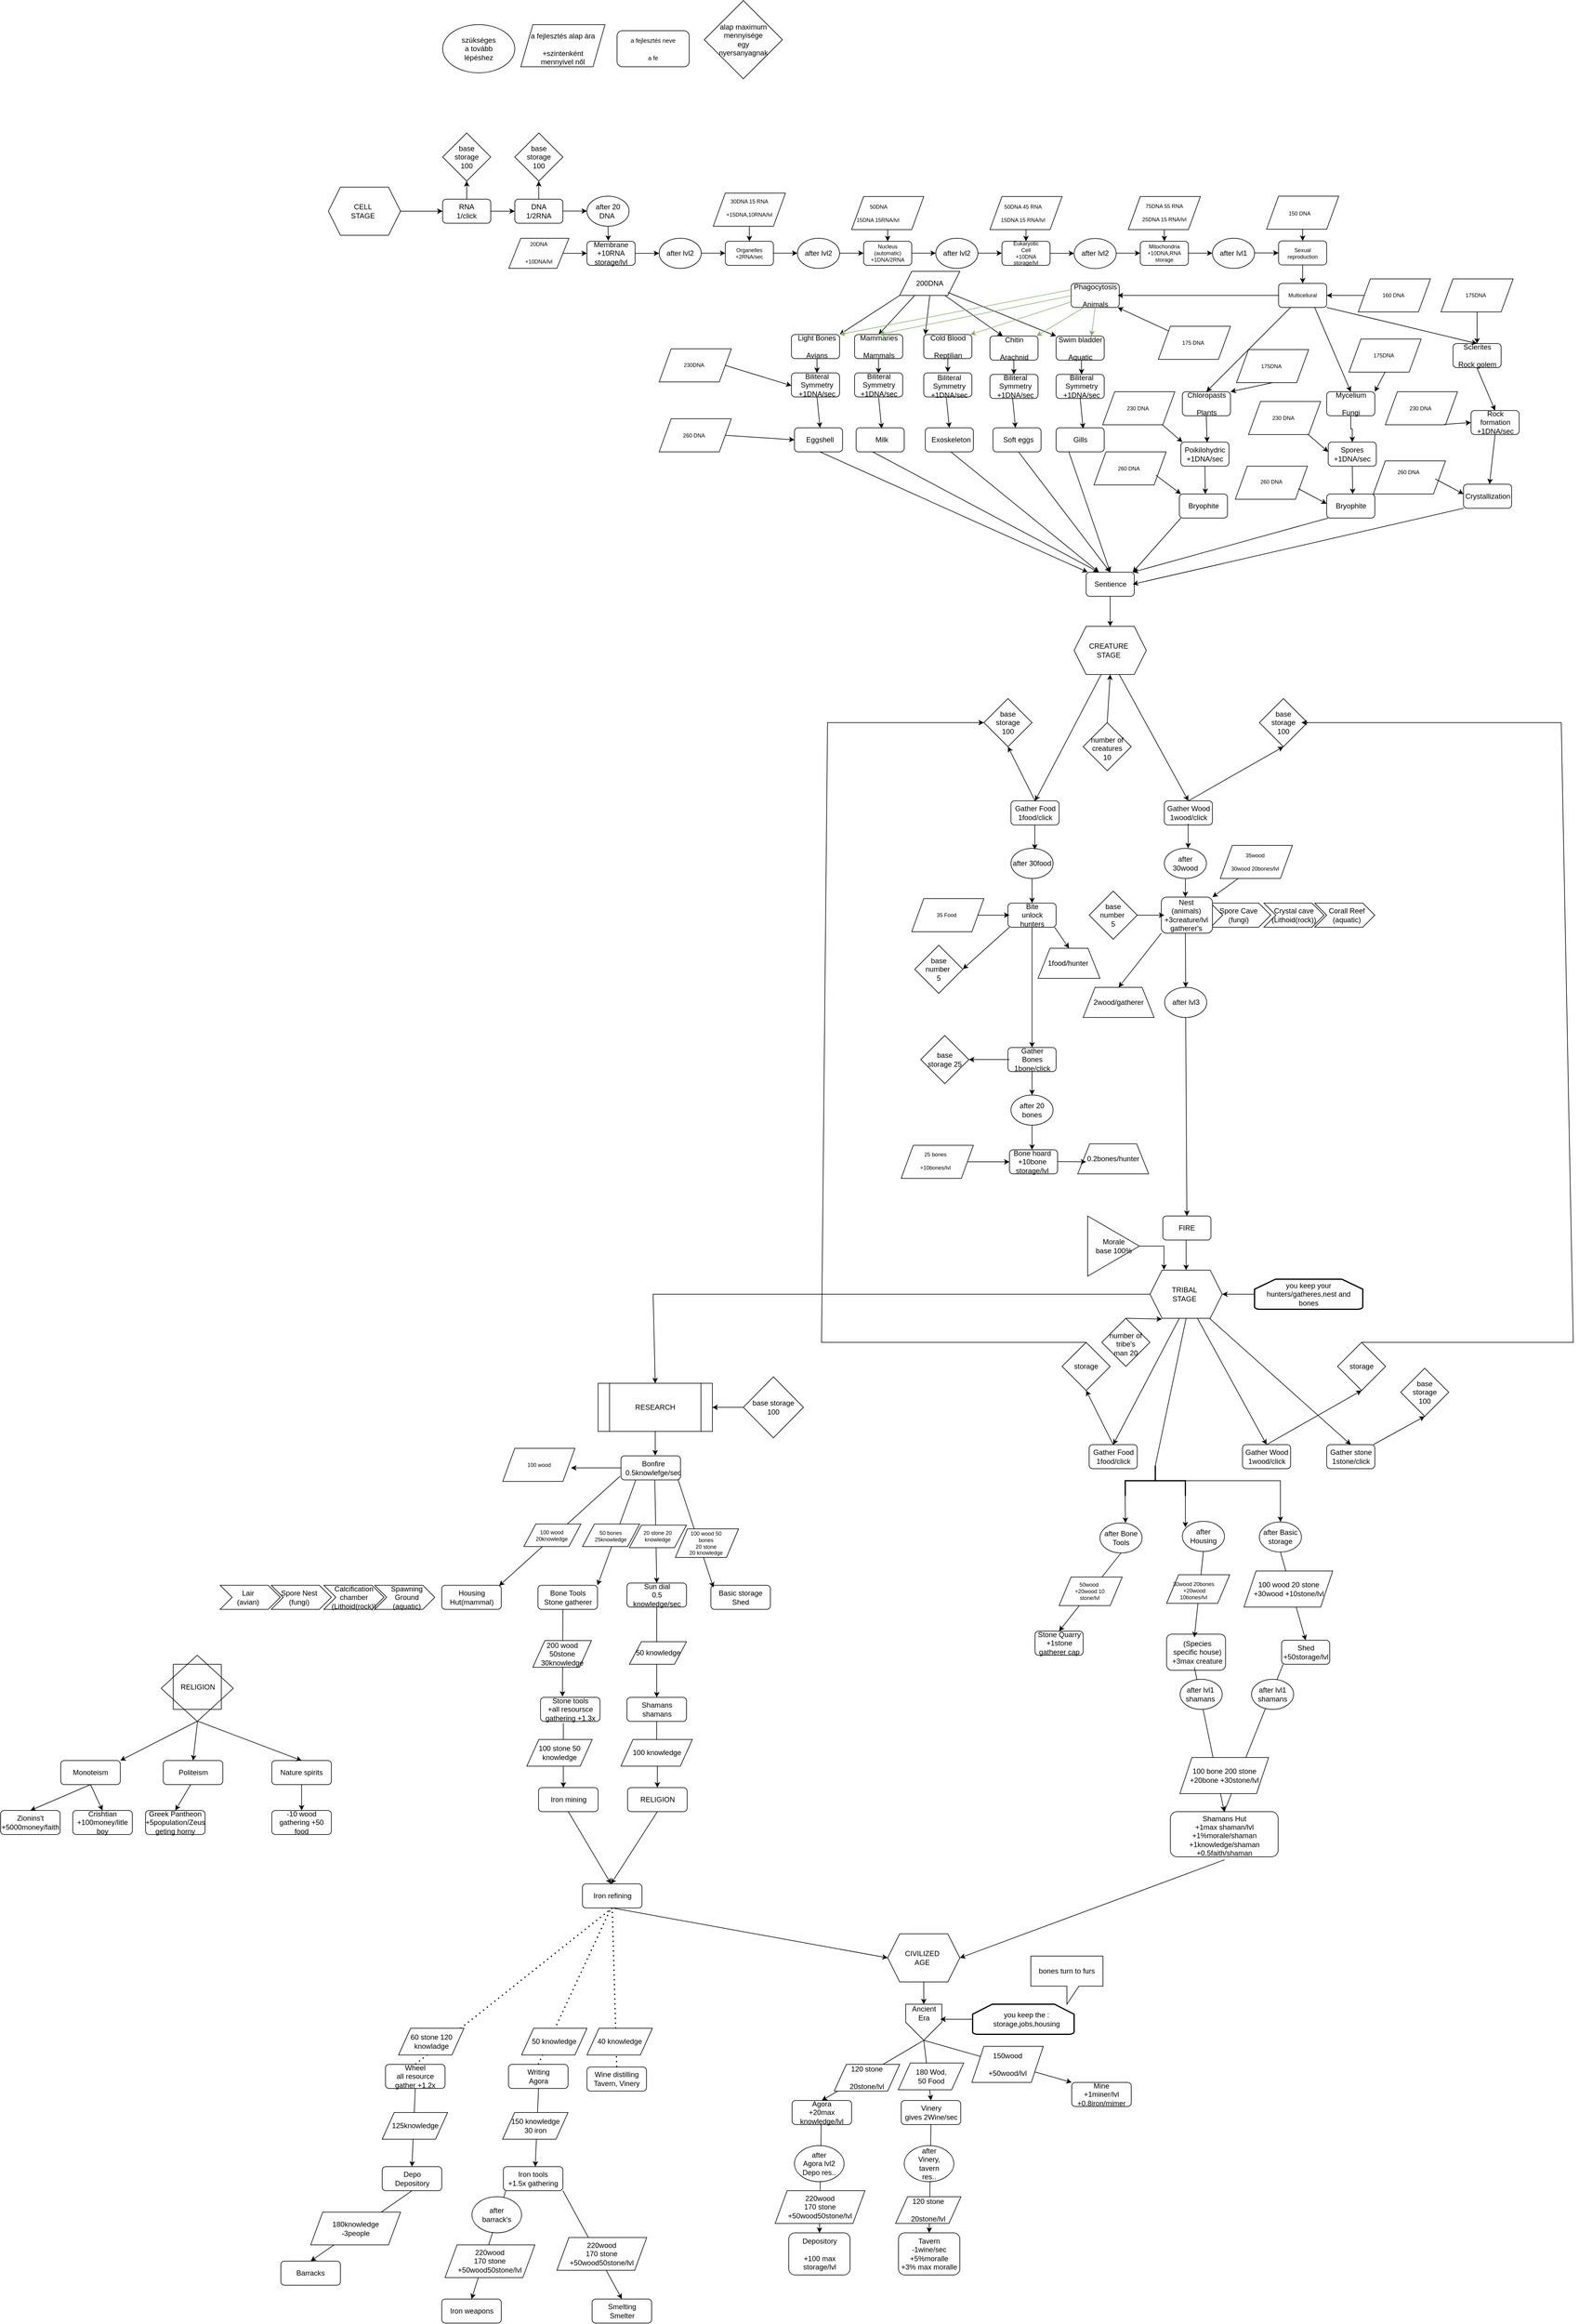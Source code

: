 <mxfile version="20.8.8" type="device"><diagram id="C5RBs43oDa-KdzZeNtuy" name="Page-1"><mxGraphModel dx="3053" dy="1956" grid="1" gridSize="10" guides="1" tooltips="1" connect="1" arrows="1" fold="1" page="1" pageScale="1" pageWidth="827" pageHeight="1169" math="0" shadow="0"><root><mxCell id="WIyWlLk6GJQsqaUBKTNV-0"/><mxCell id="WIyWlLk6GJQsqaUBKTNV-1" parent="WIyWlLk6GJQsqaUBKTNV-0"/><mxCell id="8iLMnhn6D1_yLh3hokj3-3" value="" style="shape=hexagon;perimeter=hexagonPerimeter2;whiteSpace=wrap;html=1;fixedSize=1;" parent="WIyWlLk6GJQsqaUBKTNV-1" vertex="1"><mxGeometry x="-60" y="2923" width="120" height="80" as="geometry"/></mxCell><mxCell id="8iLMnhn6D1_yLh3hokj3-4" value="CIVILIZED AGE" style="text;html=1;strokeColor=none;fillColor=none;align=center;verticalAlign=middle;whiteSpace=wrap;rounded=0;" parent="WIyWlLk6GJQsqaUBKTNV-1" vertex="1"><mxGeometry x="-40" y="2943" width="75" height="40" as="geometry"/></mxCell><mxCell id="0inwmJF1R8IKuYF6eTnz-32" value="" style="shape=parallelogram;perimeter=parallelogramPerimeter;whiteSpace=wrap;html=1;fixedSize=1;" parent="WIyWlLk6GJQsqaUBKTNV-1" vertex="1"><mxGeometry x="747.5" y="475" width="120" height="55" as="geometry"/></mxCell><mxCell id="0inwmJF1R8IKuYF6eTnz-20" value="" style="shape=parallelogram;perimeter=parallelogramPerimeter;whiteSpace=wrap;html=1;fixedSize=1;" parent="WIyWlLk6GJQsqaUBKTNV-1" vertex="1"><mxGeometry x="518" y="483.75" width="120" height="55" as="geometry"/></mxCell><mxCell id="9x4Zh2u4PKadJ1pBWeuw-0" value="" style="rounded=1;whiteSpace=wrap;html=1;" parent="WIyWlLk6GJQsqaUBKTNV-1" vertex="1"><mxGeometry x="-800" y="40" width="80" height="40" as="geometry"/></mxCell><mxCell id="9x4Zh2u4PKadJ1pBWeuw-2" value="" style="rounded=1;whiteSpace=wrap;html=1;" parent="WIyWlLk6GJQsqaUBKTNV-1" vertex="1"><mxGeometry x="-680" y="40" width="80" height="40" as="geometry"/></mxCell><mxCell id="9x4Zh2u4PKadJ1pBWeuw-3" value="" style="rounded=1;whiteSpace=wrap;html=1;" parent="WIyWlLk6GJQsqaUBKTNV-1" vertex="1"><mxGeometry x="-560" y="110" width="80" height="40" as="geometry"/></mxCell><mxCell id="9x4Zh2u4PKadJ1pBWeuw-4" value="" style="rounded=1;whiteSpace=wrap;html=1;" parent="WIyWlLk6GJQsqaUBKTNV-1" vertex="1"><mxGeometry x="-100" y="110" width="80" height="40" as="geometry"/></mxCell><mxCell id="9x4Zh2u4PKadJ1pBWeuw-5" value="" style="rounded=1;whiteSpace=wrap;html=1;" parent="WIyWlLk6GJQsqaUBKTNV-1" vertex="1"><mxGeometry x="-330" y="110" width="80" height="40" as="geometry"/></mxCell><mxCell id="9x4Zh2u4PKadJ1pBWeuw-32" value="" style="endArrow=classic;html=1;rounded=0;exitX=1;exitY=0.5;exitDx=0;exitDy=0;entryX=0;entryY=0.5;entryDx=0;entryDy=0;" parent="WIyWlLk6GJQsqaUBKTNV-1" source="9x4Zh2u4PKadJ1pBWeuw-0" target="9x4Zh2u4PKadJ1pBWeuw-2" edge="1"><mxGeometry width="50" height="50" relative="1" as="geometry"><mxPoint x="-590" y="150" as="sourcePoint"/><mxPoint x="-540" y="100" as="targetPoint"/></mxGeometry></mxCell><mxCell id="9x4Zh2u4PKadJ1pBWeuw-33" value="" style="endArrow=classic;html=1;rounded=0;exitX=1;exitY=0.5;exitDx=0;exitDy=0;entryX=0;entryY=0.5;entryDx=0;entryDy=0;" parent="WIyWlLk6GJQsqaUBKTNV-1" edge="1"><mxGeometry width="50" height="50" relative="1" as="geometry"><mxPoint x="-600" y="59.8" as="sourcePoint"/><mxPoint x="-560" y="59.8" as="targetPoint"/></mxGeometry></mxCell><mxCell id="9x4Zh2u4PKadJ1pBWeuw-34" value="RNA&lt;br&gt;1/click" style="text;html=1;strokeColor=none;fillColor=none;align=center;verticalAlign=middle;whiteSpace=wrap;rounded=0;" parent="WIyWlLk6GJQsqaUBKTNV-1" vertex="1"><mxGeometry x="-790" y="45" width="60" height="30" as="geometry"/></mxCell><mxCell id="9x4Zh2u4PKadJ1pBWeuw-35" value="DNA&lt;br&gt;1/2RNA" style="text;html=1;strokeColor=none;fillColor=none;align=center;verticalAlign=middle;whiteSpace=wrap;rounded=0;" parent="WIyWlLk6GJQsqaUBKTNV-1" vertex="1"><mxGeometry x="-670" y="45" width="60" height="30" as="geometry"/></mxCell><mxCell id="9x4Zh2u4PKadJ1pBWeuw-36" value="" style="ellipse;whiteSpace=wrap;html=1;" parent="WIyWlLk6GJQsqaUBKTNV-1" vertex="1"><mxGeometry x="-560" y="35" width="70" height="50" as="geometry"/></mxCell><mxCell id="9x4Zh2u4PKadJ1pBWeuw-37" value="after 20 DNA&amp;nbsp;" style="text;html=1;strokeColor=none;fillColor=none;align=center;verticalAlign=middle;whiteSpace=wrap;rounded=0;" parent="WIyWlLk6GJQsqaUBKTNV-1" vertex="1"><mxGeometry x="-555" y="45" width="60" height="30" as="geometry"/></mxCell><mxCell id="9x4Zh2u4PKadJ1pBWeuw-38" value="Membrane&lt;br&gt;+10RNA storage/lvl" style="text;html=1;strokeColor=none;fillColor=none;align=center;verticalAlign=middle;whiteSpace=wrap;rounded=0;" parent="WIyWlLk6GJQsqaUBKTNV-1" vertex="1"><mxGeometry x="-545" y="120" width="50" height="20" as="geometry"/></mxCell><mxCell id="9x4Zh2u4PKadJ1pBWeuw-39" value="" style="endArrow=classic;html=1;rounded=0;exitX=0.5;exitY=1;exitDx=0;exitDy=0;entryX=0.443;entryY=-0.02;entryDx=0;entryDy=0;entryPerimeter=0;" parent="WIyWlLk6GJQsqaUBKTNV-1" source="9x4Zh2u4PKadJ1pBWeuw-36" target="9x4Zh2u4PKadJ1pBWeuw-3" edge="1"><mxGeometry width="50" height="50" relative="1" as="geometry"><mxPoint x="-450" y="100" as="sourcePoint"/><mxPoint x="-400" y="50" as="targetPoint"/></mxGeometry></mxCell><mxCell id="9x4Zh2u4PKadJ1pBWeuw-40" value="" style="rhombus;whiteSpace=wrap;html=1;" parent="WIyWlLk6GJQsqaUBKTNV-1" vertex="1"><mxGeometry x="-800" y="-70" width="80" height="80" as="geometry"/></mxCell><mxCell id="9x4Zh2u4PKadJ1pBWeuw-41" value="base storage 100" style="text;html=1;strokeColor=none;fillColor=none;align=center;verticalAlign=middle;whiteSpace=wrap;rounded=0;" parent="WIyWlLk6GJQsqaUBKTNV-1" vertex="1"><mxGeometry x="-790" y="-45" width="60" height="30" as="geometry"/></mxCell><mxCell id="9x4Zh2u4PKadJ1pBWeuw-42" value="" style="rhombus;whiteSpace=wrap;html=1;" parent="WIyWlLk6GJQsqaUBKTNV-1" vertex="1"><mxGeometry x="-680" y="-70" width="80" height="80" as="geometry"/></mxCell><mxCell id="9x4Zh2u4PKadJ1pBWeuw-43" value="base storage 100" style="text;html=1;strokeColor=none;fillColor=none;align=center;verticalAlign=middle;whiteSpace=wrap;rounded=0;" parent="WIyWlLk6GJQsqaUBKTNV-1" vertex="1"><mxGeometry x="-670" y="-45" width="60" height="30" as="geometry"/></mxCell><mxCell id="9x4Zh2u4PKadJ1pBWeuw-44" value="" style="endArrow=classic;html=1;rounded=0;exitX=0.5;exitY=0;exitDx=0;exitDy=0;entryX=0.5;entryY=1;entryDx=0;entryDy=0;" parent="WIyWlLk6GJQsqaUBKTNV-1" source="9x4Zh2u4PKadJ1pBWeuw-0" target="9x4Zh2u4PKadJ1pBWeuw-40" edge="1"><mxGeometry width="50" height="50" relative="1" as="geometry"><mxPoint x="-770" y="60" as="sourcePoint"/><mxPoint x="-720" y="10" as="targetPoint"/></mxGeometry></mxCell><mxCell id="9x4Zh2u4PKadJ1pBWeuw-45" value="" style="endArrow=classic;html=1;rounded=0;exitX=0.5;exitY=0;exitDx=0;exitDy=0;entryX=0.5;entryY=1;entryDx=0;entryDy=0;" parent="WIyWlLk6GJQsqaUBKTNV-1" edge="1"><mxGeometry width="50" height="50" relative="1" as="geometry"><mxPoint x="-640.2" y="40" as="sourcePoint"/><mxPoint x="-640.2" y="10" as="targetPoint"/></mxGeometry></mxCell><mxCell id="9x4Zh2u4PKadJ1pBWeuw-47" value="" style="ellipse;whiteSpace=wrap;html=1;" parent="WIyWlLk6GJQsqaUBKTNV-1" vertex="1"><mxGeometry x="-440" y="105" width="70" height="50" as="geometry"/></mxCell><mxCell id="9x4Zh2u4PKadJ1pBWeuw-48" value="after lvl2" style="text;html=1;strokeColor=none;fillColor=none;align=center;verticalAlign=middle;whiteSpace=wrap;rounded=0;" parent="WIyWlLk6GJQsqaUBKTNV-1" vertex="1"><mxGeometry x="-435" y="115" width="60" height="30" as="geometry"/></mxCell><mxCell id="9x4Zh2u4PKadJ1pBWeuw-49" value="" style="shape=parallelogram;perimeter=parallelogramPerimeter;whiteSpace=wrap;html=1;fixedSize=1;" parent="WIyWlLk6GJQsqaUBKTNV-1" vertex="1"><mxGeometry x="-690" y="105" width="100" height="50" as="geometry"/></mxCell><mxCell id="9x4Zh2u4PKadJ1pBWeuw-50" value="&lt;font style=&quot;font-size: 9px;&quot;&gt;20DNA&lt;br style=&quot;&quot;&gt;&lt;br style=&quot;&quot;&gt;+10DNA/lvl&lt;/font&gt;" style="text;html=1;strokeColor=none;fillColor=none;align=center;verticalAlign=middle;whiteSpace=wrap;rounded=0;" parent="WIyWlLk6GJQsqaUBKTNV-1" vertex="1"><mxGeometry x="-665" y="120" width="50" height="15" as="geometry"/></mxCell><mxCell id="9x4Zh2u4PKadJ1pBWeuw-52" value="" style="endArrow=classic;html=1;rounded=0;fontSize=9;exitX=1;exitY=0.5;exitDx=0;exitDy=0;entryX=0;entryY=0.5;entryDx=0;entryDy=0;" parent="WIyWlLk6GJQsqaUBKTNV-1" source="9x4Zh2u4PKadJ1pBWeuw-49" target="9x4Zh2u4PKadJ1pBWeuw-3" edge="1"><mxGeometry width="50" height="50" relative="1" as="geometry"><mxPoint x="-570" y="210" as="sourcePoint"/><mxPoint x="-570" y="160" as="targetPoint"/></mxGeometry></mxCell><mxCell id="9x4Zh2u4PKadJ1pBWeuw-53" value="" style="endArrow=classic;html=1;rounded=0;fontSize=9;exitX=1;exitY=0.5;exitDx=0;exitDy=0;entryX=0;entryY=0.5;entryDx=0;entryDy=0;" parent="WIyWlLk6GJQsqaUBKTNV-1" source="9x4Zh2u4PKadJ1pBWeuw-3" target="9x4Zh2u4PKadJ1pBWeuw-47" edge="1"><mxGeometry width="50" height="50" relative="1" as="geometry"><mxPoint x="-470" y="210" as="sourcePoint"/><mxPoint x="-420" y="160" as="targetPoint"/></mxGeometry></mxCell><mxCell id="9x4Zh2u4PKadJ1pBWeuw-54" value="" style="endArrow=classic;html=1;rounded=0;fontSize=9;exitX=1;exitY=0.5;exitDx=0;exitDy=0;entryX=0;entryY=0.5;entryDx=0;entryDy=0;" parent="WIyWlLk6GJQsqaUBKTNV-1" edge="1"><mxGeometry width="50" height="50" relative="1" as="geometry"><mxPoint x="-370" y="129.8" as="sourcePoint"/><mxPoint x="-330" y="129.8" as="targetPoint"/></mxGeometry></mxCell><mxCell id="9x4Zh2u4PKadJ1pBWeuw-55" value="Organelles&lt;br&gt;+2RNA/sec" style="text;html=1;strokeColor=none;fillColor=none;align=center;verticalAlign=middle;whiteSpace=wrap;rounded=0;fontSize=9;" parent="WIyWlLk6GJQsqaUBKTNV-1" vertex="1"><mxGeometry x="-320" y="115" width="60" height="30" as="geometry"/></mxCell><mxCell id="9x4Zh2u4PKadJ1pBWeuw-56" value="" style="shape=parallelogram;perimeter=parallelogramPerimeter;whiteSpace=wrap;html=1;fixedSize=1;" parent="WIyWlLk6GJQsqaUBKTNV-1" vertex="1"><mxGeometry x="-350" y="30" width="120" height="55" as="geometry"/></mxCell><mxCell id="9x4Zh2u4PKadJ1pBWeuw-57" value="30DNA 15 RNA&lt;br&gt;&lt;br&gt;+15DNA,10RNA/lvl" style="text;html=1;strokeColor=none;fillColor=none;align=center;verticalAlign=middle;whiteSpace=wrap;rounded=0;fontSize=9;" parent="WIyWlLk6GJQsqaUBKTNV-1" vertex="1"><mxGeometry x="-325" y="40" width="70" height="30" as="geometry"/></mxCell><mxCell id="9x4Zh2u4PKadJ1pBWeuw-58" value="" style="endArrow=classic;html=1;rounded=0;fontSize=9;exitX=0.5;exitY=1;exitDx=0;exitDy=0;entryX=0.5;entryY=0;entryDx=0;entryDy=0;" parent="WIyWlLk6GJQsqaUBKTNV-1" source="9x4Zh2u4PKadJ1pBWeuw-56" target="9x4Zh2u4PKadJ1pBWeuw-5" edge="1"><mxGeometry width="50" height="50" relative="1" as="geometry"><mxPoint x="-360" y="139.8" as="sourcePoint"/><mxPoint x="-320" y="139.8" as="targetPoint"/></mxGeometry></mxCell><mxCell id="9x4Zh2u4PKadJ1pBWeuw-59" value="" style="endArrow=classic;html=1;rounded=0;fontSize=9;exitX=1;exitY=0.5;exitDx=0;exitDy=0;entryX=0;entryY=0.5;entryDx=0;entryDy=0;" parent="WIyWlLk6GJQsqaUBKTNV-1" edge="1"><mxGeometry width="50" height="50" relative="1" as="geometry"><mxPoint x="-250" y="129.71" as="sourcePoint"/><mxPoint x="-210" y="129.71" as="targetPoint"/></mxGeometry></mxCell><mxCell id="9x4Zh2u4PKadJ1pBWeuw-60" value="Nucleus&lt;br&gt;(automatic)&lt;br&gt;+1DNA/2RNA" style="text;html=1;strokeColor=none;fillColor=none;align=center;verticalAlign=middle;whiteSpace=wrap;rounded=0;fontSize=9;" parent="WIyWlLk6GJQsqaUBKTNV-1" vertex="1"><mxGeometry x="-90" y="115" width="60" height="30" as="geometry"/></mxCell><mxCell id="9x4Zh2u4PKadJ1pBWeuw-61" value="" style="ellipse;whiteSpace=wrap;html=1;" parent="WIyWlLk6GJQsqaUBKTNV-1" vertex="1"><mxGeometry x="-210" y="105" width="70" height="50" as="geometry"/></mxCell><mxCell id="9x4Zh2u4PKadJ1pBWeuw-62" value="after lvl2" style="text;html=1;strokeColor=none;fillColor=none;align=center;verticalAlign=middle;whiteSpace=wrap;rounded=0;" parent="WIyWlLk6GJQsqaUBKTNV-1" vertex="1"><mxGeometry x="-205" y="115" width="60" height="30" as="geometry"/></mxCell><mxCell id="9x4Zh2u4PKadJ1pBWeuw-65" value="" style="shape=parallelogram;perimeter=parallelogramPerimeter;whiteSpace=wrap;html=1;fixedSize=1;" parent="WIyWlLk6GJQsqaUBKTNV-1" vertex="1"><mxGeometry x="-120" y="35.66" width="120" height="55" as="geometry"/></mxCell><mxCell id="9x4Zh2u4PKadJ1pBWeuw-66" value="50DNA&lt;br&gt;&lt;br&gt;15DNA 15RNA/lvl&amp;nbsp;" style="text;html=1;strokeColor=none;fillColor=none;align=center;verticalAlign=middle;whiteSpace=wrap;rounded=0;fontSize=9;" parent="WIyWlLk6GJQsqaUBKTNV-1" vertex="1"><mxGeometry x="-120" y="53.16" width="90" height="22.5" as="geometry"/></mxCell><mxCell id="9x4Zh2u4PKadJ1pBWeuw-67" value="" style="endArrow=classic;html=1;rounded=0;fontSize=9;exitX=0.5;exitY=1;exitDx=0;exitDy=0;entryX=0.5;entryY=0;entryDx=0;entryDy=0;" parent="WIyWlLk6GJQsqaUBKTNV-1" source="9x4Zh2u4PKadJ1pBWeuw-65" target="9x4Zh2u4PKadJ1pBWeuw-4" edge="1"><mxGeometry width="50" height="50" relative="1" as="geometry"><mxPoint x="-100" y="133.16" as="sourcePoint"/><mxPoint x="-68" y="110.0" as="targetPoint"/></mxGeometry></mxCell><mxCell id="9x4Zh2u4PKadJ1pBWeuw-68" value="" style="endArrow=classic;html=1;rounded=0;fontSize=9;exitX=1;exitY=0.5;exitDx=0;exitDy=0;entryX=0;entryY=0.5;entryDx=0;entryDy=0;" parent="WIyWlLk6GJQsqaUBKTNV-1" edge="1"><mxGeometry width="50" height="50" relative="1" as="geometry"><mxPoint x="-140" y="129.71" as="sourcePoint"/><mxPoint x="-100" y="129.71" as="targetPoint"/></mxGeometry></mxCell><mxCell id="9x4Zh2u4PKadJ1pBWeuw-69" value="" style="ellipse;whiteSpace=wrap;html=1;" parent="WIyWlLk6GJQsqaUBKTNV-1" vertex="1"><mxGeometry x="20" y="105" width="70" height="50" as="geometry"/></mxCell><mxCell id="9x4Zh2u4PKadJ1pBWeuw-70" value="after lvl2" style="text;html=1;strokeColor=none;fillColor=none;align=center;verticalAlign=middle;whiteSpace=wrap;rounded=0;" parent="WIyWlLk6GJQsqaUBKTNV-1" vertex="1"><mxGeometry x="25" y="115" width="60" height="30" as="geometry"/></mxCell><mxCell id="9x4Zh2u4PKadJ1pBWeuw-71" value="" style="endArrow=classic;html=1;rounded=0;fontSize=9;exitX=1;exitY=0.5;exitDx=0;exitDy=0;entryX=0;entryY=0.5;entryDx=0;entryDy=0;" parent="WIyWlLk6GJQsqaUBKTNV-1" edge="1"><mxGeometry width="50" height="50" relative="1" as="geometry"><mxPoint x="-20" y="129.71" as="sourcePoint"/><mxPoint x="20" y="129.71" as="targetPoint"/></mxGeometry></mxCell><mxCell id="9x4Zh2u4PKadJ1pBWeuw-72" value="" style="rounded=1;whiteSpace=wrap;html=1;" parent="WIyWlLk6GJQsqaUBKTNV-1" vertex="1"><mxGeometry x="130" y="110" width="80" height="40" as="geometry"/></mxCell><mxCell id="9x4Zh2u4PKadJ1pBWeuw-73" value="Eukaryotic Cell&lt;br&gt;+10DNA storage/lvl" style="text;html=1;strokeColor=none;fillColor=none;align=center;verticalAlign=middle;whiteSpace=wrap;rounded=0;fontSize=9;" parent="WIyWlLk6GJQsqaUBKTNV-1" vertex="1"><mxGeometry x="140" y="115" width="60" height="30" as="geometry"/></mxCell><mxCell id="9x4Zh2u4PKadJ1pBWeuw-74" value="" style="shape=parallelogram;perimeter=parallelogramPerimeter;whiteSpace=wrap;html=1;fixedSize=1;" parent="WIyWlLk6GJQsqaUBKTNV-1" vertex="1"><mxGeometry x="110" y="35.66" width="120" height="55" as="geometry"/></mxCell><mxCell id="9x4Zh2u4PKadJ1pBWeuw-75" value="50DNA 45 RNA&lt;br&gt;&lt;br&gt;15DNA 15 RNA/lvl" style="text;html=1;strokeColor=none;fillColor=none;align=center;verticalAlign=middle;whiteSpace=wrap;rounded=0;fontSize=9;" parent="WIyWlLk6GJQsqaUBKTNV-1" vertex="1"><mxGeometry x="120" y="52.5" width="90" height="22.5" as="geometry"/></mxCell><mxCell id="9x4Zh2u4PKadJ1pBWeuw-76" value="" style="endArrow=classic;html=1;rounded=0;fontSize=9;exitX=0.5;exitY=1;exitDx=0;exitDy=0;entryX=0.5;entryY=0;entryDx=0;entryDy=0;" parent="WIyWlLk6GJQsqaUBKTNV-1" source="9x4Zh2u4PKadJ1pBWeuw-74" target="9x4Zh2u4PKadJ1pBWeuw-72" edge="1"><mxGeometry width="50" height="50" relative="1" as="geometry"><mxPoint x="130" y="133.16" as="sourcePoint"/><mxPoint x="162" y="110.0" as="targetPoint"/></mxGeometry></mxCell><mxCell id="9x4Zh2u4PKadJ1pBWeuw-77" value="" style="endArrow=classic;html=1;rounded=0;fontSize=9;exitX=1;exitY=0.5;exitDx=0;exitDy=0;entryX=0;entryY=0.5;entryDx=0;entryDy=0;" parent="WIyWlLk6GJQsqaUBKTNV-1" edge="1"><mxGeometry width="50" height="50" relative="1" as="geometry"><mxPoint x="90" y="129.71" as="sourcePoint"/><mxPoint x="130" y="129.71" as="targetPoint"/></mxGeometry></mxCell><mxCell id="9x4Zh2u4PKadJ1pBWeuw-78" value="" style="rounded=1;whiteSpace=wrap;html=1;" parent="WIyWlLk6GJQsqaUBKTNV-1" vertex="1"><mxGeometry x="360" y="110" width="80" height="40" as="geometry"/></mxCell><mxCell id="9x4Zh2u4PKadJ1pBWeuw-79" value="Mitochondria&lt;br&gt;+10DNA,RNA&lt;br&gt;storage" style="text;html=1;strokeColor=none;fillColor=none;align=center;verticalAlign=middle;whiteSpace=wrap;rounded=0;fontSize=9;" parent="WIyWlLk6GJQsqaUBKTNV-1" vertex="1"><mxGeometry x="370" y="115.66" width="60" height="29.34" as="geometry"/></mxCell><mxCell id="9x4Zh2u4PKadJ1pBWeuw-80" value="" style="shape=parallelogram;perimeter=parallelogramPerimeter;whiteSpace=wrap;html=1;fixedSize=1;" parent="WIyWlLk6GJQsqaUBKTNV-1" vertex="1"><mxGeometry x="340" y="35.66" width="120" height="55" as="geometry"/></mxCell><mxCell id="9x4Zh2u4PKadJ1pBWeuw-82" value="" style="endArrow=classic;html=1;rounded=0;fontSize=9;exitX=0.5;exitY=1;exitDx=0;exitDy=0;entryX=0.5;entryY=0;entryDx=0;entryDy=0;" parent="WIyWlLk6GJQsqaUBKTNV-1" source="9x4Zh2u4PKadJ1pBWeuw-80" target="9x4Zh2u4PKadJ1pBWeuw-78" edge="1"><mxGeometry width="50" height="50" relative="1" as="geometry"><mxPoint x="360" y="133.16" as="sourcePoint"/><mxPoint x="392" y="110.0" as="targetPoint"/></mxGeometry></mxCell><mxCell id="9x4Zh2u4PKadJ1pBWeuw-83" value="" style="endArrow=classic;html=1;rounded=0;fontSize=9;exitX=1;exitY=0.5;exitDx=0;exitDy=0;entryX=0;entryY=0.5;entryDx=0;entryDy=0;" parent="WIyWlLk6GJQsqaUBKTNV-1" edge="1"><mxGeometry width="50" height="50" relative="1" as="geometry"><mxPoint x="320" y="129.71" as="sourcePoint"/><mxPoint x="360" y="129.71" as="targetPoint"/></mxGeometry></mxCell><mxCell id="9x4Zh2u4PKadJ1pBWeuw-84" value="" style="ellipse;whiteSpace=wrap;html=1;" parent="WIyWlLk6GJQsqaUBKTNV-1" vertex="1"><mxGeometry x="250" y="105.33" width="70" height="50" as="geometry"/></mxCell><mxCell id="9x4Zh2u4PKadJ1pBWeuw-85" value="after lvl2" style="text;html=1;strokeColor=none;fillColor=none;align=center;verticalAlign=middle;whiteSpace=wrap;rounded=0;" parent="WIyWlLk6GJQsqaUBKTNV-1" vertex="1"><mxGeometry x="255" y="115.33" width="60" height="30" as="geometry"/></mxCell><mxCell id="9x4Zh2u4PKadJ1pBWeuw-86" value="" style="endArrow=classic;html=1;rounded=0;fontSize=9;exitX=1;exitY=0.5;exitDx=0;exitDy=0;entryX=0;entryY=0.5;entryDx=0;entryDy=0;" parent="WIyWlLk6GJQsqaUBKTNV-1" edge="1"><mxGeometry width="50" height="50" relative="1" as="geometry"><mxPoint x="210" y="130.04" as="sourcePoint"/><mxPoint x="250" y="130.04" as="targetPoint"/></mxGeometry></mxCell><mxCell id="9x4Zh2u4PKadJ1pBWeuw-87" value="75DNA 55 RNA&lt;br&gt;&lt;br&gt;25DNA 15 RNA/lvl" style="text;html=1;strokeColor=none;fillColor=none;align=center;verticalAlign=middle;whiteSpace=wrap;rounded=0;fontSize=9;" parent="WIyWlLk6GJQsqaUBKTNV-1" vertex="1"><mxGeometry x="355" y="51.91" width="90" height="22.5" as="geometry"/></mxCell><mxCell id="9x4Zh2u4PKadJ1pBWeuw-89" value="" style="endArrow=classic;html=1;rounded=0;fontSize=9;exitX=1;exitY=0.5;exitDx=0;exitDy=0;entryX=0;entryY=0.5;entryDx=0;entryDy=0;" parent="WIyWlLk6GJQsqaUBKTNV-1" edge="1"><mxGeometry width="50" height="50" relative="1" as="geometry"><mxPoint x="550" y="129.38" as="sourcePoint"/><mxPoint x="590" y="129.38" as="targetPoint"/></mxGeometry></mxCell><mxCell id="9x4Zh2u4PKadJ1pBWeuw-90" value="" style="ellipse;whiteSpace=wrap;html=1;" parent="WIyWlLk6GJQsqaUBKTNV-1" vertex="1"><mxGeometry x="480" y="105" width="70" height="50" as="geometry"/></mxCell><mxCell id="9x4Zh2u4PKadJ1pBWeuw-91" value="after lvl1" style="text;html=1;strokeColor=none;fillColor=none;align=center;verticalAlign=middle;whiteSpace=wrap;rounded=0;" parent="WIyWlLk6GJQsqaUBKTNV-1" vertex="1"><mxGeometry x="485" y="115" width="60" height="30" as="geometry"/></mxCell><mxCell id="9x4Zh2u4PKadJ1pBWeuw-92" value="" style="endArrow=classic;html=1;rounded=0;fontSize=9;exitX=1;exitY=0.5;exitDx=0;exitDy=0;entryX=0;entryY=0.5;entryDx=0;entryDy=0;" parent="WIyWlLk6GJQsqaUBKTNV-1" edge="1"><mxGeometry width="50" height="50" relative="1" as="geometry"><mxPoint x="440" y="129.71" as="sourcePoint"/><mxPoint x="480" y="129.71" as="targetPoint"/></mxGeometry></mxCell><mxCell id="9x4Zh2u4PKadJ1pBWeuw-98" value="" style="rounded=1;whiteSpace=wrap;html=1;" parent="WIyWlLk6GJQsqaUBKTNV-1" vertex="1"><mxGeometry x="590" y="109.34" width="80" height="40" as="geometry"/></mxCell><mxCell id="9x4Zh2u4PKadJ1pBWeuw-99" value="Sexual reproduction&lt;br&gt;" style="text;html=1;strokeColor=none;fillColor=none;align=center;verticalAlign=middle;whiteSpace=wrap;rounded=0;fontSize=9;" parent="WIyWlLk6GJQsqaUBKTNV-1" vertex="1"><mxGeometry x="600" y="115" width="60" height="29.34" as="geometry"/></mxCell><mxCell id="9x4Zh2u4PKadJ1pBWeuw-100" value="" style="shape=parallelogram;perimeter=parallelogramPerimeter;whiteSpace=wrap;html=1;fixedSize=1;" parent="WIyWlLk6GJQsqaUBKTNV-1" vertex="1"><mxGeometry x="570" y="35" width="120" height="55" as="geometry"/></mxCell><mxCell id="9x4Zh2u4PKadJ1pBWeuw-101" value="" style="endArrow=classic;html=1;rounded=0;fontSize=9;exitX=0.5;exitY=1;exitDx=0;exitDy=0;entryX=0.5;entryY=0;entryDx=0;entryDy=0;" parent="WIyWlLk6GJQsqaUBKTNV-1" source="9x4Zh2u4PKadJ1pBWeuw-100" target="9x4Zh2u4PKadJ1pBWeuw-98" edge="1"><mxGeometry width="50" height="50" relative="1" as="geometry"><mxPoint x="590" y="132.5" as="sourcePoint"/><mxPoint x="622" y="109.34" as="targetPoint"/></mxGeometry></mxCell><mxCell id="9x4Zh2u4PKadJ1pBWeuw-103" value="150 DNA&lt;br&gt;&lt;br&gt;" style="text;html=1;strokeColor=none;fillColor=none;align=center;verticalAlign=middle;whiteSpace=wrap;rounded=0;fontSize=9;" parent="WIyWlLk6GJQsqaUBKTNV-1" vertex="1"><mxGeometry x="580" y="57.5" width="90" height="22.5" as="geometry"/></mxCell><mxCell id="NJomjDtnmUuq26W_-bhm-0" value="" style="rounded=1;whiteSpace=wrap;html=1;" parent="WIyWlLk6GJQsqaUBKTNV-1" vertex="1"><mxGeometry x="245" y="180.0" width="80" height="40" as="geometry"/></mxCell><mxCell id="NJomjDtnmUuq26W_-bhm-1" value="" style="rounded=1;whiteSpace=wrap;html=1;" parent="WIyWlLk6GJQsqaUBKTNV-1" vertex="1"><mxGeometry x="430" y="360" width="80" height="40" as="geometry"/></mxCell><mxCell id="NJomjDtnmUuq26W_-bhm-2" value="" style="rounded=1;whiteSpace=wrap;html=1;" parent="WIyWlLk6GJQsqaUBKTNV-1" vertex="1"><mxGeometry x="670" y="360" width="80" height="40" as="geometry"/></mxCell><mxCell id="NJomjDtnmUuq26W_-bhm-3" value="" style="endArrow=classic;html=1;rounded=0;entryX=1;entryY=0.5;entryDx=0;entryDy=0;exitX=0;exitY=0.5;exitDx=0;exitDy=0;" parent="WIyWlLk6GJQsqaUBKTNV-1" source="NJomjDtnmUuq26W_-bhm-25" target="NJomjDtnmUuq26W_-bhm-6" edge="1"><mxGeometry width="50" height="50" relative="1" as="geometry"><mxPoint x="580" y="220" as="sourcePoint"/><mxPoint x="580" y="150" as="targetPoint"/></mxGeometry></mxCell><mxCell id="NJomjDtnmUuq26W_-bhm-4" value="" style="endArrow=classic;html=1;rounded=0;entryX=0.5;entryY=0;entryDx=0;entryDy=0;" parent="WIyWlLk6GJQsqaUBKTNV-1" source="NJomjDtnmUuq26W_-bhm-25" target="NJomjDtnmUuq26W_-bhm-1" edge="1"><mxGeometry width="50" height="50" relative="1" as="geometry"><mxPoint x="600" y="270" as="sourcePoint"/><mxPoint x="525" y="200" as="targetPoint"/></mxGeometry></mxCell><mxCell id="NJomjDtnmUuq26W_-bhm-5" value="" style="endArrow=classic;html=1;rounded=0;entryX=0.5;entryY=0;entryDx=0;entryDy=0;" parent="WIyWlLk6GJQsqaUBKTNV-1" target="NJomjDtnmUuq26W_-bhm-2" edge="1"><mxGeometry width="50" height="50" relative="1" as="geometry"><mxPoint x="650" y="220" as="sourcePoint"/><mxPoint x="535" y="210" as="targetPoint"/></mxGeometry></mxCell><mxCell id="NJomjDtnmUuq26W_-bhm-6" value="Phagocytosis&lt;br&gt;&lt;br&gt;Animals" style="text;html=1;strokeColor=none;fillColor=none;align=center;verticalAlign=middle;whiteSpace=wrap;rounded=0;" parent="WIyWlLk6GJQsqaUBKTNV-1" vertex="1"><mxGeometry x="247.5" y="180.0" width="75" height="40" as="geometry"/></mxCell><mxCell id="NJomjDtnmUuq26W_-bhm-7" value="Chloropasts&lt;br&gt;&lt;br&gt;Plants" style="text;html=1;strokeColor=none;fillColor=none;align=center;verticalAlign=middle;whiteSpace=wrap;rounded=0;" parent="WIyWlLk6GJQsqaUBKTNV-1" vertex="1"><mxGeometry x="432.5" y="360" width="75" height="40" as="geometry"/></mxCell><mxCell id="0inwmJF1R8IKuYF6eTnz-13" style="edgeStyle=orthogonalEdgeStyle;rounded=0;orthogonalLoop=1;jettySize=auto;html=1;entryX=0.5;entryY=0;entryDx=0;entryDy=0;" parent="WIyWlLk6GJQsqaUBKTNV-1" source="NJomjDtnmUuq26W_-bhm-8" target="0inwmJF1R8IKuYF6eTnz-7" edge="1"><mxGeometry relative="1" as="geometry"/></mxCell><mxCell id="NJomjDtnmUuq26W_-bhm-8" value="Mycelium&lt;br&gt;&lt;br&gt;Fungi" style="text;html=1;strokeColor=none;fillColor=none;align=center;verticalAlign=middle;whiteSpace=wrap;rounded=0;" parent="WIyWlLk6GJQsqaUBKTNV-1" vertex="1"><mxGeometry x="672.5" y="360" width="75" height="40" as="geometry"/></mxCell><mxCell id="NJomjDtnmUuq26W_-bhm-9" value="" style="rounded=1;whiteSpace=wrap;html=1;" parent="WIyWlLk6GJQsqaUBKTNV-1" vertex="1"><mxGeometry x="880" y="280" width="80" height="40" as="geometry"/></mxCell><mxCell id="NJomjDtnmUuq26W_-bhm-10" value="Sclerites&lt;br&gt;&lt;br&gt;Rock golem" style="text;html=1;strokeColor=none;fillColor=none;align=center;verticalAlign=middle;whiteSpace=wrap;rounded=0;" parent="WIyWlLk6GJQsqaUBKTNV-1" vertex="1"><mxGeometry x="882.5" y="280" width="75" height="40" as="geometry"/></mxCell><mxCell id="NJomjDtnmUuq26W_-bhm-11" value="" style="endArrow=classic;html=1;rounded=0;entryX=0.5;entryY=0;entryDx=0;entryDy=0;exitX=1;exitY=1;exitDx=0;exitDy=0;" parent="WIyWlLk6GJQsqaUBKTNV-1" source="NJomjDtnmUuq26W_-bhm-25" target="NJomjDtnmUuq26W_-bhm-10" edge="1"><mxGeometry width="50" height="50" relative="1" as="geometry"><mxPoint x="800" y="280" as="sourcePoint"/><mxPoint x="660" y="200.0" as="targetPoint"/></mxGeometry></mxCell><mxCell id="NJomjDtnmUuq26W_-bhm-12" value="" style="shape=parallelogram;perimeter=parallelogramPerimeter;whiteSpace=wrap;html=1;fixedSize=1;" parent="WIyWlLk6GJQsqaUBKTNV-1" vertex="1"><mxGeometry x="722.5" y="172.5" width="120" height="55" as="geometry"/></mxCell><mxCell id="NJomjDtnmUuq26W_-bhm-15" value="160 DNA" style="text;html=1;strokeColor=none;fillColor=none;align=center;verticalAlign=middle;whiteSpace=wrap;rounded=0;fontSize=9;" parent="WIyWlLk6GJQsqaUBKTNV-1" vertex="1"><mxGeometry x="735.5" y="188.75" width="90" height="22.5" as="geometry"/></mxCell><mxCell id="NJomjDtnmUuq26W_-bhm-24" value="" style="endArrow=classic;html=1;rounded=0;fontSize=9;exitX=0.5;exitY=1;exitDx=0;exitDy=0;" parent="WIyWlLk6GJQsqaUBKTNV-1" source="9x4Zh2u4PKadJ1pBWeuw-98" edge="1"><mxGeometry width="50" height="50" relative="1" as="geometry"><mxPoint x="615" y="170.0" as="sourcePoint"/><mxPoint x="630" y="180" as="targetPoint"/></mxGeometry></mxCell><mxCell id="NJomjDtnmUuq26W_-bhm-25" value="" style="rounded=1;whiteSpace=wrap;html=1;" parent="WIyWlLk6GJQsqaUBKTNV-1" vertex="1"><mxGeometry x="590" y="180" width="80" height="40" as="geometry"/></mxCell><mxCell id="NJomjDtnmUuq26W_-bhm-26" value="Multicellural" style="text;html=1;strokeColor=none;fillColor=none;align=center;verticalAlign=middle;whiteSpace=wrap;rounded=0;fontSize=9;" parent="WIyWlLk6GJQsqaUBKTNV-1" vertex="1"><mxGeometry x="600" y="185.66" width="60" height="29.34" as="geometry"/></mxCell><mxCell id="NJomjDtnmUuq26W_-bhm-28" value="" style="endArrow=classic;html=1;rounded=0;fontSize=9;exitX=0;exitY=0.5;exitDx=0;exitDy=0;entryX=1;entryY=0.5;entryDx=0;entryDy=0;" parent="WIyWlLk6GJQsqaUBKTNV-1" source="NJomjDtnmUuq26W_-bhm-12" target="NJomjDtnmUuq26W_-bhm-25" edge="1"><mxGeometry width="50" height="50" relative="1" as="geometry"><mxPoint x="690" y="199.99" as="sourcePoint"/><mxPoint x="730" y="199.99" as="targetPoint"/></mxGeometry></mxCell><mxCell id="NJomjDtnmUuq26W_-bhm-29" value="" style="shape=parallelogram;perimeter=parallelogramPerimeter;whiteSpace=wrap;html=1;fixedSize=1;" parent="WIyWlLk6GJQsqaUBKTNV-1" vertex="1"><mxGeometry x="860" y="172.5" width="120" height="55" as="geometry"/></mxCell><mxCell id="NJomjDtnmUuq26W_-bhm-30" value="175DNA" style="text;html=1;strokeColor=none;fillColor=none;align=center;verticalAlign=middle;whiteSpace=wrap;rounded=0;fontSize=9;" parent="WIyWlLk6GJQsqaUBKTNV-1" vertex="1"><mxGeometry x="873" y="188.75" width="90" height="22.5" as="geometry"/></mxCell><mxCell id="NJomjDtnmUuq26W_-bhm-31" value="" style="shape=parallelogram;perimeter=parallelogramPerimeter;whiteSpace=wrap;html=1;fixedSize=1;" parent="WIyWlLk6GJQsqaUBKTNV-1" vertex="1"><mxGeometry x="707" y="272.5" width="120" height="55" as="geometry"/></mxCell><mxCell id="NJomjDtnmUuq26W_-bhm-32" value="175DNA" style="text;html=1;strokeColor=none;fillColor=none;align=center;verticalAlign=middle;whiteSpace=wrap;rounded=0;fontSize=9;" parent="WIyWlLk6GJQsqaUBKTNV-1" vertex="1"><mxGeometry x="720" y="288.75" width="90" height="22.5" as="geometry"/></mxCell><mxCell id="NJomjDtnmUuq26W_-bhm-33" value="" style="shape=parallelogram;perimeter=parallelogramPerimeter;whiteSpace=wrap;html=1;fixedSize=1;" parent="WIyWlLk6GJQsqaUBKTNV-1" vertex="1"><mxGeometry x="520" y="290" width="120" height="55" as="geometry"/></mxCell><mxCell id="NJomjDtnmUuq26W_-bhm-34" value="175DNA" style="text;html=1;strokeColor=none;fillColor=none;align=center;verticalAlign=middle;whiteSpace=wrap;rounded=0;fontSize=9;" parent="WIyWlLk6GJQsqaUBKTNV-1" vertex="1"><mxGeometry x="533" y="306.25" width="90" height="22.5" as="geometry"/></mxCell><mxCell id="NJomjDtnmUuq26W_-bhm-35" value="" style="shape=parallelogram;perimeter=parallelogramPerimeter;whiteSpace=wrap;html=1;fixedSize=1;" parent="WIyWlLk6GJQsqaUBKTNV-1" vertex="1"><mxGeometry x="390" y="251.25" width="120" height="55" as="geometry"/></mxCell><mxCell id="NJomjDtnmUuq26W_-bhm-36" value="175 DNA" style="text;html=1;strokeColor=none;fillColor=none;align=center;verticalAlign=middle;whiteSpace=wrap;rounded=0;fontSize=9;" parent="WIyWlLk6GJQsqaUBKTNV-1" vertex="1"><mxGeometry x="403" y="267.5" width="90" height="22.5" as="geometry"/></mxCell><mxCell id="NJomjDtnmUuq26W_-bhm-37" value="" style="endArrow=classic;html=1;rounded=0;fontSize=9;exitX=0;exitY=0;exitDx=0;exitDy=0;entryX=1;entryY=1;entryDx=0;entryDy=0;" parent="WIyWlLk6GJQsqaUBKTNV-1" source="NJomjDtnmUuq26W_-bhm-35" target="NJomjDtnmUuq26W_-bhm-6" edge="1"><mxGeometry width="50" height="50" relative="1" as="geometry"><mxPoint x="281" y="250.92" as="sourcePoint"/><mxPoint x="511" y="209.67" as="targetPoint"/></mxGeometry></mxCell><mxCell id="NJomjDtnmUuq26W_-bhm-38" value="" style="endArrow=classic;html=1;rounded=0;fontSize=9;exitX=0.5;exitY=1;exitDx=0;exitDy=0;entryX=0.5;entryY=0;entryDx=0;entryDy=0;" parent="WIyWlLk6GJQsqaUBKTNV-1" source="NJomjDtnmUuq26W_-bhm-29" target="NJomjDtnmUuq26W_-bhm-10" edge="1"><mxGeometry width="50" height="50" relative="1" as="geometry"><mxPoint x="752.5" y="220.0" as="sourcePoint"/><mxPoint x="690" y="220.0" as="targetPoint"/></mxGeometry></mxCell><mxCell id="NJomjDtnmUuq26W_-bhm-39" value="" style="endArrow=classic;html=1;rounded=0;fontSize=9;exitX=0.5;exitY=1;exitDx=0;exitDy=0;entryX=1;entryY=0;entryDx=0;entryDy=0;" parent="WIyWlLk6GJQsqaUBKTNV-1" source="NJomjDtnmUuq26W_-bhm-31" target="NJomjDtnmUuq26W_-bhm-2" edge="1"><mxGeometry width="50" height="50" relative="1" as="geometry"><mxPoint x="762.5" y="230.0" as="sourcePoint"/><mxPoint x="700" y="230.0" as="targetPoint"/></mxGeometry></mxCell><mxCell id="NJomjDtnmUuq26W_-bhm-40" value="" style="endArrow=classic;html=1;rounded=0;fontSize=9;exitX=0.5;exitY=1;exitDx=0;exitDy=0;entryX=1;entryY=0;entryDx=0;entryDy=0;" parent="WIyWlLk6GJQsqaUBKTNV-1" source="NJomjDtnmUuq26W_-bhm-33" target="NJomjDtnmUuq26W_-bhm-1" edge="1"><mxGeometry width="50" height="50" relative="1" as="geometry"><mxPoint x="772.5" y="240.0" as="sourcePoint"/><mxPoint x="710" y="240.0" as="targetPoint"/></mxGeometry></mxCell><mxCell id="NJomjDtnmUuq26W_-bhm-41" value="" style="ellipse;whiteSpace=wrap;html=1;" parent="WIyWlLk6GJQsqaUBKTNV-1" vertex="1"><mxGeometry x="-800" y="-250" width="120" height="80" as="geometry"/></mxCell><mxCell id="NJomjDtnmUuq26W_-bhm-42" value="" style="shape=parallelogram;perimeter=parallelogramPerimeter;whiteSpace=wrap;html=1;fixedSize=1;" parent="WIyWlLk6GJQsqaUBKTNV-1" vertex="1"><mxGeometry x="-670" y="-250" width="140" height="70" as="geometry"/></mxCell><mxCell id="NJomjDtnmUuq26W_-bhm-43" value="" style="rounded=1;whiteSpace=wrap;html=1;" parent="WIyWlLk6GJQsqaUBKTNV-1" vertex="1"><mxGeometry x="-510" y="-240" width="120" height="60" as="geometry"/></mxCell><mxCell id="NJomjDtnmUuq26W_-bhm-44" value="" style="rhombus;whiteSpace=wrap;html=1;" parent="WIyWlLk6GJQsqaUBKTNV-1" vertex="1"><mxGeometry x="-365" y="-290" width="130" height="130" as="geometry"/></mxCell><mxCell id="NJomjDtnmUuq26W_-bhm-45" value="szükséges a tovább lépéshez" style="text;html=1;strokeColor=none;fillColor=none;align=center;verticalAlign=middle;whiteSpace=wrap;rounded=0;" parent="WIyWlLk6GJQsqaUBKTNV-1" vertex="1"><mxGeometry x="-770" y="-225" width="60" height="30" as="geometry"/></mxCell><mxCell id="NJomjDtnmUuq26W_-bhm-46" value="a fejlesztés alap ára&lt;br&gt;&lt;br&gt;+szintenként mennyivel nől" style="text;html=1;strokeColor=none;fillColor=none;align=center;verticalAlign=middle;whiteSpace=wrap;rounded=0;" parent="WIyWlLk6GJQsqaUBKTNV-1" vertex="1"><mxGeometry x="-655" y="-237.5" width="110" height="55" as="geometry"/></mxCell><mxCell id="NJomjDtnmUuq26W_-bhm-47" value="&lt;font style=&quot;font-size: 10px;&quot;&gt;a fejlesztés neve&lt;br&gt;&lt;br&gt;a fe&lt;br&gt;&lt;/font&gt;" style="text;html=1;strokeColor=none;fillColor=none;align=center;verticalAlign=middle;whiteSpace=wrap;rounded=0;" parent="WIyWlLk6GJQsqaUBKTNV-1" vertex="1"><mxGeometry x="-510" y="-240" width="120" height="60" as="geometry"/></mxCell><mxCell id="NJomjDtnmUuq26W_-bhm-48" value="alap maximum mennyisége egy nyersanyagnak" style="text;html=1;strokeColor=none;fillColor=none;align=center;verticalAlign=middle;whiteSpace=wrap;rounded=0;" parent="WIyWlLk6GJQsqaUBKTNV-1" vertex="1"><mxGeometry x="-330" y="-240" width="60" height="30" as="geometry"/></mxCell><mxCell id="NJomjDtnmUuq26W_-bhm-49" value="" style="rounded=1;whiteSpace=wrap;html=1;" parent="WIyWlLk6GJQsqaUBKTNV-1" vertex="1"><mxGeometry y="265" width="80" height="40" as="geometry"/></mxCell><mxCell id="NJomjDtnmUuq26W_-bhm-50" value="Cold Blood&lt;br&gt;&lt;br&gt;Reptilian" style="text;html=1;strokeColor=none;fillColor=none;align=center;verticalAlign=middle;whiteSpace=wrap;rounded=0;" parent="WIyWlLk6GJQsqaUBKTNV-1" vertex="1"><mxGeometry x="2.5" y="265" width="75" height="40" as="geometry"/></mxCell><mxCell id="NJomjDtnmUuq26W_-bhm-51" value="" style="rounded=1;whiteSpace=wrap;html=1;" parent="WIyWlLk6GJQsqaUBKTNV-1" vertex="1"><mxGeometry x="-220" y="265" width="80" height="40" as="geometry"/></mxCell><mxCell id="NJomjDtnmUuq26W_-bhm-52" value="Light Bones&lt;br&gt;&lt;br&gt;Avians" style="text;html=1;strokeColor=none;fillColor=none;align=center;verticalAlign=middle;whiteSpace=wrap;rounded=0;" parent="WIyWlLk6GJQsqaUBKTNV-1" vertex="1"><mxGeometry x="-215" y="265" width="75" height="40" as="geometry"/></mxCell><mxCell id="NJomjDtnmUuq26W_-bhm-53" value="" style="rounded=1;whiteSpace=wrap;html=1;" parent="WIyWlLk6GJQsqaUBKTNV-1" vertex="1"><mxGeometry x="-115" y="265" width="80" height="40" as="geometry"/></mxCell><mxCell id="NJomjDtnmUuq26W_-bhm-54" value="Mammaries&lt;br&gt;&lt;br&gt;Mammals" style="text;html=1;strokeColor=none;fillColor=none;align=center;verticalAlign=middle;whiteSpace=wrap;rounded=0;" parent="WIyWlLk6GJQsqaUBKTNV-1" vertex="1"><mxGeometry x="-112.5" y="265" width="75" height="40" as="geometry"/></mxCell><mxCell id="NJomjDtnmUuq26W_-bhm-55" value="" style="rounded=1;whiteSpace=wrap;html=1;" parent="WIyWlLk6GJQsqaUBKTNV-1" vertex="1"><mxGeometry x="110" y="267.5" width="80" height="40" as="geometry"/></mxCell><mxCell id="NJomjDtnmUuq26W_-bhm-56" value="Chitin&lt;br&gt;&lt;br&gt;Arachnid" style="text;html=1;strokeColor=none;fillColor=none;align=center;verticalAlign=middle;whiteSpace=wrap;rounded=0;" parent="WIyWlLk6GJQsqaUBKTNV-1" vertex="1"><mxGeometry x="112.5" y="267.5" width="75" height="40" as="geometry"/></mxCell><mxCell id="NJomjDtnmUuq26W_-bhm-59" value="" style="rounded=1;whiteSpace=wrap;html=1;" parent="WIyWlLk6GJQsqaUBKTNV-1" vertex="1"><mxGeometry x="220" y="267.5" width="80" height="40" as="geometry"/></mxCell><mxCell id="NJomjDtnmUuq26W_-bhm-60" value="Swim bladder&lt;br&gt;&lt;br&gt;Aquatic" style="text;html=1;strokeColor=none;fillColor=none;align=center;verticalAlign=middle;whiteSpace=wrap;rounded=0;" parent="WIyWlLk6GJQsqaUBKTNV-1" vertex="1"><mxGeometry x="222.5" y="267.5" width="75" height="40" as="geometry"/></mxCell><mxCell id="NJomjDtnmUuq26W_-bhm-62" value="" style="shape=parallelogram;perimeter=parallelogramPerimeter;whiteSpace=wrap;html=1;fixedSize=1;fontSize=10;" parent="WIyWlLk6GJQsqaUBKTNV-1" vertex="1"><mxGeometry x="-40" y="160" width="100" height="40" as="geometry"/></mxCell><mxCell id="NJomjDtnmUuq26W_-bhm-63" value="200DNA" style="text;html=1;strokeColor=none;fillColor=none;align=center;verticalAlign=middle;whiteSpace=wrap;rounded=0;" parent="WIyWlLk6GJQsqaUBKTNV-1" vertex="1"><mxGeometry x="-20" y="165" width="60" height="30" as="geometry"/></mxCell><mxCell id="NJomjDtnmUuq26W_-bhm-64" value="" style="endArrow=classic;html=1;rounded=0;fontSize=10;exitX=0;exitY=1;exitDx=0;exitDy=0;entryX=1;entryY=0;entryDx=0;entryDy=0;" parent="WIyWlLk6GJQsqaUBKTNV-1" source="NJomjDtnmUuq26W_-bhm-62" target="NJomjDtnmUuq26W_-bhm-52" edge="1"><mxGeometry width="50" height="50" relative="1" as="geometry"><mxPoint x="150" y="300" as="sourcePoint"/><mxPoint x="200" y="250" as="targetPoint"/></mxGeometry></mxCell><mxCell id="NJomjDtnmUuq26W_-bhm-65" value="" style="endArrow=classic;html=1;rounded=0;fontSize=10;exitX=0.25;exitY=1;exitDx=0;exitDy=0;entryX=0.5;entryY=0;entryDx=0;entryDy=0;" parent="WIyWlLk6GJQsqaUBKTNV-1" source="NJomjDtnmUuq26W_-bhm-62" target="NJomjDtnmUuq26W_-bhm-54" edge="1"><mxGeometry width="50" height="50" relative="1" as="geometry"><mxPoint x="-30" y="210.0" as="sourcePoint"/><mxPoint x="-130" y="275.0" as="targetPoint"/></mxGeometry></mxCell><mxCell id="NJomjDtnmUuq26W_-bhm-66" value="" style="endArrow=classic;html=1;rounded=0;fontSize=10;exitX=0.5;exitY=1;exitDx=0;exitDy=0;entryX=0;entryY=0;entryDx=0;entryDy=0;" parent="WIyWlLk6GJQsqaUBKTNV-1" source="NJomjDtnmUuq26W_-bhm-62" target="NJomjDtnmUuq26W_-bhm-50" edge="1"><mxGeometry width="50" height="50" relative="1" as="geometry"><mxPoint x="-20" y="220.0" as="sourcePoint"/><mxPoint x="-120" y="285.0" as="targetPoint"/></mxGeometry></mxCell><mxCell id="NJomjDtnmUuq26W_-bhm-67" value="" style="endArrow=classic;html=1;rounded=0;fontSize=10;exitX=0.75;exitY=1;exitDx=0;exitDy=0;entryX=0.25;entryY=0;entryDx=0;entryDy=0;" parent="WIyWlLk6GJQsqaUBKTNV-1" source="NJomjDtnmUuq26W_-bhm-62" target="NJomjDtnmUuq26W_-bhm-56" edge="1"><mxGeometry width="50" height="50" relative="1" as="geometry"><mxPoint x="-10" y="230.0" as="sourcePoint"/><mxPoint x="-110" y="295.0" as="targetPoint"/></mxGeometry></mxCell><mxCell id="NJomjDtnmUuq26W_-bhm-68" value="" style="endArrow=classic;html=1;rounded=0;fontSize=10;exitX=1;exitY=1;exitDx=0;exitDy=0;entryX=0;entryY=0;entryDx=0;entryDy=0;" parent="WIyWlLk6GJQsqaUBKTNV-1" source="NJomjDtnmUuq26W_-bhm-63" target="NJomjDtnmUuq26W_-bhm-59" edge="1"><mxGeometry width="50" height="50" relative="1" as="geometry"><mxPoint y="240.0" as="sourcePoint"/><mxPoint x="-100" y="305.0" as="targetPoint"/></mxGeometry></mxCell><mxCell id="NJomjDtnmUuq26W_-bhm-69" value="" style="endArrow=classic;html=1;rounded=0;fontSize=10;exitX=0;exitY=0.25;exitDx=0;exitDy=0;entryX=1;entryY=0;entryDx=0;entryDy=0;fillColor=#d5e8d4;strokeColor=#82b366;" parent="WIyWlLk6GJQsqaUBKTNV-1" source="NJomjDtnmUuq26W_-bhm-6" target="NJomjDtnmUuq26W_-bhm-52" edge="1"><mxGeometry width="50" height="50" relative="1" as="geometry"><mxPoint x="10" y="250.0" as="sourcePoint"/><mxPoint x="-90" y="315.0" as="targetPoint"/></mxGeometry></mxCell><mxCell id="NJomjDtnmUuq26W_-bhm-70" value="" style="endArrow=classic;html=1;rounded=0;fontSize=10;exitX=0;exitY=0.5;exitDx=0;exitDy=0;entryX=0.5;entryY=0;entryDx=0;entryDy=0;fillColor=#d5e8d4;strokeColor=#82b366;" parent="WIyWlLk6GJQsqaUBKTNV-1" source="NJomjDtnmUuq26W_-bhm-6" target="NJomjDtnmUuq26W_-bhm-54" edge="1"><mxGeometry width="50" height="50" relative="1" as="geometry"><mxPoint x="20" y="260.0" as="sourcePoint"/><mxPoint x="-80" y="325.0" as="targetPoint"/></mxGeometry></mxCell><mxCell id="NJomjDtnmUuq26W_-bhm-71" value="" style="endArrow=classic;html=1;rounded=0;fontSize=10;exitX=0;exitY=0.75;exitDx=0;exitDy=0;entryX=1;entryY=0;entryDx=0;entryDy=0;fillColor=#d5e8d4;strokeColor=#82b366;" parent="WIyWlLk6GJQsqaUBKTNV-1" source="NJomjDtnmUuq26W_-bhm-6" target="NJomjDtnmUuq26W_-bhm-50" edge="1"><mxGeometry width="50" height="50" relative="1" as="geometry"><mxPoint x="30" y="270.0" as="sourcePoint"/><mxPoint x="-70" y="335.0" as="targetPoint"/></mxGeometry></mxCell><mxCell id="NJomjDtnmUuq26W_-bhm-72" value="" style="endArrow=classic;html=1;rounded=0;fontSize=10;exitX=0.25;exitY=1;exitDx=0;exitDy=0;entryX=1;entryY=0;entryDx=0;entryDy=0;fillColor=#d5e8d4;strokeColor=#82b366;" parent="WIyWlLk6GJQsqaUBKTNV-1" source="NJomjDtnmUuq26W_-bhm-6" target="NJomjDtnmUuq26W_-bhm-56" edge="1"><mxGeometry width="50" height="50" relative="1" as="geometry"><mxPoint x="40" y="280.0" as="sourcePoint"/><mxPoint x="-60" y="345.0" as="targetPoint"/></mxGeometry></mxCell><mxCell id="NJomjDtnmUuq26W_-bhm-73" value="" style="endArrow=classic;html=1;rounded=0;fontSize=10;exitX=0.5;exitY=1;exitDx=0;exitDy=0;entryX=0.75;entryY=0;entryDx=0;entryDy=0;fillColor=#d5e8d4;strokeColor=#82b366;" parent="WIyWlLk6GJQsqaUBKTNV-1" source="NJomjDtnmUuq26W_-bhm-6" target="NJomjDtnmUuq26W_-bhm-60" edge="1"><mxGeometry width="50" height="50" relative="1" as="geometry"><mxPoint x="50" y="290.0" as="sourcePoint"/><mxPoint x="-50" y="355.0" as="targetPoint"/></mxGeometry></mxCell><mxCell id="NJomjDtnmUuq26W_-bhm-81" value="" style="rounded=1;whiteSpace=wrap;html=1;" parent="WIyWlLk6GJQsqaUBKTNV-1" vertex="1"><mxGeometry y="328.75" width="80" height="40" as="geometry"/></mxCell><mxCell id="NJomjDtnmUuq26W_-bhm-83" value="" style="rounded=1;whiteSpace=wrap;html=1;" parent="WIyWlLk6GJQsqaUBKTNV-1" vertex="1"><mxGeometry x="-220" y="328.75" width="80" height="40" as="geometry"/></mxCell><mxCell id="NJomjDtnmUuq26W_-bhm-84" value="Biliteral Symmetry&lt;br&gt;+1DNA/sec" style="text;html=1;strokeColor=none;fillColor=none;align=center;verticalAlign=middle;whiteSpace=wrap;rounded=0;" parent="WIyWlLk6GJQsqaUBKTNV-1" vertex="1"><mxGeometry x="-215" y="328.75" width="75" height="40" as="geometry"/></mxCell><mxCell id="NJomjDtnmUuq26W_-bhm-85" value="" style="rounded=1;whiteSpace=wrap;html=1;" parent="WIyWlLk6GJQsqaUBKTNV-1" vertex="1"><mxGeometry x="-115" y="328.75" width="80" height="40" as="geometry"/></mxCell><mxCell id="NJomjDtnmUuq26W_-bhm-87" value="" style="rounded=1;whiteSpace=wrap;html=1;" parent="WIyWlLk6GJQsqaUBKTNV-1" vertex="1"><mxGeometry x="110" y="331.25" width="80" height="40" as="geometry"/></mxCell><mxCell id="NJomjDtnmUuq26W_-bhm-89" value="" style="rounded=1;whiteSpace=wrap;html=1;" parent="WIyWlLk6GJQsqaUBKTNV-1" vertex="1"><mxGeometry x="220" y="331.25" width="80" height="40" as="geometry"/></mxCell><mxCell id="NJomjDtnmUuq26W_-bhm-91" value="Biliteral Symmetry&lt;br&gt;+1DNA/sec" style="text;html=1;strokeColor=none;fillColor=none;align=center;verticalAlign=middle;whiteSpace=wrap;rounded=0;" parent="WIyWlLk6GJQsqaUBKTNV-1" vertex="1"><mxGeometry x="-112.5" y="328.75" width="75" height="40" as="geometry"/></mxCell><mxCell id="NJomjDtnmUuq26W_-bhm-92" value="Biliteral Symmetry&lt;br&gt;+1DNA/sec" style="text;html=1;strokeColor=none;fillColor=none;align=center;verticalAlign=middle;whiteSpace=wrap;rounded=0;" parent="WIyWlLk6GJQsqaUBKTNV-1" vertex="1"><mxGeometry x="5" y="331.25" width="75" height="40" as="geometry"/></mxCell><mxCell id="NJomjDtnmUuq26W_-bhm-93" value="Biliteral Symmetry&lt;br&gt;+1DNA/sec" style="text;html=1;strokeColor=none;fillColor=none;align=center;verticalAlign=middle;whiteSpace=wrap;rounded=0;" parent="WIyWlLk6GJQsqaUBKTNV-1" vertex="1"><mxGeometry x="115" y="331.25" width="75" height="40" as="geometry"/></mxCell><mxCell id="NJomjDtnmUuq26W_-bhm-94" value="Biliteral Symmetry&lt;br&gt;+1DNA/sec" style="text;html=1;strokeColor=none;fillColor=none;align=center;verticalAlign=middle;whiteSpace=wrap;rounded=0;" parent="WIyWlLk6GJQsqaUBKTNV-1" vertex="1"><mxGeometry x="225" y="331.25" width="75" height="40" as="geometry"/></mxCell><mxCell id="NJomjDtnmUuq26W_-bhm-96" value="" style="shape=parallelogram;perimeter=parallelogramPerimeter;whiteSpace=wrap;html=1;fixedSize=1;" parent="WIyWlLk6GJQsqaUBKTNV-1" vertex="1"><mxGeometry x="-440" y="288.75" width="120" height="55" as="geometry"/></mxCell><mxCell id="NJomjDtnmUuq26W_-bhm-97" value="230DNA" style="text;html=1;strokeColor=none;fillColor=none;align=center;verticalAlign=middle;whiteSpace=wrap;rounded=0;fontSize=9;" parent="WIyWlLk6GJQsqaUBKTNV-1" vertex="1"><mxGeometry x="-427" y="305" width="90" height="22.5" as="geometry"/></mxCell><mxCell id="NJomjDtnmUuq26W_-bhm-98" value="" style="endArrow=classic;html=1;rounded=0;fontSize=10;exitX=1;exitY=0.5;exitDx=0;exitDy=0;" parent="WIyWlLk6GJQsqaUBKTNV-1" source="NJomjDtnmUuq26W_-bhm-96" edge="1"><mxGeometry width="50" height="50" relative="1" as="geometry"><mxPoint x="60" y="510" as="sourcePoint"/><mxPoint x="-220" y="350" as="targetPoint"/></mxGeometry></mxCell><mxCell id="NJomjDtnmUuq26W_-bhm-99" value="" style="endArrow=classic;html=1;rounded=0;fontSize=10;exitX=0.5;exitY=1;exitDx=0;exitDy=0;entryX=0.5;entryY=0;entryDx=0;entryDy=0;" parent="WIyWlLk6GJQsqaUBKTNV-1" source="NJomjDtnmUuq26W_-bhm-52" target="NJomjDtnmUuq26W_-bhm-84" edge="1"><mxGeometry width="50" height="50" relative="1" as="geometry"><mxPoint x="-293" y="361.25" as="sourcePoint"/><mxPoint x="-210" y="360" as="targetPoint"/></mxGeometry></mxCell><mxCell id="NJomjDtnmUuq26W_-bhm-100" value="" style="rounded=1;whiteSpace=wrap;html=1;" parent="WIyWlLk6GJQsqaUBKTNV-1" vertex="1"><mxGeometry x="-215" y="420" width="80" height="40" as="geometry"/></mxCell><mxCell id="NJomjDtnmUuq26W_-bhm-101" value="Eggshell" style="text;html=1;strokeColor=none;fillColor=none;align=center;verticalAlign=middle;whiteSpace=wrap;rounded=0;" parent="WIyWlLk6GJQsqaUBKTNV-1" vertex="1"><mxGeometry x="-210" y="420" width="75" height="40" as="geometry"/></mxCell><mxCell id="NJomjDtnmUuq26W_-bhm-104" value="" style="endArrow=classic;html=1;rounded=0;fontSize=10;exitX=0.5;exitY=1;exitDx=0;exitDy=0;entryX=0.5;entryY=0;entryDx=0;entryDy=0;" parent="WIyWlLk6GJQsqaUBKTNV-1" source="NJomjDtnmUuq26W_-bhm-84" target="NJomjDtnmUuq26W_-bhm-101" edge="1"><mxGeometry width="50" height="50" relative="1" as="geometry"><mxPoint x="-320" y="326.25" as="sourcePoint"/><mxPoint x="-210" y="360" as="targetPoint"/></mxGeometry></mxCell><mxCell id="NJomjDtnmUuq26W_-bhm-105" value="" style="rounded=1;whiteSpace=wrap;html=1;" parent="WIyWlLk6GJQsqaUBKTNV-1" vertex="1"><mxGeometry x="2.5" y="420" width="80" height="40" as="geometry"/></mxCell><mxCell id="NJomjDtnmUuq26W_-bhm-106" value="Exoskeleton" style="text;html=1;strokeColor=none;fillColor=none;align=center;verticalAlign=middle;whiteSpace=wrap;rounded=0;" parent="WIyWlLk6GJQsqaUBKTNV-1" vertex="1"><mxGeometry x="7.5" y="420" width="75" height="40" as="geometry"/></mxCell><mxCell id="NJomjDtnmUuq26W_-bhm-107" value="" style="rounded=1;whiteSpace=wrap;html=1;" parent="WIyWlLk6GJQsqaUBKTNV-1" vertex="1"><mxGeometry x="-112.5" y="420" width="80" height="40" as="geometry"/></mxCell><mxCell id="NJomjDtnmUuq26W_-bhm-108" value="Milk" style="text;html=1;strokeColor=none;fillColor=none;align=center;verticalAlign=middle;whiteSpace=wrap;rounded=0;" parent="WIyWlLk6GJQsqaUBKTNV-1" vertex="1"><mxGeometry x="-107.5" y="420" width="75" height="40" as="geometry"/></mxCell><mxCell id="NJomjDtnmUuq26W_-bhm-109" value="" style="rounded=1;whiteSpace=wrap;html=1;" parent="WIyWlLk6GJQsqaUBKTNV-1" vertex="1"><mxGeometry x="115" y="420" width="80" height="40" as="geometry"/></mxCell><mxCell id="NJomjDtnmUuq26W_-bhm-110" value="Soft eggs" style="text;html=1;strokeColor=none;fillColor=none;align=center;verticalAlign=middle;whiteSpace=wrap;rounded=0;" parent="WIyWlLk6GJQsqaUBKTNV-1" vertex="1"><mxGeometry x="120" y="420" width="75" height="40" as="geometry"/></mxCell><mxCell id="NJomjDtnmUuq26W_-bhm-111" value="" style="rounded=1;whiteSpace=wrap;html=1;" parent="WIyWlLk6GJQsqaUBKTNV-1" vertex="1"><mxGeometry x="220" y="420" width="80" height="40" as="geometry"/></mxCell><mxCell id="NJomjDtnmUuq26W_-bhm-116" value="Gills" style="text;html=1;strokeColor=none;fillColor=none;align=center;verticalAlign=middle;whiteSpace=wrap;rounded=0;" parent="WIyWlLk6GJQsqaUBKTNV-1" vertex="1"><mxGeometry x="222.5" y="420" width="75" height="40" as="geometry"/></mxCell><mxCell id="NJomjDtnmUuq26W_-bhm-117" value="" style="shape=parallelogram;perimeter=parallelogramPerimeter;whiteSpace=wrap;html=1;fixedSize=1;" parent="WIyWlLk6GJQsqaUBKTNV-1" vertex="1"><mxGeometry x="-440" y="405" width="120" height="55" as="geometry"/></mxCell><mxCell id="NJomjDtnmUuq26W_-bhm-118" value="260 DNA" style="text;html=1;strokeColor=none;fillColor=none;align=center;verticalAlign=middle;whiteSpace=wrap;rounded=0;fontSize=9;" parent="WIyWlLk6GJQsqaUBKTNV-1" vertex="1"><mxGeometry x="-427" y="421.25" width="90" height="22.5" as="geometry"/></mxCell><mxCell id="NJomjDtnmUuq26W_-bhm-119" value="" style="endArrow=classic;html=1;rounded=0;fontSize=10;exitX=1;exitY=0.5;exitDx=0;exitDy=0;entryX=0;entryY=0.5;entryDx=0;entryDy=0;" parent="WIyWlLk6GJQsqaUBKTNV-1" source="NJomjDtnmUuq26W_-bhm-117" target="NJomjDtnmUuq26W_-bhm-100" edge="1"><mxGeometry width="50" height="50" relative="1" as="geometry"><mxPoint x="-320" y="326.25" as="sourcePoint"/><mxPoint x="-210" y="360" as="targetPoint"/></mxGeometry></mxCell><mxCell id="NJomjDtnmUuq26W_-bhm-120" value="" style="endArrow=classic;html=1;rounded=0;fontSize=10;exitX=0.5;exitY=1;exitDx=0;exitDy=0;entryX=0.5;entryY=0;entryDx=0;entryDy=0;" parent="WIyWlLk6GJQsqaUBKTNV-1" edge="1"><mxGeometry width="50" height="50" relative="1" as="geometry"><mxPoint x="-75" y="370" as="sourcePoint"/><mxPoint x="-70" y="421.25" as="targetPoint"/></mxGeometry></mxCell><mxCell id="NJomjDtnmUuq26W_-bhm-121" value="" style="endArrow=classic;html=1;rounded=0;fontSize=10;exitX=0.5;exitY=1;exitDx=0;exitDy=0;entryX=0.5;entryY=0;entryDx=0;entryDy=0;" parent="WIyWlLk6GJQsqaUBKTNV-1" edge="1"><mxGeometry width="50" height="50" relative="1" as="geometry"><mxPoint x="37.5" y="368.75" as="sourcePoint"/><mxPoint x="42.5" y="420" as="targetPoint"/></mxGeometry></mxCell><mxCell id="NJomjDtnmUuq26W_-bhm-122" value="" style="endArrow=classic;html=1;rounded=0;fontSize=10;exitX=0.5;exitY=1;exitDx=0;exitDy=0;entryX=0.5;entryY=0;entryDx=0;entryDy=0;" parent="WIyWlLk6GJQsqaUBKTNV-1" edge="1"><mxGeometry width="50" height="50" relative="1" as="geometry"><mxPoint x="147.5" y="368.75" as="sourcePoint"/><mxPoint x="152.5" y="420" as="targetPoint"/></mxGeometry></mxCell><mxCell id="NJomjDtnmUuq26W_-bhm-125" value="" style="endArrow=classic;html=1;rounded=0;fontSize=10;exitX=0.5;exitY=1;exitDx=0;exitDy=0;entryX=0.5;entryY=0;entryDx=0;entryDy=0;" parent="WIyWlLk6GJQsqaUBKTNV-1" edge="1"><mxGeometry width="50" height="50" relative="1" as="geometry"><mxPoint x="260" y="370" as="sourcePoint"/><mxPoint x="265" y="421.25" as="targetPoint"/></mxGeometry></mxCell><mxCell id="NJomjDtnmUuq26W_-bhm-126" value="" style="rounded=1;whiteSpace=wrap;html=1;" parent="WIyWlLk6GJQsqaUBKTNV-1" vertex="1"><mxGeometry x="427.5" y="443.75" width="80" height="40" as="geometry"/></mxCell><mxCell id="NJomjDtnmUuq26W_-bhm-127" value="Poikilohydric&lt;br&gt;+1DNA/sec" style="text;html=1;strokeColor=none;fillColor=none;align=center;verticalAlign=middle;whiteSpace=wrap;rounded=0;" parent="WIyWlLk6GJQsqaUBKTNV-1" vertex="1"><mxGeometry x="430" y="443.75" width="75" height="40" as="geometry"/></mxCell><mxCell id="NJomjDtnmUuq26W_-bhm-128" value="" style="rounded=1;whiteSpace=wrap;html=1;" parent="WIyWlLk6GJQsqaUBKTNV-1" vertex="1"><mxGeometry x="425" y="530" width="80" height="40" as="geometry"/></mxCell><mxCell id="NJomjDtnmUuq26W_-bhm-129" value="Bryophite" style="text;html=1;strokeColor=none;fillColor=none;align=center;verticalAlign=middle;whiteSpace=wrap;rounded=0;" parent="WIyWlLk6GJQsqaUBKTNV-1" vertex="1"><mxGeometry x="427.5" y="530" width="75" height="40" as="geometry"/></mxCell><mxCell id="NJomjDtnmUuq26W_-bhm-130" value="" style="shape=parallelogram;perimeter=parallelogramPerimeter;whiteSpace=wrap;html=1;fixedSize=1;" parent="WIyWlLk6GJQsqaUBKTNV-1" vertex="1"><mxGeometry x="297.5" y="360" width="120" height="55" as="geometry"/></mxCell><mxCell id="NJomjDtnmUuq26W_-bhm-131" value="230 DNA" style="text;html=1;strokeColor=none;fillColor=none;align=center;verticalAlign=middle;whiteSpace=wrap;rounded=0;fontSize=9;" parent="WIyWlLk6GJQsqaUBKTNV-1" vertex="1"><mxGeometry x="310.5" y="376.25" width="90" height="22.5" as="geometry"/></mxCell><mxCell id="NJomjDtnmUuq26W_-bhm-132" value="" style="endArrow=classic;html=1;rounded=0;fontSize=10;exitX=0.82;exitY=0.987;exitDx=0;exitDy=0;entryX=0;entryY=0;entryDx=0;entryDy=0;exitPerimeter=0;" parent="WIyWlLk6GJQsqaUBKTNV-1" source="NJomjDtnmUuq26W_-bhm-130" target="NJomjDtnmUuq26W_-bhm-127" edge="1"><mxGeometry width="50" height="50" relative="1" as="geometry"><mxPoint x="353.0" y="460" as="sourcePoint"/><mxPoint x="358.0" y="511.25" as="targetPoint"/></mxGeometry></mxCell><mxCell id="NJomjDtnmUuq26W_-bhm-136" value="" style="shape=parallelogram;perimeter=parallelogramPerimeter;whiteSpace=wrap;html=1;fixedSize=1;" parent="WIyWlLk6GJQsqaUBKTNV-1" vertex="1"><mxGeometry x="283" y="460" width="120" height="55" as="geometry"/></mxCell><mxCell id="NJomjDtnmUuq26W_-bhm-137" value="260 DNA" style="text;html=1;strokeColor=none;fillColor=none;align=center;verticalAlign=middle;whiteSpace=wrap;rounded=0;fontSize=9;" parent="WIyWlLk6GJQsqaUBKTNV-1" vertex="1"><mxGeometry x="296" y="476.25" width="90" height="22.5" as="geometry"/></mxCell><mxCell id="NJomjDtnmUuq26W_-bhm-139" value="" style="endArrow=classic;html=1;rounded=0;fontSize=10;exitX=1;exitY=1;exitDx=0;exitDy=0;entryX=0;entryY=0;entryDx=0;entryDy=0;" parent="WIyWlLk6GJQsqaUBKTNV-1" source="NJomjDtnmUuq26W_-bhm-137" target="NJomjDtnmUuq26W_-bhm-129" edge="1"><mxGeometry width="50" height="50" relative="1" as="geometry"><mxPoint x="405.9" y="424.285" as="sourcePoint"/><mxPoint x="440" y="453.75" as="targetPoint"/></mxGeometry></mxCell><mxCell id="0inwmJF1R8IKuYF6eTnz-0" value="" style="endArrow=classic;html=1;rounded=0;fontSize=10;exitX=0.5;exitY=1;exitDx=0;exitDy=0;entryX=0.5;entryY=0;entryDx=0;entryDy=0;" parent="WIyWlLk6GJQsqaUBKTNV-1" edge="1"><mxGeometry width="50" height="50" relative="1" as="geometry"><mxPoint x="-75.24" y="305.63" as="sourcePoint"/><mxPoint x="-75.24" y="329.38" as="targetPoint"/></mxGeometry></mxCell><mxCell id="0inwmJF1R8IKuYF6eTnz-1" value="" style="endArrow=classic;html=1;rounded=0;fontSize=10;exitX=0.5;exitY=1;exitDx=0;exitDy=0;entryX=0.5;entryY=0;entryDx=0;entryDy=0;" parent="WIyWlLk6GJQsqaUBKTNV-1" edge="1"><mxGeometry width="50" height="50" relative="1" as="geometry"><mxPoint x="40" y="303.75" as="sourcePoint"/><mxPoint x="40" y="327.5" as="targetPoint"/></mxGeometry></mxCell><mxCell id="0inwmJF1R8IKuYF6eTnz-2" value="" style="endArrow=classic;html=1;rounded=0;fontSize=10;exitX=0.5;exitY=1;exitDx=0;exitDy=0;entryX=0.5;entryY=0;entryDx=0;entryDy=0;" parent="WIyWlLk6GJQsqaUBKTNV-1" edge="1"><mxGeometry width="50" height="50" relative="1" as="geometry"><mxPoint x="149.76" y="307.5" as="sourcePoint"/><mxPoint x="149.76" y="331.25" as="targetPoint"/></mxGeometry></mxCell><mxCell id="0inwmJF1R8IKuYF6eTnz-3" value="" style="endArrow=classic;html=1;rounded=0;fontSize=10;exitX=0.5;exitY=1;exitDx=0;exitDy=0;entryX=0.5;entryY=0;entryDx=0;entryDy=0;" parent="WIyWlLk6GJQsqaUBKTNV-1" edge="1"><mxGeometry width="50" height="50" relative="1" as="geometry"><mxPoint x="262.26" y="307.5" as="sourcePoint"/><mxPoint x="262.26" y="331.25" as="targetPoint"/></mxGeometry></mxCell><mxCell id="0inwmJF1R8IKuYF6eTnz-4" value="" style="endArrow=classic;html=1;rounded=0;fontSize=10;exitX=0.5;exitY=1;exitDx=0;exitDy=0;entryX=0.549;entryY=0.008;entryDx=0;entryDy=0;entryPerimeter=0;" parent="WIyWlLk6GJQsqaUBKTNV-1" target="NJomjDtnmUuq26W_-bhm-127" edge="1"><mxGeometry width="50" height="50" relative="1" as="geometry"><mxPoint x="469.76" y="400" as="sourcePoint"/><mxPoint x="469.76" y="423.75" as="targetPoint"/></mxGeometry></mxCell><mxCell id="0inwmJF1R8IKuYF6eTnz-5" value="" style="endArrow=classic;html=1;rounded=0;fontSize=10;exitX=0.5;exitY=1;exitDx=0;exitDy=0;entryX=0.549;entryY=0.008;entryDx=0;entryDy=0;entryPerimeter=0;" parent="WIyWlLk6GJQsqaUBKTNV-1" source="NJomjDtnmUuq26W_-bhm-127" edge="1"><mxGeometry width="50" height="50" relative="1" as="geometry"><mxPoint x="466.79" y="485.93" as="sourcePoint"/><mxPoint x="468.205" y="530.0" as="targetPoint"/></mxGeometry></mxCell><mxCell id="0inwmJF1R8IKuYF6eTnz-6" value="" style="rounded=1;whiteSpace=wrap;html=1;" parent="WIyWlLk6GJQsqaUBKTNV-1" vertex="1"><mxGeometry x="672.5" y="443.75" width="80" height="40" as="geometry"/></mxCell><mxCell id="0inwmJF1R8IKuYF6eTnz-7" value="Spores&lt;br&gt;+1DNA/sec" style="text;html=1;strokeColor=none;fillColor=none;align=center;verticalAlign=middle;whiteSpace=wrap;rounded=0;" parent="WIyWlLk6GJQsqaUBKTNV-1" vertex="1"><mxGeometry x="675" y="443.75" width="75" height="40" as="geometry"/></mxCell><mxCell id="0inwmJF1R8IKuYF6eTnz-8" value="" style="rounded=1;whiteSpace=wrap;html=1;" parent="WIyWlLk6GJQsqaUBKTNV-1" vertex="1"><mxGeometry x="670" y="530" width="80" height="40" as="geometry"/></mxCell><mxCell id="0inwmJF1R8IKuYF6eTnz-9" value="Bryophite" style="text;html=1;strokeColor=none;fillColor=none;align=center;verticalAlign=middle;whiteSpace=wrap;rounded=0;" parent="WIyWlLk6GJQsqaUBKTNV-1" vertex="1"><mxGeometry x="672.5" y="530" width="75" height="40" as="geometry"/></mxCell><mxCell id="0inwmJF1R8IKuYF6eTnz-10" value="" style="endArrow=classic;html=1;rounded=0;fontSize=10;exitX=0.5;exitY=1;exitDx=0;exitDy=0;entryX=0.549;entryY=0.008;entryDx=0;entryDy=0;entryPerimeter=0;" parent="WIyWlLk6GJQsqaUBKTNV-1" source="0inwmJF1R8IKuYF6eTnz-7" edge="1"><mxGeometry width="50" height="50" relative="1" as="geometry"><mxPoint x="711.79" y="485.93" as="sourcePoint"/><mxPoint x="713.205" y="530" as="targetPoint"/></mxGeometry></mxCell><mxCell id="0inwmJF1R8IKuYF6eTnz-15" value="" style="shape=parallelogram;perimeter=parallelogramPerimeter;whiteSpace=wrap;html=1;fixedSize=1;" parent="WIyWlLk6GJQsqaUBKTNV-1" vertex="1"><mxGeometry x="540" y="376.25" width="120" height="55" as="geometry"/></mxCell><mxCell id="0inwmJF1R8IKuYF6eTnz-16" value="230 DNA" style="text;html=1;strokeColor=none;fillColor=none;align=center;verticalAlign=middle;whiteSpace=wrap;rounded=0;fontSize=9;" parent="WIyWlLk6GJQsqaUBKTNV-1" vertex="1"><mxGeometry x="553" y="392.5" width="90" height="22.5" as="geometry"/></mxCell><mxCell id="0inwmJF1R8IKuYF6eTnz-17" value="" style="endArrow=classic;html=1;rounded=0;fontSize=10;exitX=0.82;exitY=0.987;exitDx=0;exitDy=0;entryX=0;entryY=0;entryDx=0;entryDy=0;exitPerimeter=0;" parent="WIyWlLk6GJQsqaUBKTNV-1" source="0inwmJF1R8IKuYF6eTnz-15" edge="1"><mxGeometry width="50" height="50" relative="1" as="geometry"><mxPoint x="595.5" y="476.25" as="sourcePoint"/><mxPoint x="672.5" y="460" as="targetPoint"/></mxGeometry></mxCell><mxCell id="0inwmJF1R8IKuYF6eTnz-18" value="260 DNA" style="text;html=1;strokeColor=none;fillColor=none;align=center;verticalAlign=middle;whiteSpace=wrap;rounded=0;fontSize=9;" parent="WIyWlLk6GJQsqaUBKTNV-1" vertex="1"><mxGeometry x="533" y="498.75" width="90" height="22.5" as="geometry"/></mxCell><mxCell id="0inwmJF1R8IKuYF6eTnz-19" value="" style="endArrow=classic;html=1;rounded=0;fontSize=10;exitX=1;exitY=1;exitDx=0;exitDy=0;entryX=0;entryY=0;entryDx=0;entryDy=0;" parent="WIyWlLk6GJQsqaUBKTNV-1" source="0inwmJF1R8IKuYF6eTnz-18" edge="1"><mxGeometry width="50" height="50" relative="1" as="geometry"><mxPoint x="648.4" y="440.535" as="sourcePoint"/><mxPoint x="670" y="546.25" as="targetPoint"/></mxGeometry></mxCell><mxCell id="0inwmJF1R8IKuYF6eTnz-22" value="" style="rounded=1;whiteSpace=wrap;html=1;" parent="WIyWlLk6GJQsqaUBKTNV-1" vertex="1"><mxGeometry x="910" y="391.25" width="80" height="40" as="geometry"/></mxCell><mxCell id="0inwmJF1R8IKuYF6eTnz-23" value="Rock formation&lt;br&gt;+1DNA/sec" style="text;html=1;strokeColor=none;fillColor=none;align=center;verticalAlign=middle;whiteSpace=wrap;rounded=0;" parent="WIyWlLk6GJQsqaUBKTNV-1" vertex="1"><mxGeometry x="912.5" y="391.25" width="75" height="40" as="geometry"/></mxCell><mxCell id="0inwmJF1R8IKuYF6eTnz-24" value="Crystallization" style="rounded=1;whiteSpace=wrap;html=1;" parent="WIyWlLk6GJQsqaUBKTNV-1" vertex="1"><mxGeometry x="897.5" y="513.75" width="80" height="40" as="geometry"/></mxCell><mxCell id="0inwmJF1R8IKuYF6eTnz-26" value="" style="endArrow=classic;html=1;rounded=0;fontSize=10;exitX=0.5;exitY=1;exitDx=0;exitDy=0;entryX=0.549;entryY=0.008;entryDx=0;entryDy=0;entryPerimeter=0;" parent="WIyWlLk6GJQsqaUBKTNV-1" source="0inwmJF1R8IKuYF6eTnz-23" edge="1"><mxGeometry width="50" height="50" relative="1" as="geometry"><mxPoint x="939.29" y="469.68" as="sourcePoint"/><mxPoint x="940.705" y="513.75" as="targetPoint"/></mxGeometry></mxCell><mxCell id="0inwmJF1R8IKuYF6eTnz-27" value="" style="shape=parallelogram;perimeter=parallelogramPerimeter;whiteSpace=wrap;html=1;fixedSize=1;" parent="WIyWlLk6GJQsqaUBKTNV-1" vertex="1"><mxGeometry x="767.5" y="360" width="120" height="55" as="geometry"/></mxCell><mxCell id="0inwmJF1R8IKuYF6eTnz-28" value="230 DNA" style="text;html=1;strokeColor=none;fillColor=none;align=center;verticalAlign=middle;whiteSpace=wrap;rounded=0;fontSize=9;" parent="WIyWlLk6GJQsqaUBKTNV-1" vertex="1"><mxGeometry x="780.5" y="376.25" width="90" height="22.5" as="geometry"/></mxCell><mxCell id="0inwmJF1R8IKuYF6eTnz-29" value="" style="endArrow=classic;html=1;rounded=0;fontSize=10;exitX=0.82;exitY=0.987;exitDx=0;exitDy=0;entryX=0;entryY=0.5;entryDx=0;entryDy=0;exitPerimeter=0;" parent="WIyWlLk6GJQsqaUBKTNV-1" source="0inwmJF1R8IKuYF6eTnz-27" target="0inwmJF1R8IKuYF6eTnz-22" edge="1"><mxGeometry width="50" height="50" relative="1" as="geometry"><mxPoint x="823.0" y="460" as="sourcePoint"/><mxPoint x="900" y="443.75" as="targetPoint"/></mxGeometry></mxCell><mxCell id="0inwmJF1R8IKuYF6eTnz-30" value="260 DNA" style="text;html=1;strokeColor=none;fillColor=none;align=center;verticalAlign=middle;whiteSpace=wrap;rounded=0;fontSize=9;" parent="WIyWlLk6GJQsqaUBKTNV-1" vertex="1"><mxGeometry x="760.5" y="482.5" width="90" height="22.5" as="geometry"/></mxCell><mxCell id="0inwmJF1R8IKuYF6eTnz-31" value="" style="endArrow=classic;html=1;rounded=0;fontSize=10;exitX=1;exitY=1;exitDx=0;exitDy=0;entryX=0;entryY=0;entryDx=0;entryDy=0;" parent="WIyWlLk6GJQsqaUBKTNV-1" source="0inwmJF1R8IKuYF6eTnz-30" edge="1"><mxGeometry width="50" height="50" relative="1" as="geometry"><mxPoint x="875.9" y="424.285" as="sourcePoint"/><mxPoint x="897.5" y="530" as="targetPoint"/></mxGeometry></mxCell><mxCell id="0inwmJF1R8IKuYF6eTnz-33" value="" style="endArrow=classic;html=1;rounded=0;fontSize=10;exitX=0.5;exitY=1;exitDx=0;exitDy=0;entryX=0.5;entryY=0;entryDx=0;entryDy=0;" parent="WIyWlLk6GJQsqaUBKTNV-1" target="0inwmJF1R8IKuYF6eTnz-23" edge="1"><mxGeometry width="50" height="50" relative="1" as="geometry"><mxPoint x="919.65" y="320" as="sourcePoint"/><mxPoint x="920.355" y="366.25" as="targetPoint"/></mxGeometry></mxCell><mxCell id="0inwmJF1R8IKuYF6eTnz-34" value="" style="rounded=1;whiteSpace=wrap;html=1;" parent="WIyWlLk6GJQsqaUBKTNV-1" vertex="1"><mxGeometry x="270" y="660" width="80" height="40" as="geometry"/></mxCell><mxCell id="0inwmJF1R8IKuYF6eTnz-35" value="Sentience" style="text;html=1;strokeColor=none;fillColor=none;align=center;verticalAlign=middle;whiteSpace=wrap;rounded=0;" parent="WIyWlLk6GJQsqaUBKTNV-1" vertex="1"><mxGeometry x="272.5" y="660" width="75" height="40" as="geometry"/></mxCell><mxCell id="0inwmJF1R8IKuYF6eTnz-36" value="" style="endArrow=classic;html=1;rounded=0;exitX=0.5;exitY=1;exitDx=0;exitDy=0;entryX=0;entryY=0;entryDx=0;entryDy=0;" parent="WIyWlLk6GJQsqaUBKTNV-1" source="NJomjDtnmUuq26W_-bhm-101" target="0inwmJF1R8IKuYF6eTnz-35" edge="1"><mxGeometry width="50" height="50" relative="1" as="geometry"><mxPoint x="480" y="390" as="sourcePoint"/><mxPoint x="530" y="340" as="targetPoint"/></mxGeometry></mxCell><mxCell id="0inwmJF1R8IKuYF6eTnz-37" value="" style="endArrow=classic;html=1;rounded=0;exitX=0.5;exitY=1;exitDx=0;exitDy=0;entryX=0.25;entryY=0;entryDx=0;entryDy=0;" parent="WIyWlLk6GJQsqaUBKTNV-1" target="0inwmJF1R8IKuYF6eTnz-35" edge="1"><mxGeometry width="50" height="50" relative="1" as="geometry"><mxPoint x="-85" y="460" as="sourcePoint"/><mxPoint x="360" y="660" as="targetPoint"/></mxGeometry></mxCell><mxCell id="0inwmJF1R8IKuYF6eTnz-38" value="" style="endArrow=classic;html=1;rounded=0;exitX=0.5;exitY=1;exitDx=0;exitDy=0;entryX=0.25;entryY=0;entryDx=0;entryDy=0;" parent="WIyWlLk6GJQsqaUBKTNV-1" source="NJomjDtnmUuq26W_-bhm-106" target="0inwmJF1R8IKuYF6eTnz-35" edge="1"><mxGeometry width="50" height="50" relative="1" as="geometry"><mxPoint x="-152.5" y="480" as="sourcePoint"/><mxPoint x="292.5" y="680" as="targetPoint"/></mxGeometry></mxCell><mxCell id="0inwmJF1R8IKuYF6eTnz-39" value="" style="endArrow=classic;html=1;rounded=0;exitX=0.5;exitY=1;exitDx=0;exitDy=0;entryX=0.5;entryY=0;entryDx=0;entryDy=0;" parent="WIyWlLk6GJQsqaUBKTNV-1" source="NJomjDtnmUuq26W_-bhm-110" target="0inwmJF1R8IKuYF6eTnz-35" edge="1"><mxGeometry width="50" height="50" relative="1" as="geometry"><mxPoint x="-142.5" y="490" as="sourcePoint"/><mxPoint x="302.5" y="690" as="targetPoint"/></mxGeometry></mxCell><mxCell id="0inwmJF1R8IKuYF6eTnz-40" value="" style="endArrow=classic;html=1;rounded=0;exitX=0.25;exitY=1;exitDx=0;exitDy=0;entryX=0.5;entryY=0;entryDx=0;entryDy=0;" parent="WIyWlLk6GJQsqaUBKTNV-1" source="NJomjDtnmUuq26W_-bhm-116" target="0inwmJF1R8IKuYF6eTnz-35" edge="1"><mxGeometry width="50" height="50" relative="1" as="geometry"><mxPoint x="-132.5" y="500" as="sourcePoint"/><mxPoint x="312.5" y="700" as="targetPoint"/></mxGeometry></mxCell><mxCell id="0inwmJF1R8IKuYF6eTnz-41" value="" style="endArrow=classic;html=1;rounded=0;exitX=0;exitY=1;exitDx=0;exitDy=0;entryX=1;entryY=0;entryDx=0;entryDy=0;" parent="WIyWlLk6GJQsqaUBKTNV-1" source="NJomjDtnmUuq26W_-bhm-129" target="0inwmJF1R8IKuYF6eTnz-35" edge="1"><mxGeometry width="50" height="50" relative="1" as="geometry"><mxPoint x="-122.5" y="510" as="sourcePoint"/><mxPoint x="322.5" y="710" as="targetPoint"/></mxGeometry></mxCell><mxCell id="0inwmJF1R8IKuYF6eTnz-42" value="" style="endArrow=classic;html=1;rounded=0;exitX=0;exitY=1;exitDx=0;exitDy=0;entryX=1;entryY=0;entryDx=0;entryDy=0;" parent="WIyWlLk6GJQsqaUBKTNV-1" source="0inwmJF1R8IKuYF6eTnz-9" target="0inwmJF1R8IKuYF6eTnz-35" edge="1"><mxGeometry width="50" height="50" relative="1" as="geometry"><mxPoint x="-112.5" y="520" as="sourcePoint"/><mxPoint x="332.5" y="720" as="targetPoint"/></mxGeometry></mxCell><mxCell id="0inwmJF1R8IKuYF6eTnz-43" value="" style="endArrow=classic;html=1;rounded=0;exitX=0;exitY=1;exitDx=0;exitDy=0;entryX=1;entryY=0.5;entryDx=0;entryDy=0;" parent="WIyWlLk6GJQsqaUBKTNV-1" source="0inwmJF1R8IKuYF6eTnz-24" target="0inwmJF1R8IKuYF6eTnz-35" edge="1"><mxGeometry width="50" height="50" relative="1" as="geometry"><mxPoint x="-102.5" y="530" as="sourcePoint"/><mxPoint x="342.5" y="730" as="targetPoint"/></mxGeometry></mxCell><mxCell id="xnNDrqmTEXNZ5Om1iZSw-20" value="" style="rounded=1;whiteSpace=wrap;html=1;" parent="WIyWlLk6GJQsqaUBKTNV-1" vertex="1"><mxGeometry x="145" y="1040" width="80" height="40" as="geometry"/></mxCell><mxCell id="xnNDrqmTEXNZ5Om1iZSw-21" value="Gather Food&lt;br&gt;1food/click" style="text;html=1;strokeColor=none;fillColor=none;align=center;verticalAlign=middle;whiteSpace=wrap;rounded=0;" parent="WIyWlLk6GJQsqaUBKTNV-1" vertex="1"><mxGeometry x="147.5" y="1040" width="75" height="40" as="geometry"/></mxCell><mxCell id="xnNDrqmTEXNZ5Om1iZSw-22" value="" style="rounded=1;whiteSpace=wrap;html=1;" parent="WIyWlLk6GJQsqaUBKTNV-1" vertex="1"><mxGeometry x="140" y="1450" width="80" height="40" as="geometry"/></mxCell><mxCell id="xnNDrqmTEXNZ5Om1iZSw-23" value="Gather Bones&lt;br&gt;1bone/click" style="text;html=1;strokeColor=none;fillColor=none;align=center;verticalAlign=middle;whiteSpace=wrap;rounded=0;" parent="WIyWlLk6GJQsqaUBKTNV-1" vertex="1"><mxGeometry x="142.5" y="1450" width="75" height="40" as="geometry"/></mxCell><mxCell id="xnNDrqmTEXNZ5Om1iZSw-24" value="" style="rounded=1;whiteSpace=wrap;html=1;" parent="WIyWlLk6GJQsqaUBKTNV-1" vertex="1"><mxGeometry x="400" y="1040" width="80" height="40" as="geometry"/></mxCell><mxCell id="xnNDrqmTEXNZ5Om1iZSw-25" value="Gather Wood&lt;br&gt;1wood/click" style="text;html=1;strokeColor=none;fillColor=none;align=center;verticalAlign=middle;whiteSpace=wrap;rounded=0;" parent="WIyWlLk6GJQsqaUBKTNV-1" vertex="1"><mxGeometry x="402.5" y="1040" width="75" height="40" as="geometry"/></mxCell><mxCell id="xnNDrqmTEXNZ5Om1iZSw-27" value="" style="endArrow=classic;html=1;rounded=0;entryX=0.5;entryY=0;entryDx=0;entryDy=0;exitX=0.625;exitY=1;exitDx=0;exitDy=0;" parent="WIyWlLk6GJQsqaUBKTNV-1" source="xnNDrqmTEXNZ5Om1iZSw-29" target="xnNDrqmTEXNZ5Om1iZSw-25" edge="1"><mxGeometry width="50" height="50" relative="1" as="geometry"><mxPoint x="370" y="830" as="sourcePoint"/><mxPoint x="320" y="760" as="targetPoint"/></mxGeometry></mxCell><mxCell id="xnNDrqmTEXNZ5Om1iZSw-28" value="" style="endArrow=classic;html=1;rounded=0;entryX=0.5;entryY=0;entryDx=0;entryDy=0;exitX=0.375;exitY=1;exitDx=0;exitDy=0;" parent="WIyWlLk6GJQsqaUBKTNV-1" source="xnNDrqmTEXNZ5Om1iZSw-29" target="xnNDrqmTEXNZ5Om1iZSw-21" edge="1"><mxGeometry width="50" height="50" relative="1" as="geometry"><mxPoint x="220" y="760" as="sourcePoint"/><mxPoint x="330" y="770" as="targetPoint"/></mxGeometry></mxCell><mxCell id="xnNDrqmTEXNZ5Om1iZSw-29" value="" style="shape=hexagon;perimeter=hexagonPerimeter2;whiteSpace=wrap;html=1;fixedSize=1;" parent="WIyWlLk6GJQsqaUBKTNV-1" vertex="1"><mxGeometry x="250" y="750" width="120" height="80" as="geometry"/></mxCell><mxCell id="xnNDrqmTEXNZ5Om1iZSw-30" value="CREATURE&lt;br&gt;STAGE" style="text;html=1;strokeColor=none;fillColor=none;align=center;verticalAlign=middle;whiteSpace=wrap;rounded=0;" parent="WIyWlLk6GJQsqaUBKTNV-1" vertex="1"><mxGeometry x="270" y="770" width="75" height="40" as="geometry"/></mxCell><mxCell id="xnNDrqmTEXNZ5Om1iZSw-31" value="" style="endArrow=classic;html=1;rounded=0;exitX=0.5;exitY=1;exitDx=0;exitDy=0;entryX=0.5;entryY=0;entryDx=0;entryDy=0;" parent="WIyWlLk6GJQsqaUBKTNV-1" source="0inwmJF1R8IKuYF6eTnz-35" target="xnNDrqmTEXNZ5Om1iZSw-29" edge="1"><mxGeometry width="50" height="50" relative="1" as="geometry"><mxPoint x="240" y="840" as="sourcePoint"/><mxPoint x="290" y="790" as="targetPoint"/></mxGeometry></mxCell><mxCell id="xnNDrqmTEXNZ5Om1iZSw-32" value="" style="shape=hexagon;perimeter=hexagonPerimeter2;whiteSpace=wrap;html=1;fixedSize=1;" parent="WIyWlLk6GJQsqaUBKTNV-1" vertex="1"><mxGeometry x="-990" y="20.0" width="120" height="80" as="geometry"/></mxCell><mxCell id="xnNDrqmTEXNZ5Om1iZSw-33" value="CELL&lt;br&gt;STAGE" style="text;html=1;strokeColor=none;fillColor=none;align=center;verticalAlign=middle;whiteSpace=wrap;rounded=0;" parent="WIyWlLk6GJQsqaUBKTNV-1" vertex="1"><mxGeometry x="-970" y="40.0" width="75" height="40" as="geometry"/></mxCell><mxCell id="xnNDrqmTEXNZ5Om1iZSw-34" value="" style="endArrow=classic;html=1;rounded=0;exitX=1;exitY=0.5;exitDx=0;exitDy=0;entryX=0;entryY=0.5;entryDx=0;entryDy=0;" parent="WIyWlLk6GJQsqaUBKTNV-1" source="xnNDrqmTEXNZ5Om1iZSw-32" target="9x4Zh2u4PKadJ1pBWeuw-0" edge="1"><mxGeometry width="50" height="50" relative="1" as="geometry"><mxPoint x="-740" y="120" as="sourcePoint"/><mxPoint x="-690" y="70" as="targetPoint"/></mxGeometry></mxCell><mxCell id="xnNDrqmTEXNZ5Om1iZSw-35" value="" style="rhombus;whiteSpace=wrap;html=1;" parent="WIyWlLk6GJQsqaUBKTNV-1" vertex="1"><mxGeometry x="-5" y="1430" width="80" height="80" as="geometry"/></mxCell><mxCell id="xnNDrqmTEXNZ5Om1iZSw-36" value="base storage 25" style="text;html=1;strokeColor=none;fillColor=none;align=center;verticalAlign=middle;whiteSpace=wrap;rounded=0;" parent="WIyWlLk6GJQsqaUBKTNV-1" vertex="1"><mxGeometry x="5" y="1455" width="60" height="30" as="geometry"/></mxCell><mxCell id="xnNDrqmTEXNZ5Om1iZSw-37" value="" style="rhombus;whiteSpace=wrap;html=1;" parent="WIyWlLk6GJQsqaUBKTNV-1" vertex="1"><mxGeometry x="558" y="870" width="80" height="80" as="geometry"/></mxCell><mxCell id="xnNDrqmTEXNZ5Om1iZSw-38" value="base storage 100" style="text;html=1;strokeColor=none;fillColor=none;align=center;verticalAlign=middle;whiteSpace=wrap;rounded=0;" parent="WIyWlLk6GJQsqaUBKTNV-1" vertex="1"><mxGeometry x="568" y="895" width="60" height="30" as="geometry"/></mxCell><mxCell id="xnNDrqmTEXNZ5Om1iZSw-39" value="" style="rhombus;whiteSpace=wrap;html=1;" parent="WIyWlLk6GJQsqaUBKTNV-1" vertex="1"><mxGeometry x="100" y="870" width="80" height="80" as="geometry"/></mxCell><mxCell id="xnNDrqmTEXNZ5Om1iZSw-40" value="base storage 100" style="text;html=1;strokeColor=none;fillColor=none;align=center;verticalAlign=middle;whiteSpace=wrap;rounded=0;" parent="WIyWlLk6GJQsqaUBKTNV-1" vertex="1"><mxGeometry x="110" y="895" width="60" height="30" as="geometry"/></mxCell><mxCell id="xnNDrqmTEXNZ5Om1iZSw-41" value="" style="endArrow=classic;html=1;rounded=0;exitX=0.5;exitY=0;exitDx=0;exitDy=0;entryX=0.5;entryY=1;entryDx=0;entryDy=0;" parent="WIyWlLk6GJQsqaUBKTNV-1" source="xnNDrqmTEXNZ5Om1iZSw-21" target="xnNDrqmTEXNZ5Om1iZSw-39" edge="1"><mxGeometry width="50" height="50" relative="1" as="geometry"><mxPoint x="100" y="1000" as="sourcePoint"/><mxPoint x="150" y="950" as="targetPoint"/></mxGeometry></mxCell><mxCell id="xnNDrqmTEXNZ5Om1iZSw-42" value="" style="endArrow=classic;html=1;rounded=0;exitX=0.5;exitY=0;exitDx=0;exitDy=0;entryX=0.5;entryY=1;entryDx=0;entryDy=0;" parent="WIyWlLk6GJQsqaUBKTNV-1" source="xnNDrqmTEXNZ5Om1iZSw-25" target="xnNDrqmTEXNZ5Om1iZSw-37" edge="1"><mxGeometry width="50" height="50" relative="1" as="geometry"><mxPoint x="455" y="1040" as="sourcePoint"/><mxPoint x="410" y="950" as="targetPoint"/></mxGeometry></mxCell><mxCell id="xnNDrqmTEXNZ5Om1iZSw-43" value="" style="endArrow=classic;html=1;rounded=0;exitX=0;exitY=0.5;exitDx=0;exitDy=0;entryX=1;entryY=0.5;entryDx=0;entryDy=0;" parent="WIyWlLk6GJQsqaUBKTNV-1" source="xnNDrqmTEXNZ5Om1iZSw-23" target="xnNDrqmTEXNZ5Om1iZSw-35" edge="1"><mxGeometry width="50" height="50" relative="1" as="geometry"><mxPoint x="315.5" y="1180" as="sourcePoint"/><mxPoint x="270.5" y="1090" as="targetPoint"/></mxGeometry></mxCell><mxCell id="xnNDrqmTEXNZ5Om1iZSw-45" value="" style="shape=step;perimeter=stepPerimeter;whiteSpace=wrap;html=1;fixedSize=1;" parent="WIyWlLk6GJQsqaUBKTNV-1" vertex="1"><mxGeometry x="477" y="1210" width="100" height="40" as="geometry"/></mxCell><mxCell id="xnNDrqmTEXNZ5Om1iZSw-46" value="after 30food" style="ellipse;whiteSpace=wrap;html=1;" parent="WIyWlLk6GJQsqaUBKTNV-1" vertex="1"><mxGeometry x="145" y="1119" width="70" height="50" as="geometry"/></mxCell><mxCell id="xnNDrqmTEXNZ5Om1iZSw-48" value="" style="ellipse;whiteSpace=wrap;html=1;" parent="WIyWlLk6GJQsqaUBKTNV-1" vertex="1"><mxGeometry x="145" y="1529" width="70" height="50" as="geometry"/></mxCell><mxCell id="xnNDrqmTEXNZ5Om1iZSw-49" value="after 20 bones" style="text;html=1;strokeColor=none;fillColor=none;align=center;verticalAlign=middle;whiteSpace=wrap;rounded=0;" parent="WIyWlLk6GJQsqaUBKTNV-1" vertex="1"><mxGeometry x="150" y="1539" width="60" height="30" as="geometry"/></mxCell><mxCell id="xnNDrqmTEXNZ5Om1iZSw-50" value="" style="ellipse;whiteSpace=wrap;html=1;" parent="WIyWlLk6GJQsqaUBKTNV-1" vertex="1"><mxGeometry x="400" y="1119" width="70" height="50" as="geometry"/></mxCell><mxCell id="xnNDrqmTEXNZ5Om1iZSw-51" value="after 30wood" style="text;html=1;strokeColor=none;fillColor=none;align=center;verticalAlign=middle;whiteSpace=wrap;rounded=0;" parent="WIyWlLk6GJQsqaUBKTNV-1" vertex="1"><mxGeometry x="405" y="1129" width="60" height="30" as="geometry"/></mxCell><mxCell id="xnNDrqmTEXNZ5Om1iZSw-52" value="" style="rounded=1;whiteSpace=wrap;html=1;" parent="WIyWlLk6GJQsqaUBKTNV-1" vertex="1"><mxGeometry x="140" y="1210" width="80" height="40" as="geometry"/></mxCell><mxCell id="xnNDrqmTEXNZ5Om1iZSw-53" value="Bite&lt;br&gt;unlock hunters" style="text;html=1;strokeColor=none;fillColor=none;align=center;verticalAlign=middle;whiteSpace=wrap;rounded=0;" parent="WIyWlLk6GJQsqaUBKTNV-1" vertex="1"><mxGeometry x="142.5" y="1210" width="75" height="40" as="geometry"/></mxCell><mxCell id="xnNDrqmTEXNZ5Om1iZSw-54" value="" style="endArrow=classic;html=1;rounded=0;exitX=0.5;exitY=1;exitDx=0;exitDy=0;entryX=0.5;entryY=0;entryDx=0;entryDy=0;" parent="WIyWlLk6GJQsqaUBKTNV-1" source="xnNDrqmTEXNZ5Om1iZSw-46" target="xnNDrqmTEXNZ5Om1iZSw-53" edge="1"><mxGeometry width="50" height="50" relative="1" as="geometry"><mxPoint x="195" y="1050" as="sourcePoint"/><mxPoint x="150" y="960" as="targetPoint"/></mxGeometry></mxCell><mxCell id="xnNDrqmTEXNZ5Om1iZSw-56" value="" style="shape=parallelogram;perimeter=parallelogramPerimeter;whiteSpace=wrap;html=1;fixedSize=1;" parent="WIyWlLk6GJQsqaUBKTNV-1" vertex="1"><mxGeometry x="-20" y="1202.5" width="120" height="55" as="geometry"/></mxCell><mxCell id="xnNDrqmTEXNZ5Om1iZSw-57" value="35 Food" style="text;html=1;strokeColor=none;fillColor=none;align=center;verticalAlign=middle;whiteSpace=wrap;rounded=0;fontSize=9;" parent="WIyWlLk6GJQsqaUBKTNV-1" vertex="1"><mxGeometry x="-7" y="1218.75" width="90" height="22.5" as="geometry"/></mxCell><mxCell id="xnNDrqmTEXNZ5Om1iZSw-58" value="" style="endArrow=classic;html=1;rounded=0;exitX=1;exitY=0.5;exitDx=0;exitDy=0;entryX=0;entryY=0.5;entryDx=0;entryDy=0;" parent="WIyWlLk6GJQsqaUBKTNV-1" source="xnNDrqmTEXNZ5Om1iZSw-56" target="xnNDrqmTEXNZ5Om1iZSw-53" edge="1"><mxGeometry width="50" height="50" relative="1" as="geometry"><mxPoint x="190" y="1179" as="sourcePoint"/><mxPoint x="190" y="1220" as="targetPoint"/></mxGeometry></mxCell><mxCell id="xnNDrqmTEXNZ5Om1iZSw-59" value="" style="endArrow=classic;html=1;rounded=0;exitX=0.5;exitY=1;exitDx=0;exitDy=0;entryX=0.5;entryY=0;entryDx=0;entryDy=0;" parent="WIyWlLk6GJQsqaUBKTNV-1" edge="1"><mxGeometry width="50" height="50" relative="1" as="geometry"><mxPoint x="184.58" y="1080" as="sourcePoint"/><mxPoint x="184.58" y="1121" as="targetPoint"/></mxGeometry></mxCell><mxCell id="xnNDrqmTEXNZ5Om1iZSw-60" value="" style="rounded=1;whiteSpace=wrap;html=1;" parent="WIyWlLk6GJQsqaUBKTNV-1" vertex="1"><mxGeometry x="142.5" y="1620" width="80" height="40" as="geometry"/></mxCell><mxCell id="xnNDrqmTEXNZ5Om1iZSw-62" value="" style="rounded=1;whiteSpace=wrap;html=1;" parent="WIyWlLk6GJQsqaUBKTNV-1" vertex="1"><mxGeometry x="395" y="1200" width="85" height="60" as="geometry"/></mxCell><mxCell id="xnNDrqmTEXNZ5Om1iZSw-63" value="Nest&lt;br&gt;(animals)&lt;br&gt;+3creature/lvl&lt;br&gt;gatherer's" style="text;html=1;strokeColor=none;fillColor=none;align=center;verticalAlign=middle;whiteSpace=wrap;rounded=0;" parent="WIyWlLk6GJQsqaUBKTNV-1" vertex="1"><mxGeometry x="400" y="1210" width="72.5" height="40" as="geometry"/></mxCell><mxCell id="xnNDrqmTEXNZ5Om1iZSw-64" value="" style="endArrow=classic;html=1;rounded=0;exitX=0.5;exitY=1;exitDx=0;exitDy=0;entryX=0.5;entryY=0;entryDx=0;entryDy=0;" parent="WIyWlLk6GJQsqaUBKTNV-1" source="xnNDrqmTEXNZ5Om1iZSw-53" target="xnNDrqmTEXNZ5Om1iZSw-23" edge="1"><mxGeometry width="50" height="50" relative="1" as="geometry"><mxPoint x="240" y="1410" as="sourcePoint"/><mxPoint x="290" y="1360" as="targetPoint"/></mxGeometry></mxCell><mxCell id="xnNDrqmTEXNZ5Om1iZSw-65" value="" style="rhombus;whiteSpace=wrap;html=1;" parent="WIyWlLk6GJQsqaUBKTNV-1" vertex="1"><mxGeometry x="-15" y="1280" width="80" height="80" as="geometry"/></mxCell><mxCell id="xnNDrqmTEXNZ5Om1iZSw-66" value="base number&amp;nbsp;&lt;br&gt;5" style="text;html=1;strokeColor=none;fillColor=none;align=center;verticalAlign=middle;whiteSpace=wrap;rounded=0;" parent="WIyWlLk6GJQsqaUBKTNV-1" vertex="1"><mxGeometry x="-5" y="1305" width="60" height="30" as="geometry"/></mxCell><mxCell id="xnNDrqmTEXNZ5Om1iZSw-67" value="" style="endArrow=classic;html=1;rounded=0;exitX=0;exitY=1;exitDx=0;exitDy=0;entryX=1;entryY=0.5;entryDx=0;entryDy=0;" parent="WIyWlLk6GJQsqaUBKTNV-1" source="xnNDrqmTEXNZ5Om1iZSw-53" edge="1"><mxGeometry width="50" height="50" relative="1" as="geometry"><mxPoint x="132.5" y="1319.58" as="sourcePoint"/><mxPoint x="65" y="1319.58" as="targetPoint"/></mxGeometry></mxCell><mxCell id="xnNDrqmTEXNZ5Om1iZSw-68" value="" style="shape=trapezoid;perimeter=trapezoidPerimeter;whiteSpace=wrap;html=1;fixedSize=1;" parent="WIyWlLk6GJQsqaUBKTNV-1" vertex="1"><mxGeometry x="190" y="1285" width="103" height="50" as="geometry"/></mxCell><mxCell id="xnNDrqmTEXNZ5Om1iZSw-70" value="1food/hunter" style="text;html=1;strokeColor=none;fillColor=none;align=center;verticalAlign=middle;whiteSpace=wrap;rounded=0;" parent="WIyWlLk6GJQsqaUBKTNV-1" vertex="1"><mxGeometry x="210" y="1295" width="60" height="30" as="geometry"/></mxCell><mxCell id="xnNDrqmTEXNZ5Om1iZSw-71" value="" style="endArrow=classic;html=1;rounded=0;exitX=1;exitY=1;exitDx=0;exitDy=0;entryX=0.5;entryY=0;entryDx=0;entryDy=0;" parent="WIyWlLk6GJQsqaUBKTNV-1" source="xnNDrqmTEXNZ5Om1iZSw-53" target="xnNDrqmTEXNZ5Om1iZSw-68" edge="1"><mxGeometry width="50" height="50" relative="1" as="geometry"><mxPoint x="240" y="1430" as="sourcePoint"/><mxPoint x="290" y="1380" as="targetPoint"/></mxGeometry></mxCell><mxCell id="xnNDrqmTEXNZ5Om1iZSw-72" value="" style="rhombus;whiteSpace=wrap;html=1;" parent="WIyWlLk6GJQsqaUBKTNV-1" vertex="1"><mxGeometry x="265" y="910" width="80" height="80" as="geometry"/></mxCell><mxCell id="xnNDrqmTEXNZ5Om1iZSw-73" value="number of creatures 10" style="text;html=1;strokeColor=none;fillColor=none;align=center;verticalAlign=middle;whiteSpace=wrap;rounded=0;" parent="WIyWlLk6GJQsqaUBKTNV-1" vertex="1"><mxGeometry x="275" y="938" width="60" height="30" as="geometry"/></mxCell><mxCell id="xnNDrqmTEXNZ5Om1iZSw-74" value="" style="endArrow=classic;html=1;rounded=0;exitX=0.5;exitY=0;exitDx=0;exitDy=0;entryX=0.5;entryY=1;entryDx=0;entryDy=0;" parent="WIyWlLk6GJQsqaUBKTNV-1" source="xnNDrqmTEXNZ5Om1iZSw-72" target="xnNDrqmTEXNZ5Om1iZSw-29" edge="1"><mxGeometry width="50" height="50" relative="1" as="geometry"><mxPoint x="240" y="980" as="sourcePoint"/><mxPoint x="290" y="930" as="targetPoint"/></mxGeometry></mxCell><mxCell id="xnNDrqmTEXNZ5Om1iZSw-75" value="" style="endArrow=classic;html=1;rounded=0;exitX=0.5;exitY=1;exitDx=0;exitDy=0;entryX=0.5;entryY=0;entryDx=0;entryDy=0;" parent="WIyWlLk6GJQsqaUBKTNV-1" source="xnNDrqmTEXNZ5Om1iZSw-23" target="xnNDrqmTEXNZ5Om1iZSw-48" edge="1"><mxGeometry width="50" height="50" relative="1" as="geometry"><mxPoint x="240" y="1510" as="sourcePoint"/><mxPoint x="290" y="1460" as="targetPoint"/></mxGeometry></mxCell><mxCell id="xnNDrqmTEXNZ5Om1iZSw-76" value="Bone hoard&lt;br&gt;+10bone storage/lvl" style="text;html=1;strokeColor=none;fillColor=none;align=center;verticalAlign=middle;whiteSpace=wrap;rounded=0;" parent="WIyWlLk6GJQsqaUBKTNV-1" vertex="1"><mxGeometry x="142.5" y="1620" width="75" height="40" as="geometry"/></mxCell><mxCell id="xnNDrqmTEXNZ5Om1iZSw-77" value="" style="shape=parallelogram;perimeter=parallelogramPerimeter;whiteSpace=wrap;html=1;fixedSize=1;" parent="WIyWlLk6GJQsqaUBKTNV-1" vertex="1"><mxGeometry x="-37.5" y="1612.5" width="120" height="55" as="geometry"/></mxCell><mxCell id="xnNDrqmTEXNZ5Om1iZSw-78" value="25 bones&lt;br&gt;&lt;br&gt;+10bones/lvl" style="text;html=1;strokeColor=none;fillColor=none;align=center;verticalAlign=middle;whiteSpace=wrap;rounded=0;fontSize=9;" parent="WIyWlLk6GJQsqaUBKTNV-1" vertex="1"><mxGeometry x="-27.5" y="1618.75" width="93" height="41.25" as="geometry"/></mxCell><mxCell id="xnNDrqmTEXNZ5Om1iZSw-79" value="" style="endArrow=classic;html=1;rounded=0;exitX=1;exitY=0.5;exitDx=0;exitDy=0;entryX=0;entryY=0.5;entryDx=0;entryDy=0;" parent="WIyWlLk6GJQsqaUBKTNV-1" source="xnNDrqmTEXNZ5Om1iZSw-77" target="xnNDrqmTEXNZ5Om1iZSw-76" edge="1"><mxGeometry width="50" height="50" relative="1" as="geometry"><mxPoint x="242.5" y="1570" as="sourcePoint"/><mxPoint x="292.5" y="1520" as="targetPoint"/></mxGeometry></mxCell><mxCell id="xnNDrqmTEXNZ5Om1iZSw-80" value="" style="endArrow=classic;html=1;rounded=0;exitX=0.5;exitY=1;exitDx=0;exitDy=0;entryX=0.5;entryY=0;entryDx=0;entryDy=0;" parent="WIyWlLk6GJQsqaUBKTNV-1" source="xnNDrqmTEXNZ5Om1iZSw-48" target="xnNDrqmTEXNZ5Om1iZSw-76" edge="1"><mxGeometry width="50" height="50" relative="1" as="geometry"><mxPoint x="240" y="1570" as="sourcePoint"/><mxPoint x="290" y="1520" as="targetPoint"/></mxGeometry></mxCell><mxCell id="xnNDrqmTEXNZ5Om1iZSw-81" value="" style="shape=step;perimeter=stepPerimeter;whiteSpace=wrap;html=1;fixedSize=1;" parent="WIyWlLk6GJQsqaUBKTNV-1" vertex="1"><mxGeometry x="565.5" y="1210" width="100" height="40" as="geometry"/></mxCell><mxCell id="xnNDrqmTEXNZ5Om1iZSw-82" value="" style="shape=step;perimeter=stepPerimeter;whiteSpace=wrap;html=1;fixedSize=1;" parent="WIyWlLk6GJQsqaUBKTNV-1" vertex="1"><mxGeometry x="650" y="1210" width="100" height="40" as="geometry"/></mxCell><mxCell id="xnNDrqmTEXNZ5Om1iZSw-85" value="Spore Cave&lt;br&gt;(fungi)" style="text;html=1;strokeColor=none;fillColor=none;align=center;verticalAlign=middle;whiteSpace=wrap;rounded=0;" parent="WIyWlLk6GJQsqaUBKTNV-1" vertex="1"><mxGeometry x="485.5" y="1210" width="75" height="40" as="geometry"/></mxCell><mxCell id="xnNDrqmTEXNZ5Om1iZSw-86" value="Crystal cave&lt;br&gt;(Lithoid(rock))" style="text;html=1;strokeColor=none;fillColor=none;align=center;verticalAlign=middle;whiteSpace=wrap;rounded=0;" parent="WIyWlLk6GJQsqaUBKTNV-1" vertex="1"><mxGeometry x="578" y="1210" width="75" height="40" as="geometry"/></mxCell><mxCell id="xnNDrqmTEXNZ5Om1iZSw-87" value="Corall Reef&lt;br&gt;(aquatic)" style="text;html=1;strokeColor=none;fillColor=none;align=center;verticalAlign=middle;whiteSpace=wrap;rounded=0;" parent="WIyWlLk6GJQsqaUBKTNV-1" vertex="1"><mxGeometry x="665.5" y="1210" width="75" height="40" as="geometry"/></mxCell><mxCell id="xnNDrqmTEXNZ5Om1iZSw-88" value="" style="endArrow=classic;html=1;rounded=0;exitX=0.5;exitY=1;exitDx=0;exitDy=0;" parent="WIyWlLk6GJQsqaUBKTNV-1" source="xnNDrqmTEXNZ5Om1iZSw-50" edge="1"><mxGeometry width="50" height="50" relative="1" as="geometry"><mxPoint x="440" y="1169" as="sourcePoint"/><mxPoint x="435" y="1200" as="targetPoint"/></mxGeometry></mxCell><mxCell id="xnNDrqmTEXNZ5Om1iZSw-89" value="" style="shape=parallelogram;perimeter=parallelogramPerimeter;whiteSpace=wrap;html=1;fixedSize=1;" parent="WIyWlLk6GJQsqaUBKTNV-1" vertex="1"><mxGeometry x="493" y="1114" width="120" height="55" as="geometry"/></mxCell><mxCell id="xnNDrqmTEXNZ5Om1iZSw-90" value="35wood&lt;br&gt;&lt;br&gt;30wood 20bones/lvl" style="text;html=1;strokeColor=none;fillColor=none;align=center;verticalAlign=middle;whiteSpace=wrap;rounded=0;fontSize=9;" parent="WIyWlLk6GJQsqaUBKTNV-1" vertex="1"><mxGeometry x="506" y="1130.25" width="90" height="22.5" as="geometry"/></mxCell><mxCell id="xnNDrqmTEXNZ5Om1iZSw-91" value="" style="endArrow=classic;html=1;rounded=0;exitX=0.25;exitY=1;exitDx=0;exitDy=0;entryX=1;entryY=0;entryDx=0;entryDy=0;" parent="WIyWlLk6GJQsqaUBKTNV-1" source="xnNDrqmTEXNZ5Om1iZSw-89" target="xnNDrqmTEXNZ5Om1iZSw-62" edge="1"><mxGeometry width="50" height="50" relative="1" as="geometry"><mxPoint x="450" y="1179" as="sourcePoint"/><mxPoint x="450" y="1220" as="targetPoint"/></mxGeometry></mxCell><mxCell id="xnNDrqmTEXNZ5Om1iZSw-92" value="" style="endArrow=classic;html=1;rounded=0;exitX=0.5;exitY=1;exitDx=0;exitDy=0;entryX=0.5;entryY=0;entryDx=0;entryDy=0;" parent="WIyWlLk6GJQsqaUBKTNV-1" edge="1"><mxGeometry width="50" height="50" relative="1" as="geometry"><mxPoint x="439.58" y="1078" as="sourcePoint"/><mxPoint x="439.58" y="1119" as="targetPoint"/></mxGeometry></mxCell><mxCell id="xnNDrqmTEXNZ5Om1iZSw-93" value="" style="shape=trapezoid;perimeter=trapezoidPerimeter;whiteSpace=wrap;html=1;fixedSize=1;" parent="WIyWlLk6GJQsqaUBKTNV-1" vertex="1"><mxGeometry x="256" y="1610" width="118" height="50" as="geometry"/></mxCell><mxCell id="xnNDrqmTEXNZ5Om1iZSw-94" value="0.2bones/hunter" style="text;html=1;strokeColor=none;fillColor=none;align=center;verticalAlign=middle;whiteSpace=wrap;rounded=0;" parent="WIyWlLk6GJQsqaUBKTNV-1" vertex="1"><mxGeometry x="285" y="1620" width="60" height="30" as="geometry"/></mxCell><mxCell id="xnNDrqmTEXNZ5Om1iZSw-95" value="" style="endArrow=classic;html=1;rounded=0;exitX=1;exitY=0.5;exitDx=0;exitDy=0;" parent="WIyWlLk6GJQsqaUBKTNV-1" edge="1"><mxGeometry width="50" height="50" relative="1" as="geometry"><mxPoint x="222.5" y="1639.58" as="sourcePoint"/><mxPoint x="270" y="1640" as="targetPoint"/></mxGeometry></mxCell><mxCell id="xnNDrqmTEXNZ5Om1iZSw-96" value="after lvl3" style="ellipse;whiteSpace=wrap;html=1;" parent="WIyWlLk6GJQsqaUBKTNV-1" vertex="1"><mxGeometry x="400.5" y="1350" width="70" height="50" as="geometry"/></mxCell><mxCell id="xnNDrqmTEXNZ5Om1iZSw-97" value="" style="endArrow=classic;html=1;rounded=0;entryX=0.5;entryY=0;entryDx=0;entryDy=0;" parent="WIyWlLk6GJQsqaUBKTNV-1" target="xnNDrqmTEXNZ5Om1iZSw-96" edge="1"><mxGeometry width="50" height="50" relative="1" as="geometry"><mxPoint x="435" y="1260" as="sourcePoint"/><mxPoint x="490" y="1280" as="targetPoint"/></mxGeometry></mxCell><mxCell id="xnNDrqmTEXNZ5Om1iZSw-99" value="" style="rounded=1;whiteSpace=wrap;html=1;" parent="WIyWlLk6GJQsqaUBKTNV-1" vertex="1"><mxGeometry x="397.5" y="1730" width="80" height="40" as="geometry"/></mxCell><mxCell id="xnNDrqmTEXNZ5Om1iZSw-100" value="FIRE" style="text;html=1;strokeColor=none;fillColor=none;align=center;verticalAlign=middle;whiteSpace=wrap;rounded=0;" parent="WIyWlLk6GJQsqaUBKTNV-1" vertex="1"><mxGeometry x="400" y="1730" width="75" height="40" as="geometry"/></mxCell><mxCell id="xnNDrqmTEXNZ5Om1iZSw-101" value="" style="endArrow=classic;html=1;rounded=0;exitX=0.5;exitY=1;exitDx=0;exitDy=0;entryX=0.5;entryY=0;entryDx=0;entryDy=0;" parent="WIyWlLk6GJQsqaUBKTNV-1" source="xnNDrqmTEXNZ5Om1iZSw-96" target="xnNDrqmTEXNZ5Om1iZSw-100" edge="1"><mxGeometry width="50" height="50" relative="1" as="geometry"><mxPoint x="445" y="1369" as="sourcePoint"/><mxPoint x="445" y="1569" as="targetPoint"/></mxGeometry></mxCell><mxCell id="xnNDrqmTEXNZ5Om1iZSw-102" value="" style="shape=trapezoid;perimeter=trapezoidPerimeter;whiteSpace=wrap;html=1;fixedSize=1;" parent="WIyWlLk6GJQsqaUBKTNV-1" vertex="1"><mxGeometry x="265" y="1350" width="118" height="50" as="geometry"/></mxCell><mxCell id="xnNDrqmTEXNZ5Om1iZSw-103" value="2wood/gatherer" style="text;html=1;strokeColor=none;fillColor=none;align=center;verticalAlign=middle;whiteSpace=wrap;rounded=0;" parent="WIyWlLk6GJQsqaUBKTNV-1" vertex="1"><mxGeometry x="294" y="1360" width="60" height="30" as="geometry"/></mxCell><mxCell id="xnNDrqmTEXNZ5Om1iZSw-104" value="" style="rhombus;whiteSpace=wrap;html=1;" parent="WIyWlLk6GJQsqaUBKTNV-1" vertex="1"><mxGeometry x="275" y="1190" width="80" height="80" as="geometry"/></mxCell><mxCell id="xnNDrqmTEXNZ5Om1iZSw-105" value="base number&amp;nbsp;&lt;br&gt;5" style="text;html=1;strokeColor=none;fillColor=none;align=center;verticalAlign=middle;whiteSpace=wrap;rounded=0;" parent="WIyWlLk6GJQsqaUBKTNV-1" vertex="1"><mxGeometry x="285" y="1215" width="60" height="30" as="geometry"/></mxCell><mxCell id="xnNDrqmTEXNZ5Om1iZSw-107" value="" style="endArrow=classic;html=1;rounded=0;exitX=1;exitY=0.5;exitDx=0;exitDy=0;entryX=0;entryY=0.5;entryDx=0;entryDy=0;" parent="WIyWlLk6GJQsqaUBKTNV-1" source="xnNDrqmTEXNZ5Om1iZSw-104" target="xnNDrqmTEXNZ5Om1iZSw-63" edge="1"><mxGeometry width="50" height="50" relative="1" as="geometry"><mxPoint x="410" y="1310" as="sourcePoint"/><mxPoint x="460" y="1260" as="targetPoint"/></mxGeometry></mxCell><mxCell id="xnNDrqmTEXNZ5Om1iZSw-108" value="" style="endArrow=classic;html=1;rounded=0;entryX=0.5;entryY=0;entryDx=0;entryDy=0;exitX=0;exitY=1;exitDx=0;exitDy=0;" parent="WIyWlLk6GJQsqaUBKTNV-1" source="xnNDrqmTEXNZ5Om1iZSw-62" target="xnNDrqmTEXNZ5Om1iZSw-102" edge="1"><mxGeometry width="50" height="50" relative="1" as="geometry"><mxPoint x="360" y="1290" as="sourcePoint"/><mxPoint x="410" y="1240" as="targetPoint"/></mxGeometry></mxCell><mxCell id="xnNDrqmTEXNZ5Om1iZSw-109" value="" style="shape=hexagon;perimeter=hexagonPerimeter2;whiteSpace=wrap;html=1;fixedSize=1;" parent="WIyWlLk6GJQsqaUBKTNV-1" vertex="1"><mxGeometry x="376.25" y="1820" width="120" height="80" as="geometry"/></mxCell><mxCell id="xnNDrqmTEXNZ5Om1iZSw-110" value="TRIBAL&lt;br&gt;STAGE" style="text;html=1;strokeColor=none;fillColor=none;align=center;verticalAlign=middle;whiteSpace=wrap;rounded=0;" parent="WIyWlLk6GJQsqaUBKTNV-1" vertex="1"><mxGeometry x="396.25" y="1840" width="75" height="40" as="geometry"/></mxCell><mxCell id="xnNDrqmTEXNZ5Om1iZSw-111" value="" style="endArrow=classic;html=1;rounded=0;exitX=0.5;exitY=1;exitDx=0;exitDy=0;entryX=0.5;entryY=0;entryDx=0;entryDy=0;" parent="WIyWlLk6GJQsqaUBKTNV-1" target="xnNDrqmTEXNZ5Om1iZSw-109" edge="1"><mxGeometry width="50" height="50" relative="1" as="geometry"><mxPoint x="436.25" y="1770" as="sourcePoint"/><mxPoint x="416.25" y="1860" as="targetPoint"/></mxGeometry></mxCell><mxCell id="xnNDrqmTEXNZ5Om1iZSw-112" value="" style="rounded=1;whiteSpace=wrap;html=1;" parent="WIyWlLk6GJQsqaUBKTNV-1" vertex="1"><mxGeometry x="275" y="2110" width="80" height="40" as="geometry"/></mxCell><mxCell id="xnNDrqmTEXNZ5Om1iZSw-113" value="Gather Food&lt;br&gt;1food/click" style="text;html=1;strokeColor=none;fillColor=none;align=center;verticalAlign=middle;whiteSpace=wrap;rounded=0;" parent="WIyWlLk6GJQsqaUBKTNV-1" vertex="1"><mxGeometry x="277.5" y="2110" width="75" height="40" as="geometry"/></mxCell><mxCell id="xnNDrqmTEXNZ5Om1iZSw-114" value="" style="rounded=1;whiteSpace=wrap;html=1;" parent="WIyWlLk6GJQsqaUBKTNV-1" vertex="1"><mxGeometry x="530" y="2110" width="80" height="40" as="geometry"/></mxCell><mxCell id="xnNDrqmTEXNZ5Om1iZSw-115" value="Gather Wood&lt;br&gt;1wood/click" style="text;html=1;strokeColor=none;fillColor=none;align=center;verticalAlign=middle;whiteSpace=wrap;rounded=0;" parent="WIyWlLk6GJQsqaUBKTNV-1" vertex="1"><mxGeometry x="532.5" y="2110" width="75" height="40" as="geometry"/></mxCell><mxCell id="xnNDrqmTEXNZ5Om1iZSw-116" value="" style="endArrow=classic;html=1;rounded=0;entryX=0.5;entryY=0;entryDx=0;entryDy=0;exitX=0.625;exitY=1;exitDx=0;exitDy=0;" parent="WIyWlLk6GJQsqaUBKTNV-1" target="xnNDrqmTEXNZ5Om1iZSw-115" edge="1"><mxGeometry width="50" height="50" relative="1" as="geometry"><mxPoint x="455" y="1900" as="sourcePoint"/><mxPoint x="450" y="1830" as="targetPoint"/></mxGeometry></mxCell><mxCell id="xnNDrqmTEXNZ5Om1iZSw-117" value="" style="endArrow=classic;html=1;rounded=0;entryX=0.5;entryY=0;entryDx=0;entryDy=0;exitX=0.375;exitY=1;exitDx=0;exitDy=0;" parent="WIyWlLk6GJQsqaUBKTNV-1" target="xnNDrqmTEXNZ5Om1iZSw-113" edge="1"><mxGeometry width="50" height="50" relative="1" as="geometry"><mxPoint x="425" y="1900" as="sourcePoint"/><mxPoint x="460" y="1840" as="targetPoint"/></mxGeometry></mxCell><mxCell id="xnNDrqmTEXNZ5Om1iZSw-118" value="" style="rhombus;whiteSpace=wrap;html=1;" parent="WIyWlLk6GJQsqaUBKTNV-1" vertex="1"><mxGeometry x="688" y="1940" width="80" height="80" as="geometry"/></mxCell><mxCell id="xnNDrqmTEXNZ5Om1iZSw-119" value="storage" style="text;html=1;strokeColor=none;fillColor=none;align=center;verticalAlign=middle;whiteSpace=wrap;rounded=0;" parent="WIyWlLk6GJQsqaUBKTNV-1" vertex="1"><mxGeometry x="698" y="1965" width="60" height="30" as="geometry"/></mxCell><mxCell id="xnNDrqmTEXNZ5Om1iZSw-120" value="" style="rhombus;whiteSpace=wrap;html=1;" parent="WIyWlLk6GJQsqaUBKTNV-1" vertex="1"><mxGeometry x="230" y="1940" width="80" height="80" as="geometry"/></mxCell><mxCell id="xnNDrqmTEXNZ5Om1iZSw-121" value="storage" style="text;html=1;strokeColor=none;fillColor=none;align=center;verticalAlign=middle;whiteSpace=wrap;rounded=0;" parent="WIyWlLk6GJQsqaUBKTNV-1" vertex="1"><mxGeometry x="240" y="1965" width="60" height="30" as="geometry"/></mxCell><mxCell id="xnNDrqmTEXNZ5Om1iZSw-122" value="" style="endArrow=classic;html=1;rounded=0;exitX=0.5;exitY=0;exitDx=0;exitDy=0;entryX=0.5;entryY=1;entryDx=0;entryDy=0;" parent="WIyWlLk6GJQsqaUBKTNV-1" source="xnNDrqmTEXNZ5Om1iZSw-113" target="xnNDrqmTEXNZ5Om1iZSw-120" edge="1"><mxGeometry width="50" height="50" relative="1" as="geometry"><mxPoint x="230" y="2070" as="sourcePoint"/><mxPoint x="280" y="2020" as="targetPoint"/></mxGeometry></mxCell><mxCell id="xnNDrqmTEXNZ5Om1iZSw-123" value="" style="endArrow=classic;html=1;rounded=0;exitX=0.5;exitY=0;exitDx=0;exitDy=0;entryX=0.5;entryY=1;entryDx=0;entryDy=0;" parent="WIyWlLk6GJQsqaUBKTNV-1" source="xnNDrqmTEXNZ5Om1iZSw-115" target="xnNDrqmTEXNZ5Om1iZSw-118" edge="1"><mxGeometry width="50" height="50" relative="1" as="geometry"><mxPoint x="585" y="2110" as="sourcePoint"/><mxPoint x="540" y="2020" as="targetPoint"/></mxGeometry></mxCell><mxCell id="xnNDrqmTEXNZ5Om1iZSw-124" value="" style="rhombus;whiteSpace=wrap;html=1;" parent="WIyWlLk6GJQsqaUBKTNV-1" vertex="1"><mxGeometry x="296" y="1900" width="80" height="80" as="geometry"/></mxCell><mxCell id="xnNDrqmTEXNZ5Om1iZSw-125" value="number of tribe's man 20" style="text;html=1;strokeColor=none;fillColor=none;align=center;verticalAlign=middle;whiteSpace=wrap;rounded=0;" parent="WIyWlLk6GJQsqaUBKTNV-1" vertex="1"><mxGeometry x="306" y="1928" width="60" height="30" as="geometry"/></mxCell><mxCell id="xnNDrqmTEXNZ5Om1iZSw-126" value="" style="endArrow=classic;html=1;rounded=0;exitX=0.5;exitY=0;exitDx=0;exitDy=0;entryX=0.165;entryY=1.017;entryDx=0;entryDy=0;entryPerimeter=0;" parent="WIyWlLk6GJQsqaUBKTNV-1" source="xnNDrqmTEXNZ5Om1iZSw-124" target="xnNDrqmTEXNZ5Om1iZSw-109" edge="1"><mxGeometry width="50" height="50" relative="1" as="geometry"><mxPoint x="370" y="2050" as="sourcePoint"/><mxPoint x="440" y="1900" as="targetPoint"/></mxGeometry></mxCell><mxCell id="xnNDrqmTEXNZ5Om1iZSw-127" value="" style="endArrow=classic;html=1;rounded=0;exitX=0.5;exitY=0;exitDx=0;exitDy=0;entryX=0;entryY=0.5;entryDx=0;entryDy=0;" parent="WIyWlLk6GJQsqaUBKTNV-1" source="xnNDrqmTEXNZ5Om1iZSw-120" target="xnNDrqmTEXNZ5Om1iZSw-39" edge="1"><mxGeometry width="50" height="50" relative="1" as="geometry"><mxPoint x="480" y="2050" as="sourcePoint"/><mxPoint x="-100" y="1160" as="targetPoint"/><Array as="points"><mxPoint x="-170" y="1940"/><mxPoint x="-160" y="910"/></Array></mxGeometry></mxCell><mxCell id="xnNDrqmTEXNZ5Om1iZSw-128" value="" style="endArrow=classic;html=1;rounded=0;exitX=0.5;exitY=0;exitDx=0;exitDy=0;entryX=1;entryY=0.5;entryDx=0;entryDy=0;" parent="WIyWlLk6GJQsqaUBKTNV-1" source="xnNDrqmTEXNZ5Om1iZSw-118" target="xnNDrqmTEXNZ5Om1iZSw-38" edge="1"><mxGeometry width="50" height="50" relative="1" as="geometry"><mxPoint x="1500" y="2040" as="sourcePoint"/><mxPoint x="1330" y="1010" as="targetPoint"/><Array as="points"><mxPoint x="1080" y="1940"/><mxPoint x="1060" y="910"/></Array></mxGeometry></mxCell><mxCell id="xnNDrqmTEXNZ5Om1iZSw-129" value="" style="strokeWidth=2;html=1;shape=mxgraph.flowchart.loop_limit;whiteSpace=wrap;" parent="WIyWlLk6GJQsqaUBKTNV-1" vertex="1"><mxGeometry x="550" y="1835" width="180" height="50" as="geometry"/></mxCell><mxCell id="xnNDrqmTEXNZ5Om1iZSw-130" value="you keep your hunters/gatheres,nest and bones" style="text;html=1;strokeColor=none;fillColor=none;align=center;verticalAlign=middle;whiteSpace=wrap;rounded=0;" parent="WIyWlLk6GJQsqaUBKTNV-1" vertex="1"><mxGeometry x="560" y="1845" width="160" height="30" as="geometry"/></mxCell><mxCell id="xnNDrqmTEXNZ5Om1iZSw-131" value="" style="endArrow=classic;html=1;rounded=0;exitX=0;exitY=0.5;exitDx=0;exitDy=0;exitPerimeter=0;entryX=1;entryY=0.5;entryDx=0;entryDy=0;" parent="WIyWlLk6GJQsqaUBKTNV-1" source="xnNDrqmTEXNZ5Om1iZSw-129" target="xnNDrqmTEXNZ5Om1iZSw-109" edge="1"><mxGeometry width="50" height="50" relative="1" as="geometry"><mxPoint x="690" y="1840" as="sourcePoint"/><mxPoint x="740" y="1790" as="targetPoint"/></mxGeometry></mxCell><mxCell id="kcSUEhvh_fl1aYr1KE4m-0" value="" style="rounded=1;whiteSpace=wrap;html=1;" parent="WIyWlLk6GJQsqaUBKTNV-1" vertex="1"><mxGeometry x="-503.5" y="2128.62" width="99" height="40" as="geometry"/></mxCell><mxCell id="kcSUEhvh_fl1aYr1KE4m-2" value="" style="rounded=1;whiteSpace=wrap;html=1;" parent="WIyWlLk6GJQsqaUBKTNV-1" vertex="1"><mxGeometry x="670" y="2110" width="80" height="40" as="geometry"/></mxCell><mxCell id="kcSUEhvh_fl1aYr1KE4m-3" value="Gather stone&lt;br&gt;1stone/click" style="text;html=1;strokeColor=none;fillColor=none;align=center;verticalAlign=middle;whiteSpace=wrap;rounded=0;" parent="WIyWlLk6GJQsqaUBKTNV-1" vertex="1"><mxGeometry x="672.5" y="2110" width="75" height="40" as="geometry"/></mxCell><mxCell id="kcSUEhvh_fl1aYr1KE4m-4" value="" style="endArrow=classic;html=1;rounded=0;entryX=0.5;entryY=0;entryDx=0;entryDy=0;exitX=0.625;exitY=1;exitDx=0;exitDy=0;" parent="WIyWlLk6GJQsqaUBKTNV-1" target="kcSUEhvh_fl1aYr1KE4m-3" edge="1"><mxGeometry width="50" height="50" relative="1" as="geometry"><mxPoint x="475" y="1900" as="sourcePoint"/><mxPoint x="590" y="2110" as="targetPoint"/></mxGeometry></mxCell><mxCell id="kcSUEhvh_fl1aYr1KE4m-5" value="" style="rhombus;whiteSpace=wrap;html=1;" parent="WIyWlLk6GJQsqaUBKTNV-1" vertex="1"><mxGeometry x="793" y="1983" width="80" height="80" as="geometry"/></mxCell><mxCell id="kcSUEhvh_fl1aYr1KE4m-6" value="base storage&lt;br&gt;100" style="text;html=1;strokeColor=none;fillColor=none;align=center;verticalAlign=middle;whiteSpace=wrap;rounded=0;" parent="WIyWlLk6GJQsqaUBKTNV-1" vertex="1"><mxGeometry x="803" y="2008" width="60" height="30" as="geometry"/></mxCell><mxCell id="kcSUEhvh_fl1aYr1KE4m-7" value="" style="endArrow=classic;html=1;rounded=0;exitX=1;exitY=0;exitDx=0;exitDy=0;entryX=0.5;entryY=1;entryDx=0;entryDy=0;" parent="WIyWlLk6GJQsqaUBKTNV-1" source="kcSUEhvh_fl1aYr1KE4m-3" target="kcSUEhvh_fl1aYr1KE4m-5" edge="1"><mxGeometry width="50" height="50" relative="1" as="geometry"><mxPoint x="580" y="2120" as="sourcePoint"/><mxPoint x="738" y="2030" as="targetPoint"/></mxGeometry></mxCell><mxCell id="kcSUEhvh_fl1aYr1KE4m-8" value="" style="shape=process;whiteSpace=wrap;html=1;backgroundOutline=1;" parent="WIyWlLk6GJQsqaUBKTNV-1" vertex="1"><mxGeometry x="-541.5" y="2008" width="190" height="80" as="geometry"/></mxCell><mxCell id="kcSUEhvh_fl1aYr1KE4m-9" value="RESEARCH" style="text;html=1;strokeColor=none;fillColor=none;align=center;verticalAlign=middle;whiteSpace=wrap;rounded=0;" parent="WIyWlLk6GJQsqaUBKTNV-1" vertex="1"><mxGeometry x="-513" y="2011.5" width="133" height="73" as="geometry"/></mxCell><mxCell id="kcSUEhvh_fl1aYr1KE4m-10" value="" style="endArrow=classic;html=1;rounded=0;entryX=0.5;entryY=0;entryDx=0;entryDy=0;exitX=0.375;exitY=1;exitDx=0;exitDy=0;" parent="WIyWlLk6GJQsqaUBKTNV-1" target="kcSUEhvh_fl1aYr1KE4m-8" edge="1"><mxGeometry width="50" height="50" relative="1" as="geometry"><mxPoint x="376.25" y="1860" as="sourcePoint"/><mxPoint x="266.25" y="2070" as="targetPoint"/><Array as="points"><mxPoint x="-450" y="1860"/></Array></mxGeometry></mxCell><mxCell id="kcSUEhvh_fl1aYr1KE4m-11" value="Bonfire&lt;br&gt;0.5knowlefge/sec" style="text;html=1;strokeColor=none;fillColor=none;align=center;verticalAlign=middle;whiteSpace=wrap;rounded=0;" parent="WIyWlLk6GJQsqaUBKTNV-1" vertex="1"><mxGeometry x="-476.62" y="2132.37" width="55.25" height="32.5" as="geometry"/></mxCell><mxCell id="kcSUEhvh_fl1aYr1KE4m-14" value="" style="endArrow=classic;html=1;rounded=0;exitX=0;exitY=0.5;exitDx=0;exitDy=0;entryX=1;entryY=0.5;entryDx=0;entryDy=0;" parent="WIyWlLk6GJQsqaUBKTNV-1" source="kcSUEhvh_fl1aYr1KE4m-0" edge="1"><mxGeometry width="50" height="50" relative="1" as="geometry"><mxPoint x="-394" y="2268.62" as="sourcePoint"/><mxPoint x="-586.5" y="2148.62" as="targetPoint"/></mxGeometry></mxCell><mxCell id="kcSUEhvh_fl1aYr1KE4m-15" value="" style="endArrow=classic;html=1;rounded=0;exitX=0.5;exitY=1;exitDx=0;exitDy=0;" parent="WIyWlLk6GJQsqaUBKTNV-1" source="kcSUEhvh_fl1aYr1KE4m-8" edge="1"><mxGeometry width="50" height="50" relative="1" as="geometry"><mxPoint x="-426.5" y="2128" as="sourcePoint"/><mxPoint x="-446.5" y="2128" as="targetPoint"/></mxGeometry></mxCell><mxCell id="kcSUEhvh_fl1aYr1KE4m-16" value="" style="endArrow=classic;html=1;rounded=0;exitX=0.5;exitY=1;exitDx=0;exitDy=0;entryX=0.5;entryY=0;entryDx=0;entryDy=0;" parent="WIyWlLk6GJQsqaUBKTNV-1" target="kcSUEhvh_fl1aYr1KE4m-19" edge="1"><mxGeometry width="50" height="50" relative="1" as="geometry"><mxPoint x="-447.19" y="2168.62" as="sourcePoint"/><mxPoint x="-447.19" y="2208.62" as="targetPoint"/></mxGeometry></mxCell><mxCell id="kcSUEhvh_fl1aYr1KE4m-17" value="" style="rounded=1;whiteSpace=wrap;html=1;" parent="WIyWlLk6GJQsqaUBKTNV-1" vertex="1"><mxGeometry x="-641.5" y="2343.75" width="99" height="40" as="geometry"/></mxCell><mxCell id="kcSUEhvh_fl1aYr1KE4m-18" value="Bone Tools&lt;br&gt;Stone gatherer" style="text;html=1;strokeColor=none;fillColor=none;align=center;verticalAlign=middle;whiteSpace=wrap;rounded=0;" parent="WIyWlLk6GJQsqaUBKTNV-1" vertex="1"><mxGeometry x="-637.28" y="2347.5" width="90.57" height="32.5" as="geometry"/></mxCell><mxCell id="kcSUEhvh_fl1aYr1KE4m-19" value="Sun dial&lt;br&gt;0.5 knowledge/sec" style="rounded=1;whiteSpace=wrap;html=1;" parent="WIyWlLk6GJQsqaUBKTNV-1" vertex="1"><mxGeometry x="-493.49" y="2340" width="99" height="40" as="geometry"/></mxCell><mxCell id="kcSUEhvh_fl1aYr1KE4m-21" value="" style="rounded=1;whiteSpace=wrap;html=1;" parent="WIyWlLk6GJQsqaUBKTNV-1" vertex="1"><mxGeometry x="-354" y="2343.75" width="99" height="40" as="geometry"/></mxCell><mxCell id="kcSUEhvh_fl1aYr1KE4m-23" value="Housing&lt;br&gt;Hut(mammal)" style="rounded=1;whiteSpace=wrap;html=1;" parent="WIyWlLk6GJQsqaUBKTNV-1" vertex="1"><mxGeometry x="-801.5" y="2343.75" width="99" height="40" as="geometry"/></mxCell><mxCell id="kcSUEhvh_fl1aYr1KE4m-26" value="Basic storage&lt;br&gt;Shed" style="text;html=1;strokeColor=none;fillColor=none;align=center;verticalAlign=middle;whiteSpace=wrap;rounded=0;" parent="WIyWlLk6GJQsqaUBKTNV-1" vertex="1"><mxGeometry x="-349.78" y="2347.5" width="90.57" height="32.5" as="geometry"/></mxCell><mxCell id="kcSUEhvh_fl1aYr1KE4m-28" value="" style="shape=step;perimeter=stepPerimeter;whiteSpace=wrap;html=1;fixedSize=1;" parent="WIyWlLk6GJQsqaUBKTNV-1" vertex="1"><mxGeometry x="-1085" y="2343.75" width="100" height="40" as="geometry"/></mxCell><mxCell id="kcSUEhvh_fl1aYr1KE4m-29" value="" style="shape=step;perimeter=stepPerimeter;whiteSpace=wrap;html=1;fixedSize=1;" parent="WIyWlLk6GJQsqaUBKTNV-1" vertex="1"><mxGeometry x="-997.5" y="2343.75" width="100" height="40" as="geometry"/></mxCell><mxCell id="kcSUEhvh_fl1aYr1KE4m-30" value="" style="shape=step;perimeter=stepPerimeter;whiteSpace=wrap;html=1;fixedSize=1;" parent="WIyWlLk6GJQsqaUBKTNV-1" vertex="1"><mxGeometry x="-913" y="2343.75" width="100" height="40" as="geometry"/></mxCell><mxCell id="kcSUEhvh_fl1aYr1KE4m-31" value="Spore Nest&lt;br&gt;(fungi)" style="text;html=1;strokeColor=none;fillColor=none;align=center;verticalAlign=middle;whiteSpace=wrap;rounded=0;" parent="WIyWlLk6GJQsqaUBKTNV-1" vertex="1"><mxGeometry x="-1076.5" y="2343.75" width="75" height="40" as="geometry"/></mxCell><mxCell id="kcSUEhvh_fl1aYr1KE4m-32" value="Calcification chamber&lt;br&gt;(Lithoid(rock))" style="text;html=1;strokeColor=none;fillColor=none;align=center;verticalAlign=middle;whiteSpace=wrap;rounded=0;" parent="WIyWlLk6GJQsqaUBKTNV-1" vertex="1"><mxGeometry x="-985" y="2343.75" width="75" height="40" as="geometry"/></mxCell><mxCell id="kcSUEhvh_fl1aYr1KE4m-33" value="Spawning Ground&lt;br&gt;(aquatic)" style="text;html=1;strokeColor=none;fillColor=none;align=center;verticalAlign=middle;whiteSpace=wrap;rounded=0;" parent="WIyWlLk6GJQsqaUBKTNV-1" vertex="1"><mxGeometry x="-897.5" y="2343.75" width="75" height="40" as="geometry"/></mxCell><mxCell id="kcSUEhvh_fl1aYr1KE4m-34" value="" style="shape=step;perimeter=stepPerimeter;whiteSpace=wrap;html=1;fixedSize=1;" parent="WIyWlLk6GJQsqaUBKTNV-1" vertex="1"><mxGeometry x="-1170" y="2343.75" width="100" height="40" as="geometry"/></mxCell><mxCell id="kcSUEhvh_fl1aYr1KE4m-35" value="Lair&lt;br&gt;(avian)" style="text;html=1;strokeColor=none;fillColor=none;align=center;verticalAlign=middle;whiteSpace=wrap;rounded=0;" parent="WIyWlLk6GJQsqaUBKTNV-1" vertex="1"><mxGeometry x="-1161.5" y="2343.75" width="75" height="40" as="geometry"/></mxCell><mxCell id="kcSUEhvh_fl1aYr1KE4m-36" value="" style="endArrow=classic;html=1;rounded=0;exitX=-0.016;exitY=0.849;exitDx=0;exitDy=0;entryX=0.963;entryY=0.022;entryDx=0;entryDy=0;entryPerimeter=0;exitPerimeter=0;" parent="WIyWlLk6GJQsqaUBKTNV-1" source="kcSUEhvh_fl1aYr1KE4m-0" target="kcSUEhvh_fl1aYr1KE4m-23" edge="1"><mxGeometry width="50" height="50" relative="1" as="geometry"><mxPoint x="-498.49" y="2190" as="sourcePoint"/><mxPoint x="-581.49" y="2190" as="targetPoint"/></mxGeometry></mxCell><mxCell id="kcSUEhvh_fl1aYr1KE4m-37" value="" style="endArrow=classic;html=1;rounded=0;exitX=0.25;exitY=1;exitDx=0;exitDy=0;entryX=1;entryY=0;entryDx=0;entryDy=0;" parent="WIyWlLk6GJQsqaUBKTNV-1" source="kcSUEhvh_fl1aYr1KE4m-0" target="kcSUEhvh_fl1aYr1KE4m-17" edge="1"><mxGeometry width="50" height="50" relative="1" as="geometry"><mxPoint x="-468.71" y="2200" as="sourcePoint"/><mxPoint x="-551.71" y="2200" as="targetPoint"/></mxGeometry></mxCell><mxCell id="kcSUEhvh_fl1aYr1KE4m-38" value="" style="endArrow=classic;html=1;rounded=0;exitX=0.958;exitY=0.976;exitDx=0;exitDy=0;entryX=0;entryY=0;entryDx=0;entryDy=0;exitPerimeter=0;" parent="WIyWlLk6GJQsqaUBKTNV-1" source="kcSUEhvh_fl1aYr1KE4m-0" target="kcSUEhvh_fl1aYr1KE4m-26" edge="1"><mxGeometry width="50" height="50" relative="1" as="geometry"><mxPoint x="-316.49" y="2200" as="sourcePoint"/><mxPoint x="-399.49" y="2200" as="targetPoint"/></mxGeometry></mxCell><mxCell id="kcSUEhvh_fl1aYr1KE4m-45" value="" style="shape=parallelogram;perimeter=parallelogramPerimeter;whiteSpace=wrap;html=1;fixedSize=1;" parent="WIyWlLk6GJQsqaUBKTNV-1" vertex="1"><mxGeometry x="-700" y="2116.13" width="120" height="55" as="geometry"/></mxCell><mxCell id="kcSUEhvh_fl1aYr1KE4m-46" value="100 wood" style="text;html=1;strokeColor=none;fillColor=none;align=center;verticalAlign=middle;whiteSpace=wrap;rounded=0;fontSize=9;" parent="WIyWlLk6GJQsqaUBKTNV-1" vertex="1"><mxGeometry x="-686.5" y="2123.62" width="93" height="41.25" as="geometry"/></mxCell><mxCell id="kcSUEhvh_fl1aYr1KE4m-47" value="" style="shape=parallelogram;perimeter=parallelogramPerimeter;whiteSpace=wrap;html=1;fixedSize=1;" parent="WIyWlLk6GJQsqaUBKTNV-1" vertex="1"><mxGeometry x="-665" y="2241.87" width="95" height="37.5" as="geometry"/></mxCell><mxCell id="kcSUEhvh_fl1aYr1KE4m-48" value="100 wood 20knowledge" style="text;html=1;strokeColor=none;fillColor=none;align=center;verticalAlign=middle;whiteSpace=wrap;rounded=0;fontSize=9;" parent="WIyWlLk6GJQsqaUBKTNV-1" vertex="1"><mxGeometry x="-665" y="2240" width="93" height="41.25" as="geometry"/></mxCell><mxCell id="kcSUEhvh_fl1aYr1KE4m-49" value="" style="shape=parallelogram;perimeter=parallelogramPerimeter;whiteSpace=wrap;html=1;fixedSize=1;" parent="WIyWlLk6GJQsqaUBKTNV-1" vertex="1"><mxGeometry x="-489.49" y="2243.74" width="95" height="37.5" as="geometry"/></mxCell><mxCell id="kcSUEhvh_fl1aYr1KE4m-50" value="20 stone 20 knowledge" style="text;html=1;strokeColor=none;fillColor=none;align=center;verticalAlign=middle;whiteSpace=wrap;rounded=0;fontSize=9;" parent="WIyWlLk6GJQsqaUBKTNV-1" vertex="1"><mxGeometry x="-489.49" y="2241.87" width="93" height="41.25" as="geometry"/></mxCell><mxCell id="kcSUEhvh_fl1aYr1KE4m-51" value="" style="shape=parallelogram;perimeter=parallelogramPerimeter;whiteSpace=wrap;html=1;fixedSize=1;" parent="WIyWlLk6GJQsqaUBKTNV-1" vertex="1"><mxGeometry x="-567.5" y="2241.87" width="95" height="37.5" as="geometry"/></mxCell><mxCell id="kcSUEhvh_fl1aYr1KE4m-52" value="50 bones 25knowledge" style="text;html=1;strokeColor=none;fillColor=none;align=center;verticalAlign=middle;whiteSpace=wrap;rounded=0;fontSize=9;" parent="WIyWlLk6GJQsqaUBKTNV-1" vertex="1"><mxGeometry x="-567.5" y="2241.86" width="93" height="41.25" as="geometry"/></mxCell><mxCell id="kcSUEhvh_fl1aYr1KE4m-53" value="" style="ellipse;whiteSpace=wrap;html=1;" parent="WIyWlLk6GJQsqaUBKTNV-1" vertex="1"><mxGeometry x="293" y="2240" width="70" height="50" as="geometry"/></mxCell><mxCell id="kcSUEhvh_fl1aYr1KE4m-54" value="after Bone Tools" style="text;html=1;strokeColor=none;fillColor=none;align=center;verticalAlign=middle;whiteSpace=wrap;rounded=0;" parent="WIyWlLk6GJQsqaUBKTNV-1" vertex="1"><mxGeometry x="298" y="2250" width="60" height="30" as="geometry"/></mxCell><mxCell id="kcSUEhvh_fl1aYr1KE4m-55" value="" style="ellipse;whiteSpace=wrap;html=1;" parent="WIyWlLk6GJQsqaUBKTNV-1" vertex="1"><mxGeometry x="430" y="2237.48" width="70" height="50" as="geometry"/></mxCell><mxCell id="kcSUEhvh_fl1aYr1KE4m-56" value="after Housing" style="text;html=1;strokeColor=none;fillColor=none;align=center;verticalAlign=middle;whiteSpace=wrap;rounded=0;" parent="WIyWlLk6GJQsqaUBKTNV-1" vertex="1"><mxGeometry x="435" y="2247.48" width="60" height="30" as="geometry"/></mxCell><mxCell id="kcSUEhvh_fl1aYr1KE4m-57" value="" style="ellipse;whiteSpace=wrap;html=1;" parent="WIyWlLk6GJQsqaUBKTNV-1" vertex="1"><mxGeometry x="558" y="2238.44" width="70" height="50" as="geometry"/></mxCell><mxCell id="kcSUEhvh_fl1aYr1KE4m-58" value="after Basic storage" style="text;html=1;strokeColor=none;fillColor=none;align=center;verticalAlign=middle;whiteSpace=wrap;rounded=0;" parent="WIyWlLk6GJQsqaUBKTNV-1" vertex="1"><mxGeometry x="563" y="2248.44" width="60" height="30" as="geometry"/></mxCell><mxCell id="kcSUEhvh_fl1aYr1KE4m-62" style="edgeStyle=orthogonalEdgeStyle;rounded=0;orthogonalLoop=1;jettySize=auto;html=1;entryX=0.5;entryY=0;entryDx=0;entryDy=0;" parent="WIyWlLk6GJQsqaUBKTNV-1" source="kcSUEhvh_fl1aYr1KE4m-60" target="kcSUEhvh_fl1aYr1KE4m-57" edge="1"><mxGeometry relative="1" as="geometry"/></mxCell><mxCell id="kcSUEhvh_fl1aYr1KE4m-64" style="edgeStyle=orthogonalEdgeStyle;rounded=0;orthogonalLoop=1;jettySize=auto;html=1;exitX=1;exitY=1;exitDx=0;exitDy=0;exitPerimeter=0;entryX=0.605;entryY=0;entryDx=0;entryDy=0;entryPerimeter=0;" parent="WIyWlLk6GJQsqaUBKTNV-1" source="kcSUEhvh_fl1aYr1KE4m-60" target="kcSUEhvh_fl1aYr1KE4m-53" edge="1"><mxGeometry relative="1" as="geometry"/></mxCell><mxCell id="kcSUEhvh_fl1aYr1KE4m-65" style="edgeStyle=orthogonalEdgeStyle;rounded=0;orthogonalLoop=1;jettySize=auto;html=1;exitX=1;exitY=0;exitDx=0;exitDy=0;exitPerimeter=0;entryX=0;entryY=0;entryDx=0;entryDy=0;" parent="WIyWlLk6GJQsqaUBKTNV-1" source="kcSUEhvh_fl1aYr1KE4m-60" target="kcSUEhvh_fl1aYr1KE4m-56" edge="1"><mxGeometry relative="1" as="geometry"/></mxCell><mxCell id="kcSUEhvh_fl1aYr1KE4m-60" value="" style="strokeWidth=2;html=1;shape=mxgraph.flowchart.annotation_2;align=left;labelPosition=right;pointerEvents=1;rotation=90;" parent="WIyWlLk6GJQsqaUBKTNV-1" vertex="1"><mxGeometry x="360" y="2120.0" width="50" height="100" as="geometry"/></mxCell><mxCell id="kcSUEhvh_fl1aYr1KE4m-61" value="" style="endArrow=none;html=1;rounded=0;entryX=0.5;entryY=1;entryDx=0;entryDy=0;exitX=0;exitY=0.5;exitDx=0;exitDy=0;exitPerimeter=0;" parent="WIyWlLk6GJQsqaUBKTNV-1" source="kcSUEhvh_fl1aYr1KE4m-60" target="xnNDrqmTEXNZ5Om1iZSw-109" edge="1"><mxGeometry width="50" height="50" relative="1" as="geometry"><mxPoint x="380" y="2170" as="sourcePoint"/><mxPoint x="430" y="2120" as="targetPoint"/></mxGeometry></mxCell><mxCell id="kcSUEhvh_fl1aYr1KE4m-66" value="" style="rounded=1;whiteSpace=wrap;html=1;" parent="WIyWlLk6GJQsqaUBKTNV-1" vertex="1"><mxGeometry x="185" y="2420" width="80" height="40" as="geometry"/></mxCell><mxCell id="kcSUEhvh_fl1aYr1KE4m-67" value="Stone Quarry&lt;br&gt;+1stone gatherer cap" style="text;html=1;strokeColor=none;fillColor=none;align=center;verticalAlign=middle;whiteSpace=wrap;rounded=0;" parent="WIyWlLk6GJQsqaUBKTNV-1" vertex="1"><mxGeometry x="187.5" y="2420" width="75" height="40" as="geometry"/></mxCell><mxCell id="kcSUEhvh_fl1aYr1KE4m-68" value="" style="rounded=1;whiteSpace=wrap;html=1;" parent="WIyWlLk6GJQsqaUBKTNV-1" vertex="1"><mxGeometry x="403.75" y="2425" width="98" height="60" as="geometry"/></mxCell><mxCell id="kcSUEhvh_fl1aYr1KE4m-69" value="(Species specific house)&lt;br&gt;+3max creature" style="text;html=1;strokeColor=none;fillColor=none;align=center;verticalAlign=middle;whiteSpace=wrap;rounded=0;" parent="WIyWlLk6GJQsqaUBKTNV-1" vertex="1"><mxGeometry x="410" y="2420" width="90" height="70" as="geometry"/></mxCell><mxCell id="kcSUEhvh_fl1aYr1KE4m-70" value="" style="rounded=1;whiteSpace=wrap;html=1;" parent="WIyWlLk6GJQsqaUBKTNV-1" vertex="1"><mxGeometry x="595" y="2435" width="80" height="40" as="geometry"/></mxCell><mxCell id="kcSUEhvh_fl1aYr1KE4m-71" value="Shed&lt;br&gt;+50storage/lvl" style="text;html=1;strokeColor=none;fillColor=none;align=center;verticalAlign=middle;whiteSpace=wrap;rounded=0;" parent="WIyWlLk6GJQsqaUBKTNV-1" vertex="1"><mxGeometry x="597.5" y="2435" width="75" height="40" as="geometry"/></mxCell><mxCell id="kcSUEhvh_fl1aYr1KE4m-72" value="" style="endArrow=classic;html=1;rounded=0;exitX=0.5;exitY=1;exitDx=0;exitDy=0;entryX=0.5;entryY=0;entryDx=0;entryDy=0;" parent="WIyWlLk6GJQsqaUBKTNV-1" source="kcSUEhvh_fl1aYr1KE4m-53" target="kcSUEhvh_fl1aYr1KE4m-67" edge="1"><mxGeometry width="50" height="50" relative="1" as="geometry"><mxPoint x="410" y="2320" as="sourcePoint"/><mxPoint x="460" y="2270" as="targetPoint"/></mxGeometry></mxCell><mxCell id="kcSUEhvh_fl1aYr1KE4m-73" value="" style="endArrow=classic;html=1;rounded=0;exitX=0.5;exitY=1;exitDx=0;exitDy=0;entryX=0.444;entryY=0.143;entryDx=0;entryDy=0;entryPerimeter=0;" parent="WIyWlLk6GJQsqaUBKTNV-1" source="kcSUEhvh_fl1aYr1KE4m-55" target="kcSUEhvh_fl1aYr1KE4m-69" edge="1"><mxGeometry width="50" height="50" relative="1" as="geometry"><mxPoint x="338" y="2300.0" as="sourcePoint"/><mxPoint x="440" y="2400" as="targetPoint"/></mxGeometry></mxCell><mxCell id="kcSUEhvh_fl1aYr1KE4m-74" value="" style="endArrow=classic;html=1;rounded=0;exitX=0.5;exitY=1;exitDx=0;exitDy=0;entryX=0.5;entryY=0;entryDx=0;entryDy=0;" parent="WIyWlLk6GJQsqaUBKTNV-1" source="kcSUEhvh_fl1aYr1KE4m-57" target="kcSUEhvh_fl1aYr1KE4m-71" edge="1"><mxGeometry width="50" height="50" relative="1" as="geometry"><mxPoint x="348" y="2310.0" as="sourcePoint"/><mxPoint x="245" y="2440" as="targetPoint"/></mxGeometry></mxCell><mxCell id="kcSUEhvh_fl1aYr1KE4m-75" value="" style="shape=parallelogram;perimeter=parallelogramPerimeter;whiteSpace=wrap;html=1;fixedSize=1;" parent="WIyWlLk6GJQsqaUBKTNV-1" vertex="1"><mxGeometry x="403.75" y="2326.25" width="105" height="47.5" as="geometry"/></mxCell><mxCell id="kcSUEhvh_fl1aYr1KE4m-77" value="100 wood 20 stone&lt;br&gt;+30wood +10stone/lvl" style="shape=parallelogram;perimeter=parallelogramPerimeter;whiteSpace=wrap;html=1;fixedSize=1;" parent="WIyWlLk6GJQsqaUBKTNV-1" vertex="1"><mxGeometry x="532.5" y="2320" width="147.5" height="60" as="geometry"/></mxCell><mxCell id="kcSUEhvh_fl1aYr1KE4m-43" value="" style="shape=parallelogram;perimeter=parallelogramPerimeter;whiteSpace=wrap;html=1;fixedSize=1;" parent="WIyWlLk6GJQsqaUBKTNV-1" vertex="1"><mxGeometry x="225" y="2330" width="105" height="47.5" as="geometry"/></mxCell><mxCell id="kcSUEhvh_fl1aYr1KE4m-44" value="50wood&amp;nbsp;&lt;br&gt;+20wood 10 stone/lvl" style="text;html=1;strokeColor=none;fillColor=none;align=center;verticalAlign=middle;whiteSpace=wrap;rounded=0;fontSize=9;" parent="WIyWlLk6GJQsqaUBKTNV-1" vertex="1"><mxGeometry x="235.5" y="2339.06" width="80" height="29.38" as="geometry"/></mxCell><mxCell id="kcSUEhvh_fl1aYr1KE4m-81" value="" style="shape=parallelogram;perimeter=parallelogramPerimeter;whiteSpace=wrap;html=1;fixedSize=1;" parent="WIyWlLk6GJQsqaUBKTNV-1" vertex="1"><mxGeometry x="-413" y="2250" width="105" height="47.5" as="geometry"/></mxCell><mxCell id="kcSUEhvh_fl1aYr1KE4m-82" value="100 wood 50 bones&lt;br&gt;20 stone&lt;br&gt;20 knowledge" style="text;html=1;strokeColor=none;fillColor=none;align=center;verticalAlign=middle;whiteSpace=wrap;rounded=0;fontSize=9;" parent="WIyWlLk6GJQsqaUBKTNV-1" vertex="1"><mxGeometry x="-402.5" y="2259.06" width="80" height="29.38" as="geometry"/></mxCell><mxCell id="kcSUEhvh_fl1aYr1KE4m-84" value="30wood 20bones&amp;nbsp;&lt;br&gt;+20wood 10bones/lvl&amp;nbsp;" style="text;html=1;strokeColor=none;fillColor=none;align=center;verticalAlign=middle;whiteSpace=wrap;rounded=0;fontSize=9;" parent="WIyWlLk6GJQsqaUBKTNV-1" vertex="1"><mxGeometry x="410" y="2338" width="80" height="29.38" as="geometry"/></mxCell><mxCell id="kcSUEhvh_fl1aYr1KE4m-85" value="Stone tools&lt;br&gt;+all resoursce gathering +1.3x" style="rounded=1;whiteSpace=wrap;html=1;" parent="WIyWlLk6GJQsqaUBKTNV-1" vertex="1"><mxGeometry x="-637.28" y="2530" width="99" height="40" as="geometry"/></mxCell><mxCell id="kcSUEhvh_fl1aYr1KE4m-99" style="edgeStyle=orthogonalEdgeStyle;rounded=0;orthogonalLoop=1;jettySize=auto;html=1;exitX=0.5;exitY=1;exitDx=0;exitDy=0;entryX=0.5;entryY=0;entryDx=0;entryDy=0;startArrow=none;" parent="WIyWlLk6GJQsqaUBKTNV-1" source="kcSUEhvh_fl1aYr1KE4m-103" target="kcSUEhvh_fl1aYr1KE4m-88" edge="1"><mxGeometry relative="1" as="geometry"/></mxCell><mxCell id="kcSUEhvh_fl1aYr1KE4m-87" value="Shamans&lt;br&gt;shamans" style="rounded=1;whiteSpace=wrap;html=1;" parent="WIyWlLk6GJQsqaUBKTNV-1" vertex="1"><mxGeometry x="-493.49" y="2530" width="99" height="40" as="geometry"/></mxCell><mxCell id="kcSUEhvh_fl1aYr1KE4m-88" value="RELIGION" style="rounded=1;whiteSpace=wrap;html=1;" parent="WIyWlLk6GJQsqaUBKTNV-1" vertex="1"><mxGeometry x="-492.49" y="2680" width="99" height="40" as="geometry"/></mxCell><mxCell id="kcSUEhvh_fl1aYr1KE4m-89" value="Iron mining" style="rounded=1;whiteSpace=wrap;html=1;" parent="WIyWlLk6GJQsqaUBKTNV-1" vertex="1"><mxGeometry x="-640.5" y="2680" width="99" height="40" as="geometry"/></mxCell><mxCell id="kcSUEhvh_fl1aYr1KE4m-91" value="" style="endArrow=classic;html=1;rounded=0;exitX=0.5;exitY=1;exitDx=0;exitDy=0;entryX=0.5;entryY=0;entryDx=0;entryDy=0;" parent="WIyWlLk6GJQsqaUBKTNV-1" source="kcSUEhvh_fl1aYr1KE4m-19" target="kcSUEhvh_fl1aYr1KE4m-87" edge="1"><mxGeometry width="50" height="50" relative="1" as="geometry"><mxPoint x="-468.75" y="2178.62" as="sourcePoint"/><mxPoint x="-532.5" y="2353.75" as="targetPoint"/></mxGeometry></mxCell><mxCell id="kcSUEhvh_fl1aYr1KE4m-92" value="" style="endArrow=classic;html=1;rounded=0;exitX=0.5;exitY=1;exitDx=0;exitDy=0;entryX=0.369;entryY=-0.03;entryDx=0;entryDy=0;entryPerimeter=0;" parent="WIyWlLk6GJQsqaUBKTNV-1" target="kcSUEhvh_fl1aYr1KE4m-85" edge="1"><mxGeometry width="50" height="50" relative="1" as="geometry"><mxPoint x="-600.0" y="2383.75" as="sourcePoint"/><mxPoint x="-600.0" y="2448.75" as="targetPoint"/></mxGeometry></mxCell><mxCell id="kcSUEhvh_fl1aYr1KE4m-93" value="200 wood 50stone&lt;br&gt;30knowledge" style="shape=parallelogram;perimeter=parallelogramPerimeter;whiteSpace=wrap;html=1;fixedSize=1;" parent="WIyWlLk6GJQsqaUBKTNV-1" vertex="1"><mxGeometry x="-650" y="2435.62" width="97.5" height="44.38" as="geometry"/></mxCell><mxCell id="kcSUEhvh_fl1aYr1KE4m-95" value="50 knowledge" style="shape=parallelogram;perimeter=parallelogramPerimeter;whiteSpace=wrap;html=1;fixedSize=1;" parent="WIyWlLk6GJQsqaUBKTNV-1" vertex="1"><mxGeometry x="-489.49" y="2437.49" width="95" height="37.5" as="geometry"/></mxCell><mxCell id="kcSUEhvh_fl1aYr1KE4m-98" style="edgeStyle=orthogonalEdgeStyle;rounded=0;orthogonalLoop=1;jettySize=auto;html=1;entryX=1;entryY=0.5;entryDx=0;entryDy=0;" parent="WIyWlLk6GJQsqaUBKTNV-1" source="kcSUEhvh_fl1aYr1KE4m-97" target="kcSUEhvh_fl1aYr1KE4m-8" edge="1"><mxGeometry relative="1" as="geometry"/></mxCell><mxCell id="kcSUEhvh_fl1aYr1KE4m-97" value="base storage&lt;br&gt;100" style="rhombus;whiteSpace=wrap;html=1;" parent="WIyWlLk6GJQsqaUBKTNV-1" vertex="1"><mxGeometry x="-300" y="1997.25" width="100" height="101.5" as="geometry"/></mxCell><mxCell id="kcSUEhvh_fl1aYr1KE4m-101" style="edgeStyle=orthogonalEdgeStyle;rounded=0;orthogonalLoop=1;jettySize=auto;html=1;exitX=0.384;exitY=1.07;exitDx=0;exitDy=0;entryX=0.416;entryY=0;entryDx=0;entryDy=0;exitPerimeter=0;entryPerimeter=0;" parent="WIyWlLk6GJQsqaUBKTNV-1" source="kcSUEhvh_fl1aYr1KE4m-85" target="kcSUEhvh_fl1aYr1KE4m-89" edge="1"><mxGeometry relative="1" as="geometry"><mxPoint x="-562.54" y="2590" as="sourcePoint"/><mxPoint x="-561.54" y="2700" as="targetPoint"/></mxGeometry></mxCell><mxCell id="kcSUEhvh_fl1aYr1KE4m-102" value="100 stone 50 knowledge" style="shape=parallelogram;perimeter=parallelogramPerimeter;whiteSpace=wrap;html=1;fixedSize=1;" parent="WIyWlLk6GJQsqaUBKTNV-1" vertex="1"><mxGeometry x="-660" y="2600" width="108.75" height="44.38" as="geometry"/></mxCell><mxCell id="kcSUEhvh_fl1aYr1KE4m-104" value="" style="edgeStyle=orthogonalEdgeStyle;rounded=0;orthogonalLoop=1;jettySize=auto;html=1;exitX=0.5;exitY=1;exitDx=0;exitDy=0;entryX=0.5;entryY=0;entryDx=0;entryDy=0;endArrow=none;" parent="WIyWlLk6GJQsqaUBKTNV-1" source="kcSUEhvh_fl1aYr1KE4m-87" target="kcSUEhvh_fl1aYr1KE4m-103" edge="1"><mxGeometry relative="1" as="geometry"><mxPoint x="-443.99" y="2570" as="sourcePoint"/><mxPoint x="-442.99" y="2680" as="targetPoint"/></mxGeometry></mxCell><mxCell id="kcSUEhvh_fl1aYr1KE4m-103" value="100 knowledge" style="shape=parallelogram;perimeter=parallelogramPerimeter;whiteSpace=wrap;html=1;fixedSize=1;" parent="WIyWlLk6GJQsqaUBKTNV-1" vertex="1"><mxGeometry x="-503.5" y="2600" width="118.75" height="44.38" as="geometry"/></mxCell><mxCell id="kcSUEhvh_fl1aYr1KE4m-106" value="" style="endArrow=classic;html=1;rounded=0;exitX=0.5;exitY=1;exitDx=0;exitDy=0;" parent="WIyWlLk6GJQsqaUBKTNV-1" source="kcSUEhvh_fl1aYr1KE4m-88" edge="1"><mxGeometry width="50" height="50" relative="1" as="geometry"><mxPoint x="-410" y="2790" as="sourcePoint"/><mxPoint x="-520" y="2840" as="targetPoint"/></mxGeometry></mxCell><mxCell id="kcSUEhvh_fl1aYr1KE4m-107" value="" style="endArrow=classic;html=1;rounded=0;exitX=0.5;exitY=1;exitDx=0;exitDy=0;" parent="WIyWlLk6GJQsqaUBKTNV-1" source="kcSUEhvh_fl1aYr1KE4m-89" edge="1"><mxGeometry width="50" height="50" relative="1" as="geometry"><mxPoint x="-522.99" y="2750" as="sourcePoint"/><mxPoint x="-520" y="2840" as="targetPoint"/></mxGeometry></mxCell><mxCell id="kcSUEhvh_fl1aYr1KE4m-108" value="Iron refining" style="rounded=1;whiteSpace=wrap;html=1;" parent="WIyWlLk6GJQsqaUBKTNV-1" vertex="1"><mxGeometry x="-567.5" y="2840" width="99" height="40" as="geometry"/></mxCell><mxCell id="kcSUEhvh_fl1aYr1KE4m-110" style="edgeStyle=orthogonalEdgeStyle;rounded=0;orthogonalLoop=1;jettySize=auto;html=1;entryX=0.193;entryY=-0.006;entryDx=0;entryDy=0;entryPerimeter=0;" parent="WIyWlLk6GJQsqaUBKTNV-1" source="kcSUEhvh_fl1aYr1KE4m-109" target="xnNDrqmTEXNZ5Om1iZSw-109" edge="1"><mxGeometry relative="1" as="geometry"/></mxCell><mxCell id="kcSUEhvh_fl1aYr1KE4m-109" value="Morale&lt;br&gt;base 100%" style="triangle;whiteSpace=wrap;html=1;" parent="WIyWlLk6GJQsqaUBKTNV-1" vertex="1"><mxGeometry x="272.5" y="1730" width="86" height="100" as="geometry"/></mxCell><mxCell id="kcSUEhvh_fl1aYr1KE4m-111" value="" style="endArrow=classic;html=1;rounded=0;entryX=0.5;entryY=0;entryDx=0;entryDy=0;" parent="WIyWlLk6GJQsqaUBKTNV-1" target="kcSUEhvh_fl1aYr1KE4m-113" edge="1"><mxGeometry width="50" height="50" relative="1" as="geometry"><mxPoint x="450" y="2480" as="sourcePoint"/><mxPoint x="520" y="2560" as="targetPoint"/></mxGeometry></mxCell><mxCell id="kcSUEhvh_fl1aYr1KE4m-113" value="" style="rounded=1;whiteSpace=wrap;html=1;" parent="WIyWlLk6GJQsqaUBKTNV-1" vertex="1"><mxGeometry x="410" y="2720" width="179.25" height="75" as="geometry"/></mxCell><mxCell id="kcSUEhvh_fl1aYr1KE4m-114" value="Shamans Hut&lt;br&gt;+1max shaman/lvl&lt;br&gt;+1%morale/shaman&lt;br&gt;+1knowledge/shaman&lt;br&gt;+0.5faith/shaman" style="text;html=1;strokeColor=none;fillColor=none;align=center;verticalAlign=middle;whiteSpace=wrap;rounded=0;" parent="WIyWlLk6GJQsqaUBKTNV-1" vertex="1"><mxGeometry x="410" y="2720" width="180" height="80" as="geometry"/></mxCell><mxCell id="kcSUEhvh_fl1aYr1KE4m-115" value="" style="ellipse;whiteSpace=wrap;html=1;" parent="WIyWlLk6GJQsqaUBKTNV-1" vertex="1"><mxGeometry x="426.25" y="2500" width="70" height="50" as="geometry"/></mxCell><mxCell id="kcSUEhvh_fl1aYr1KE4m-116" value="after lvl1&lt;br&gt;shamans" style="text;html=1;strokeColor=none;fillColor=none;align=center;verticalAlign=middle;whiteSpace=wrap;rounded=0;" parent="WIyWlLk6GJQsqaUBKTNV-1" vertex="1"><mxGeometry x="430" y="2510" width="60" height="30" as="geometry"/></mxCell><mxCell id="kcSUEhvh_fl1aYr1KE4m-122" value="" style="endArrow=none;html=1;rounded=0;exitX=0;exitY=1;exitDx=0;exitDy=0;entryX=0.5;entryY=0;entryDx=0;entryDy=0;" parent="WIyWlLk6GJQsqaUBKTNV-1" source="kcSUEhvh_fl1aYr1KE4m-71" target="kcSUEhvh_fl1aYr1KE4m-113" edge="1"><mxGeometry width="50" height="50" relative="1" as="geometry"><mxPoint x="597.5" y="2475" as="sourcePoint"/><mxPoint x="530.25" y="2730" as="targetPoint"/></mxGeometry></mxCell><mxCell id="kcSUEhvh_fl1aYr1KE4m-121" value="100 bone 200 stone&lt;br&gt;+20bone +30stone/lvl" style="shape=parallelogram;perimeter=parallelogramPerimeter;whiteSpace=wrap;html=1;fixedSize=1;" parent="WIyWlLk6GJQsqaUBKTNV-1" vertex="1"><mxGeometry x="425.87" y="2630" width="147.5" height="60" as="geometry"/></mxCell><mxCell id="kcSUEhvh_fl1aYr1KE4m-119" value="" style="ellipse;whiteSpace=wrap;html=1;" parent="WIyWlLk6GJQsqaUBKTNV-1" vertex="1"><mxGeometry x="545" y="2500" width="70" height="50" as="geometry"/></mxCell><mxCell id="kcSUEhvh_fl1aYr1KE4m-120" value="after lvl1&lt;br&gt;shamans" style="text;html=1;strokeColor=none;fillColor=none;align=center;verticalAlign=middle;whiteSpace=wrap;rounded=0;" parent="WIyWlLk6GJQsqaUBKTNV-1" vertex="1"><mxGeometry x="550" y="2510" width="60" height="30" as="geometry"/></mxCell><mxCell id="kcSUEhvh_fl1aYr1KE4m-123" value="Monoteism" style="rounded=1;whiteSpace=wrap;html=1;" parent="WIyWlLk6GJQsqaUBKTNV-1" vertex="1"><mxGeometry x="-1435" y="2635" width="99" height="40" as="geometry"/></mxCell><mxCell id="kcSUEhvh_fl1aYr1KE4m-124" value="Politeism" style="rounded=1;whiteSpace=wrap;html=1;" parent="WIyWlLk6GJQsqaUBKTNV-1" vertex="1"><mxGeometry x="-1264.5" y="2635" width="99" height="40" as="geometry"/></mxCell><mxCell id="kcSUEhvh_fl1aYr1KE4m-125" value="Nature spirits" style="rounded=1;whiteSpace=wrap;html=1;" parent="WIyWlLk6GJQsqaUBKTNV-1" vertex="1"><mxGeometry x="-1084" y="2635" width="99" height="40" as="geometry"/></mxCell><mxCell id="kcSUEhvh_fl1aYr1KE4m-126" value="" style="endArrow=classic;html=1;rounded=0;exitX=0.55;exitY=0.95;exitDx=0;exitDy=0;exitPerimeter=0;entryX=1;entryY=0;entryDx=0;entryDy=0;" parent="WIyWlLk6GJQsqaUBKTNV-1" target="kcSUEhvh_fl1aYr1KE4m-123" edge="1"><mxGeometry width="50" height="50" relative="1" as="geometry"><mxPoint x="-1207.5" y="2569.5" as="sourcePoint"/><mxPoint x="-1165" y="2635" as="targetPoint"/></mxGeometry></mxCell><mxCell id="kcSUEhvh_fl1aYr1KE4m-127" value="" style="endArrow=classic;html=1;rounded=0;entryX=0.5;entryY=0;entryDx=0;entryDy=0;exitX=0.55;exitY=0.95;exitDx=0;exitDy=0;exitPerimeter=0;" parent="WIyWlLk6GJQsqaUBKTNV-1" target="kcSUEhvh_fl1aYr1KE4m-124" edge="1"><mxGeometry width="50" height="50" relative="1" as="geometry"><mxPoint x="-1207.5" y="2569.5" as="sourcePoint"/><mxPoint x="-1336" y="2625" as="targetPoint"/></mxGeometry></mxCell><mxCell id="kcSUEhvh_fl1aYr1KE4m-128" value="" style="endArrow=classic;html=1;rounded=0;exitX=0.55;exitY=0.95;exitDx=0;exitDy=0;exitPerimeter=0;entryX=0.5;entryY=0;entryDx=0;entryDy=0;" parent="WIyWlLk6GJQsqaUBKTNV-1" target="kcSUEhvh_fl1aYr1KE4m-125" edge="1"><mxGeometry width="50" height="50" relative="1" as="geometry"><mxPoint x="-1207.5" y="2569.5" as="sourcePoint"/><mxPoint x="-1326" y="2635" as="targetPoint"/></mxGeometry></mxCell><mxCell id="kcSUEhvh_fl1aYr1KE4m-133" value="" style="endArrow=none;html=1;rounded=0;entryX=0.5;entryY=0;entryDx=0;entryDy=0;exitX=1;exitY=0.5;exitDx=0;exitDy=0;" parent="WIyWlLk6GJQsqaUBKTNV-1" edge="1"><mxGeometry width="50" height="50" relative="1" as="geometry"><mxPoint x="-1148" y="2515" as="sourcePoint"/><mxPoint x="-1208" y="2460" as="targetPoint"/></mxGeometry></mxCell><mxCell id="kcSUEhvh_fl1aYr1KE4m-134" value="" style="endArrow=none;html=1;rounded=0;entryX=0.5;entryY=0;entryDx=0;entryDy=0;exitX=1;exitY=0.5;exitDx=0;exitDy=0;" parent="WIyWlLk6GJQsqaUBKTNV-1" edge="1"><mxGeometry width="50" height="50" relative="1" as="geometry"><mxPoint x="-1208" y="2570" as="sourcePoint"/><mxPoint x="-1268" y="2515" as="targetPoint"/></mxGeometry></mxCell><mxCell id="kcSUEhvh_fl1aYr1KE4m-135" value="" style="endArrow=none;html=1;rounded=0;entryX=1;entryY=0.5;entryDx=0;entryDy=0;" parent="WIyWlLk6GJQsqaUBKTNV-1" edge="1"><mxGeometry width="50" height="50" relative="1" as="geometry"><mxPoint x="-1268" y="2515" as="sourcePoint"/><mxPoint x="-1208" y="2460" as="targetPoint"/></mxGeometry></mxCell><mxCell id="kcSUEhvh_fl1aYr1KE4m-136" value="" style="endArrow=none;html=1;rounded=0;entryX=1;entryY=0.5;entryDx=0;entryDy=0;" parent="WIyWlLk6GJQsqaUBKTNV-1" edge="1"><mxGeometry width="50" height="50" relative="1" as="geometry"><mxPoint x="-1208" y="2570" as="sourcePoint"/><mxPoint x="-1148" y="2515" as="targetPoint"/></mxGeometry></mxCell><mxCell id="kcSUEhvh_fl1aYr1KE4m-137" value="" style="endArrow=none;html=1;rounded=0;" parent="WIyWlLk6GJQsqaUBKTNV-1" edge="1"><mxGeometry width="50" height="50" relative="1" as="geometry"><mxPoint x="-1248" y="2550" as="sourcePoint"/><mxPoint x="-1248" y="2475" as="targetPoint"/></mxGeometry></mxCell><mxCell id="kcSUEhvh_fl1aYr1KE4m-140" value="" style="endArrow=none;html=1;rounded=0;" parent="WIyWlLk6GJQsqaUBKTNV-1" edge="1"><mxGeometry width="50" height="50" relative="1" as="geometry"><mxPoint x="-1168" y="2550" as="sourcePoint"/><mxPoint x="-1168" y="2475" as="targetPoint"/></mxGeometry></mxCell><mxCell id="kcSUEhvh_fl1aYr1KE4m-141" value="" style="endArrow=none;html=1;rounded=0;" parent="WIyWlLk6GJQsqaUBKTNV-1" edge="1"><mxGeometry width="50" height="50" relative="1" as="geometry"><mxPoint x="-1168" y="2550" as="sourcePoint"/><mxPoint x="-1248" y="2550" as="targetPoint"/></mxGeometry></mxCell><mxCell id="kcSUEhvh_fl1aYr1KE4m-142" value="" style="endArrow=none;html=1;rounded=0;" parent="WIyWlLk6GJQsqaUBKTNV-1" edge="1"><mxGeometry width="50" height="50" relative="1" as="geometry"><mxPoint x="-1168" y="2475" as="sourcePoint"/><mxPoint x="-1248" y="2475" as="targetPoint"/></mxGeometry></mxCell><mxCell id="kcSUEhvh_fl1aYr1KE4m-143" value="RELIGION" style="text;html=1;strokeColor=none;fillColor=none;align=center;verticalAlign=middle;whiteSpace=wrap;rounded=0;" parent="WIyWlLk6GJQsqaUBKTNV-1" vertex="1"><mxGeometry x="-1235" y="2498" width="56" height="30" as="geometry"/></mxCell><mxCell id="kcSUEhvh_fl1aYr1KE4m-144" value="Zionins't +5000money/faith" style="rounded=1;whiteSpace=wrap;html=1;" parent="WIyWlLk6GJQsqaUBKTNV-1" vertex="1"><mxGeometry x="-1535" y="2718" width="99" height="40" as="geometry"/></mxCell><mxCell id="kcSUEhvh_fl1aYr1KE4m-145" value="" style="endArrow=classic;html=1;rounded=0;exitX=0.5;exitY=1;exitDx=0;exitDy=0;entryX=0.5;entryY=0;entryDx=0;entryDy=0;" parent="WIyWlLk6GJQsqaUBKTNV-1" source="kcSUEhvh_fl1aYr1KE4m-123" target="kcSUEhvh_fl1aYr1KE4m-144" edge="1"><mxGeometry width="50" height="50" relative="1" as="geometry"><mxPoint x="-1201.5" y="2745" as="sourcePoint"/><mxPoint x="-1330.0" y="2810.5" as="targetPoint"/></mxGeometry></mxCell><mxCell id="kcSUEhvh_fl1aYr1KE4m-146" value="Crishtian&lt;br&gt;+100money/litle boy" style="rounded=1;whiteSpace=wrap;html=1;" parent="WIyWlLk6GJQsqaUBKTNV-1" vertex="1"><mxGeometry x="-1415" y="2718" width="99" height="40" as="geometry"/></mxCell><mxCell id="kcSUEhvh_fl1aYr1KE4m-147" value="" style="endArrow=classic;html=1;rounded=0;exitX=0.5;exitY=1;exitDx=0;exitDy=0;entryX=0.5;entryY=0;entryDx=0;entryDy=0;" parent="WIyWlLk6GJQsqaUBKTNV-1" source="kcSUEhvh_fl1aYr1KE4m-123" target="kcSUEhvh_fl1aYr1KE4m-146" edge="1"><mxGeometry width="50" height="50" relative="1" as="geometry"><mxPoint x="-1375.5" y="2685" as="sourcePoint"/><mxPoint x="-1475.5" y="2728" as="targetPoint"/></mxGeometry></mxCell><mxCell id="kcSUEhvh_fl1aYr1KE4m-148" value="Greek Pantheon&lt;br&gt;+5population/Zeus geting horny" style="rounded=1;whiteSpace=wrap;html=1;" parent="WIyWlLk6GJQsqaUBKTNV-1" vertex="1"><mxGeometry x="-1294" y="2718" width="99" height="40" as="geometry"/></mxCell><mxCell id="kcSUEhvh_fl1aYr1KE4m-149" value="" style="endArrow=classic;html=1;rounded=0;exitX=0.5;exitY=1;exitDx=0;exitDy=0;entryX=0.5;entryY=0;entryDx=0;entryDy=0;" parent="WIyWlLk6GJQsqaUBKTNV-1" target="kcSUEhvh_fl1aYr1KE4m-148" edge="1"><mxGeometry width="50" height="50" relative="1" as="geometry"><mxPoint x="-1219" y="2675" as="sourcePoint"/><mxPoint x="-1199" y="2718" as="targetPoint"/></mxGeometry></mxCell><mxCell id="kcSUEhvh_fl1aYr1KE4m-150" value="-10 wood gathering +50 food" style="rounded=1;whiteSpace=wrap;html=1;" parent="WIyWlLk6GJQsqaUBKTNV-1" vertex="1"><mxGeometry x="-1084" y="2718" width="99" height="40" as="geometry"/></mxCell><mxCell id="kcSUEhvh_fl1aYr1KE4m-151" value="" style="endArrow=classic;html=1;rounded=0;exitX=0.5;exitY=1;exitDx=0;exitDy=0;entryX=0.5;entryY=0;entryDx=0;entryDy=0;" parent="WIyWlLk6GJQsqaUBKTNV-1" source="kcSUEhvh_fl1aYr1KE4m-125" target="kcSUEhvh_fl1aYr1KE4m-150" edge="1"><mxGeometry width="50" height="50" relative="1" as="geometry"><mxPoint x="-1122.5" y="2758" as="sourcePoint"/><mxPoint x="-1072.5" y="2708" as="targetPoint"/></mxGeometry></mxCell><mxCell id="8iLMnhn6D1_yLh3hokj3-0" value="" style="endArrow=classic;html=1;rounded=0;exitX=0.5;exitY=1;exitDx=0;exitDy=0;entryX=0;entryY=0.5;entryDx=0;entryDy=0;" parent="WIyWlLk6GJQsqaUBKTNV-1" source="kcSUEhvh_fl1aYr1KE4m-108" target="8iLMnhn6D1_yLh3hokj3-3" edge="1"><mxGeometry width="50" height="50" relative="1" as="geometry"><mxPoint x="-290" y="2800" as="sourcePoint"/><mxPoint y="2920" as="targetPoint"/></mxGeometry></mxCell><mxCell id="8iLMnhn6D1_yLh3hokj3-2" value="" style="endArrow=classic;html=1;rounded=0;exitX=0.5;exitY=1;exitDx=0;exitDy=0;entryX=1;entryY=0.5;entryDx=0;entryDy=0;" parent="WIyWlLk6GJQsqaUBKTNV-1" source="kcSUEhvh_fl1aYr1KE4m-114" target="8iLMnhn6D1_yLh3hokj3-3" edge="1"><mxGeometry width="50" height="50" relative="1" as="geometry"><mxPoint x="-380.0" y="3020.0" as="sourcePoint"/><mxPoint y="2920" as="targetPoint"/></mxGeometry></mxCell><mxCell id="8iLMnhn6D1_yLh3hokj3-5" value="" style="endArrow=classic;html=1;rounded=0;exitX=0.5;exitY=1;exitDx=0;exitDy=0;" parent="WIyWlLk6GJQsqaUBKTNV-1" source="8iLMnhn6D1_yLh3hokj3-3" target="8iLMnhn6D1_yLh3hokj3-6" edge="1"><mxGeometry width="50" height="50" relative="1" as="geometry"><mxPoint x="100" y="3070" as="sourcePoint"/><mxPoint y="3040" as="targetPoint"/></mxGeometry></mxCell><mxCell id="8iLMnhn6D1_yLh3hokj3-6" value="" style="verticalLabelPosition=bottom;verticalAlign=top;html=1;shape=offPageConnector;rounded=0;size=0.5;" parent="WIyWlLk6GJQsqaUBKTNV-1" vertex="1"><mxGeometry x="-30" y="3040" width="60" height="60" as="geometry"/></mxCell><mxCell id="8iLMnhn6D1_yLh3hokj3-8" value="Ancient Era" style="text;html=1;strokeColor=none;fillColor=none;align=center;verticalAlign=middle;whiteSpace=wrap;rounded=0;" parent="WIyWlLk6GJQsqaUBKTNV-1" vertex="1"><mxGeometry x="-27.5" y="3040" width="55" height="30" as="geometry"/></mxCell><mxCell id="8iLMnhn6D1_yLh3hokj3-9" value="" style="endArrow=classic;html=1;rounded=0;exitX=0.5;exitY=1;exitDx=0;exitDy=0;entryX=0.5;entryY=0;entryDx=0;entryDy=0;" parent="WIyWlLk6GJQsqaUBKTNV-1" source="8iLMnhn6D1_yLh3hokj3-6" target="8iLMnhn6D1_yLh3hokj3-13" edge="1"><mxGeometry width="50" height="50" relative="1" as="geometry"><mxPoint x="-30" y="3100" as="sourcePoint"/><mxPoint x="-80" y="3150" as="targetPoint"/></mxGeometry></mxCell><mxCell id="8iLMnhn6D1_yLh3hokj3-10" value="" style="strokeWidth=2;html=1;shape=mxgraph.flowchart.loop_limit;whiteSpace=wrap;" parent="WIyWlLk6GJQsqaUBKTNV-1" vertex="1"><mxGeometry x="81.25" y="3040" width="168.75" height="50" as="geometry"/></mxCell><mxCell id="8iLMnhn6D1_yLh3hokj3-11" value="you keep the : storage,jobs,housing" style="text;html=1;strokeColor=none;fillColor=none;align=center;verticalAlign=middle;whiteSpace=wrap;rounded=0;" parent="WIyWlLk6GJQsqaUBKTNV-1" vertex="1"><mxGeometry x="91.25" y="3050" width="160" height="30" as="geometry"/></mxCell><mxCell id="8iLMnhn6D1_yLh3hokj3-12" value="" style="endArrow=classic;html=1;rounded=0;exitX=0;exitY=0.5;exitDx=0;exitDy=0;exitPerimeter=0;entryX=1;entryY=0.5;entryDx=0;entryDy=0;" parent="WIyWlLk6GJQsqaUBKTNV-1" source="8iLMnhn6D1_yLh3hokj3-10" edge="1"><mxGeometry width="50" height="50" relative="1" as="geometry"><mxPoint x="221.25" y="3045" as="sourcePoint"/><mxPoint x="27.5" y="3065" as="targetPoint"/></mxGeometry></mxCell><mxCell id="8iLMnhn6D1_yLh3hokj3-13" value="Agora&lt;br&gt;+20max knowledge/lvl" style="rounded=1;whiteSpace=wrap;html=1;" parent="WIyWlLk6GJQsqaUBKTNV-1" vertex="1"><mxGeometry x="-219" y="3200" width="99" height="40" as="geometry"/></mxCell><mxCell id="8iLMnhn6D1_yLh3hokj3-14" value="" style="endArrow=none;dashed=1;html=1;dashPattern=1 3;strokeWidth=2;rounded=0;entryX=0.5;entryY=1;entryDx=0;entryDy=0;exitX=0.5;exitY=0;exitDx=0;exitDy=0;" parent="WIyWlLk6GJQsqaUBKTNV-1" source="8iLMnhn6D1_yLh3hokj3-15" target="kcSUEhvh_fl1aYr1KE4m-108" edge="1"><mxGeometry width="50" height="50" relative="1" as="geometry"><mxPoint x="-690" y="3080" as="sourcePoint"/><mxPoint x="-600" y="3045" as="targetPoint"/></mxGeometry></mxCell><mxCell id="8iLMnhn6D1_yLh3hokj3-15" value="Wheel&lt;br&gt;all resource gather +1.2x" style="rounded=1;whiteSpace=wrap;html=1;" parent="WIyWlLk6GJQsqaUBKTNV-1" vertex="1"><mxGeometry x="-895" y="3140" width="99" height="40" as="geometry"/></mxCell><mxCell id="8iLMnhn6D1_yLh3hokj3-16" value="60 stone 120 knowladge" style="shape=parallelogram;perimeter=parallelogramPerimeter;whiteSpace=wrap;html=1;fixedSize=1;" parent="WIyWlLk6GJQsqaUBKTNV-1" vertex="1"><mxGeometry x="-873.25" y="3080" width="108.75" height="44.38" as="geometry"/></mxCell><mxCell id="8iLMnhn6D1_yLh3hokj3-17" value="Writing&lt;br&gt;Agora" style="rounded=1;whiteSpace=wrap;html=1;" parent="WIyWlLk6GJQsqaUBKTNV-1" vertex="1"><mxGeometry x="-690.5" y="3140" width="99" height="40" as="geometry"/></mxCell><mxCell id="8iLMnhn6D1_yLh3hokj3-19" value="" style="endArrow=none;dashed=1;html=1;dashPattern=1 3;strokeWidth=2;rounded=0;exitX=0.5;exitY=0;exitDx=0;exitDy=0;" parent="WIyWlLk6GJQsqaUBKTNV-1" source="8iLMnhn6D1_yLh3hokj3-17" edge="1"><mxGeometry width="50" height="50" relative="1" as="geometry"><mxPoint x="-835.5" y="3150.0" as="sourcePoint"/><mxPoint x="-520" y="2880" as="targetPoint"/></mxGeometry></mxCell><mxCell id="8iLMnhn6D1_yLh3hokj3-18" value="50 knowledge" style="shape=parallelogram;perimeter=parallelogramPerimeter;whiteSpace=wrap;html=1;fixedSize=1;" parent="WIyWlLk6GJQsqaUBKTNV-1" vertex="1"><mxGeometry x="-668.75" y="3080" width="108.75" height="44.38" as="geometry"/></mxCell><mxCell id="8iLMnhn6D1_yLh3hokj3-20" value="120 stone&lt;br&gt;&lt;br&gt;20stone/lvl" style="shape=parallelogram;perimeter=parallelogramPerimeter;whiteSpace=wrap;html=1;fixedSize=1;" parent="WIyWlLk6GJQsqaUBKTNV-1" vertex="1"><mxGeometry x="-148.75" y="3140" width="108.75" height="44.38" as="geometry"/></mxCell><mxCell id="hnP2X_2Mn7GuPBZBbsDy-2" value="bones turn to furs" style="shape=callout;whiteSpace=wrap;html=1;perimeter=calloutPerimeter;" vertex="1" parent="WIyWlLk6GJQsqaUBKTNV-1"><mxGeometry x="178" y="2960" width="120" height="80" as="geometry"/></mxCell><mxCell id="hnP2X_2Mn7GuPBZBbsDy-3" value="Wine distilling&lt;br&gt;Tavern, Vinery" style="rounded=1;whiteSpace=wrap;html=1;" vertex="1" parent="WIyWlLk6GJQsqaUBKTNV-1"><mxGeometry x="-560" y="3144.38" width="99" height="40" as="geometry"/></mxCell><mxCell id="hnP2X_2Mn7GuPBZBbsDy-5" value="" style="endArrow=none;dashed=1;html=1;dashPattern=1 3;strokeWidth=2;rounded=0;exitX=0.5;exitY=0;exitDx=0;exitDy=0;entryX=0.5;entryY=1;entryDx=0;entryDy=0;" edge="1" parent="WIyWlLk6GJQsqaUBKTNV-1" source="hnP2X_2Mn7GuPBZBbsDy-3" target="kcSUEhvh_fl1aYr1KE4m-108"><mxGeometry width="50" height="50" relative="1" as="geometry"><mxPoint x="-631" y="3150" as="sourcePoint"/><mxPoint x="-510" y="2890" as="targetPoint"/></mxGeometry></mxCell><mxCell id="hnP2X_2Mn7GuPBZBbsDy-4" value="40 knowledge" style="shape=parallelogram;perimeter=parallelogramPerimeter;whiteSpace=wrap;html=1;fixedSize=1;" vertex="1" parent="WIyWlLk6GJQsqaUBKTNV-1"><mxGeometry x="-560" y="3080" width="108.75" height="44.38" as="geometry"/></mxCell><mxCell id="hnP2X_2Mn7GuPBZBbsDy-9" value="" style="endArrow=classic;html=1;rounded=0;exitX=0.5;exitY=1;exitDx=0;exitDy=0;entryX=0.5;entryY=0;entryDx=0;entryDy=0;" edge="1" parent="WIyWlLk6GJQsqaUBKTNV-1" target="hnP2X_2Mn7GuPBZBbsDy-10" source="8iLMnhn6D1_yLh3hokj3-6"><mxGeometry width="50" height="50" relative="1" as="geometry"><mxPoint x="-31" y="3234.38" as="sourcePoint"/><mxPoint x="-111" y="3284.38" as="targetPoint"/></mxGeometry></mxCell><mxCell id="hnP2X_2Mn7GuPBZBbsDy-10" value="Vinery&lt;br&gt;gives 2Wine/sec" style="rounded=1;whiteSpace=wrap;html=1;" vertex="1" parent="WIyWlLk6GJQsqaUBKTNV-1"><mxGeometry x="-37.5" y="3200" width="99" height="40" as="geometry"/></mxCell><mxCell id="hnP2X_2Mn7GuPBZBbsDy-11" value="180 Wod,&lt;br&gt;50 Food&lt;br&gt;" style="shape=parallelogram;perimeter=parallelogramPerimeter;whiteSpace=wrap;html=1;fixedSize=1;" vertex="1" parent="WIyWlLk6GJQsqaUBKTNV-1"><mxGeometry x="-42.38" y="3137.81" width="108.75" height="44.38" as="geometry"/></mxCell><mxCell id="hnP2X_2Mn7GuPBZBbsDy-12" value="" style="endArrow=classic;html=1;rounded=0;exitX=0.5;exitY=1;exitDx=0;exitDy=0;entryX=0.5;entryY=0;entryDx=0;entryDy=0;" edge="1" parent="WIyWlLk6GJQsqaUBKTNV-1" target="hnP2X_2Mn7GuPBZBbsDy-13" source="hnP2X_2Mn7GuPBZBbsDy-10"><mxGeometry width="50" height="50" relative="1" as="geometry"><mxPoint x="70.25" y="3340" as="sourcePoint"/><mxPoint x="-9.75" y="3390" as="targetPoint"/></mxGeometry></mxCell><mxCell id="hnP2X_2Mn7GuPBZBbsDy-13" value="Tavern&lt;br&gt;-1wine/sec +5%moralle&lt;br&gt;+3% max moralle" style="rounded=1;whiteSpace=wrap;html=1;" vertex="1" parent="WIyWlLk6GJQsqaUBKTNV-1"><mxGeometry x="-42.01" y="3420" width="102.01" height="70" as="geometry"/></mxCell><mxCell id="hnP2X_2Mn7GuPBZBbsDy-14" value="120 stone&lt;br&gt;&lt;br&gt;20stone/lvl" style="shape=parallelogram;perimeter=parallelogramPerimeter;whiteSpace=wrap;html=1;fixedSize=1;" vertex="1" parent="WIyWlLk6GJQsqaUBKTNV-1"><mxGeometry x="-46.88" y="3360" width="108.75" height="44.38" as="geometry"/></mxCell><mxCell id="hnP2X_2Mn7GuPBZBbsDy-15" value="" style="ellipse;whiteSpace=wrap;html=1;" vertex="1" parent="WIyWlLk6GJQsqaUBKTNV-1"><mxGeometry x="-32.5" y="3275" width="82.5" height="60" as="geometry"/></mxCell><mxCell id="hnP2X_2Mn7GuPBZBbsDy-16" value="after Vinery, tavern res..&lt;br&gt;" style="text;html=1;strokeColor=none;fillColor=none;align=center;verticalAlign=middle;whiteSpace=wrap;rounded=0;" vertex="1" parent="WIyWlLk6GJQsqaUBKTNV-1"><mxGeometry x="-21.25" y="3290" width="60" height="30" as="geometry"/></mxCell><mxCell id="hnP2X_2Mn7GuPBZBbsDy-17" value="" style="endArrow=classic;html=1;rounded=0;exitX=0.5;exitY=1;exitDx=0;exitDy=0;entryX=0.5;entryY=0;entryDx=0;entryDy=0;" edge="1" parent="WIyWlLk6GJQsqaUBKTNV-1" source="8iLMnhn6D1_yLh3hokj3-15" target="hnP2X_2Mn7GuPBZBbsDy-18"><mxGeometry width="50" height="50" relative="1" as="geometry"><mxPoint x="-400" y="3330" as="sourcePoint"/><mxPoint x="-845" y="3250" as="targetPoint"/></mxGeometry></mxCell><mxCell id="hnP2X_2Mn7GuPBZBbsDy-18" value="Depo&lt;br&gt;Depository" style="rounded=1;whiteSpace=wrap;html=1;" vertex="1" parent="WIyWlLk6GJQsqaUBKTNV-1"><mxGeometry x="-900.5" y="3310" width="99" height="40" as="geometry"/></mxCell><mxCell id="hnP2X_2Mn7GuPBZBbsDy-19" value="125knowledge" style="shape=parallelogram;perimeter=parallelogramPerimeter;whiteSpace=wrap;html=1;fixedSize=1;" vertex="1" parent="WIyWlLk6GJQsqaUBKTNV-1"><mxGeometry x="-900.5" y="3220" width="108.75" height="44.38" as="geometry"/></mxCell><mxCell id="hnP2X_2Mn7GuPBZBbsDy-20" value="" style="endArrow=classic;html=1;rounded=0;exitX=0.5;exitY=1;exitDx=0;exitDy=0;entryX=0.5;entryY=0;entryDx=0;entryDy=0;" edge="1" parent="WIyWlLk6GJQsqaUBKTNV-1" target="hnP2X_2Mn7GuPBZBbsDy-21"><mxGeometry width="50" height="50" relative="1" as="geometry"><mxPoint x="-170.49" y="3240" as="sourcePoint"/><mxPoint x="-192.24" y="3390" as="targetPoint"/></mxGeometry></mxCell><mxCell id="hnP2X_2Mn7GuPBZBbsDy-21" value="Depository&lt;br&gt;&lt;br&gt;+100 max storage/lvl" style="rounded=1;whiteSpace=wrap;html=1;" vertex="1" parent="WIyWlLk6GJQsqaUBKTNV-1"><mxGeometry x="-224.5" y="3420" width="102.01" height="70" as="geometry"/></mxCell><mxCell id="hnP2X_2Mn7GuPBZBbsDy-22" value="220wood&lt;br&gt;170 stone&lt;br&gt;+50wood50stone/lvl" style="shape=parallelogram;perimeter=parallelogramPerimeter;whiteSpace=wrap;html=1;fixedSize=1;" vertex="1" parent="WIyWlLk6GJQsqaUBKTNV-1"><mxGeometry x="-247.19" y="3350" width="149.38" height="54.38" as="geometry"/></mxCell><mxCell id="hnP2X_2Mn7GuPBZBbsDy-23" value="" style="ellipse;whiteSpace=wrap;html=1;" vertex="1" parent="WIyWlLk6GJQsqaUBKTNV-1"><mxGeometry x="-214.99" y="3275" width="82.5" height="60" as="geometry"/></mxCell><mxCell id="hnP2X_2Mn7GuPBZBbsDy-24" value="after Agora lvl2&lt;br&gt;Depo res.." style="text;html=1;strokeColor=none;fillColor=none;align=center;verticalAlign=middle;whiteSpace=wrap;rounded=0;" vertex="1" parent="WIyWlLk6GJQsqaUBKTNV-1"><mxGeometry x="-203.74" y="3290" width="60" height="30" as="geometry"/></mxCell><mxCell id="hnP2X_2Mn7GuPBZBbsDy-25" value="Iron tools&lt;br&gt;+1.5x gathering" style="rounded=1;whiteSpace=wrap;html=1;" vertex="1" parent="WIyWlLk6GJQsqaUBKTNV-1"><mxGeometry x="-699" y="3310" width="99" height="40" as="geometry"/></mxCell><mxCell id="hnP2X_2Mn7GuPBZBbsDy-27" value="" style="endArrow=classic;html=1;rounded=0;exitX=0.5;exitY=1;exitDx=0;exitDy=0;entryX=0.5;entryY=0;entryDx=0;entryDy=0;" edge="1" parent="WIyWlLk6GJQsqaUBKTNV-1"><mxGeometry width="50" height="50" relative="1" as="geometry"><mxPoint x="-640.5" y="3180" as="sourcePoint"/><mxPoint x="-646.0" y="3310" as="targetPoint"/></mxGeometry></mxCell><mxCell id="hnP2X_2Mn7GuPBZBbsDy-26" value="150 knowledge&lt;br&gt;30 iron" style="shape=parallelogram;perimeter=parallelogramPerimeter;whiteSpace=wrap;html=1;fixedSize=1;" vertex="1" parent="WIyWlLk6GJQsqaUBKTNV-1"><mxGeometry x="-700.25" y="3220" width="108.75" height="44.38" as="geometry"/></mxCell><mxCell id="hnP2X_2Mn7GuPBZBbsDy-28" value="Mine&lt;br&gt;+1miner/lvl&lt;br&gt;+0.8iron/mimer" style="rounded=1;whiteSpace=wrap;html=1;" vertex="1" parent="WIyWlLk6GJQsqaUBKTNV-1"><mxGeometry x="246" y="3170" width="99" height="40" as="geometry"/></mxCell><mxCell id="hnP2X_2Mn7GuPBZBbsDy-29" value="" style="endArrow=classic;html=1;rounded=0;exitX=0.5;exitY=1;exitDx=0;exitDy=0;entryX=0;entryY=0;entryDx=0;entryDy=0;" edge="1" parent="WIyWlLk6GJQsqaUBKTNV-1" source="8iLMnhn6D1_yLh3hokj3-6" target="hnP2X_2Mn7GuPBZBbsDy-28"><mxGeometry width="50" height="50" relative="1" as="geometry"><mxPoint x="10" y="3110" as="sourcePoint"/><mxPoint x="-159.5" y="3210" as="targetPoint"/></mxGeometry></mxCell><mxCell id="hnP2X_2Mn7GuPBZBbsDy-30" value="150wood&lt;br&gt;&lt;br&gt;+50wood/lvl" style="shape=parallelogram;perimeter=parallelogramPerimeter;whiteSpace=wrap;html=1;fixedSize=1;" vertex="1" parent="WIyWlLk6GJQsqaUBKTNV-1"><mxGeometry x="80" y="3110" width="118.75" height="60" as="geometry"/></mxCell><mxCell id="hnP2X_2Mn7GuPBZBbsDy-31" value="" style="endArrow=classic;html=1;rounded=0;exitX=1;exitY=1;exitDx=0;exitDy=0;entryX=0.5;entryY=0;entryDx=0;entryDy=0;" edge="1" parent="WIyWlLk6GJQsqaUBKTNV-1" source="hnP2X_2Mn7GuPBZBbsDy-25" target="hnP2X_2Mn7GuPBZBbsDy-33"><mxGeometry width="50" height="50" relative="1" as="geometry"><mxPoint x="-430" y="3330" as="sourcePoint"/><mxPoint x="-380" y="3280" as="targetPoint"/></mxGeometry></mxCell><mxCell id="hnP2X_2Mn7GuPBZBbsDy-32" value="Iron weapons" style="rounded=1;whiteSpace=wrap;html=1;fontStyle=0" vertex="1" parent="WIyWlLk6GJQsqaUBKTNV-1"><mxGeometry x="-801.5" y="3530" width="99" height="40" as="geometry"/></mxCell><mxCell id="hnP2X_2Mn7GuPBZBbsDy-33" value="Smelting&lt;br&gt;Smelter" style="rounded=1;whiteSpace=wrap;html=1;" vertex="1" parent="WIyWlLk6GJQsqaUBKTNV-1"><mxGeometry x="-551.5" y="3530" width="99" height="40" as="geometry"/></mxCell><mxCell id="hnP2X_2Mn7GuPBZBbsDy-34" value="" style="endArrow=classic;html=1;rounded=0;exitX=0.5;exitY=1;exitDx=0;exitDy=0;entryX=0.5;entryY=0;entryDx=0;entryDy=0;" edge="1" parent="WIyWlLk6GJQsqaUBKTNV-1" source="hnP2X_2Mn7GuPBZBbsDy-18" target="hnP2X_2Mn7GuPBZBbsDy-35"><mxGeometry width="50" height="50" relative="1" as="geometry"><mxPoint x="-430" y="3440" as="sourcePoint"/><mxPoint x="-380" y="3390" as="targetPoint"/></mxGeometry></mxCell><mxCell id="hnP2X_2Mn7GuPBZBbsDy-35" value="Barracks" style="rounded=1;whiteSpace=wrap;html=1;fontStyle=0" vertex="1" parent="WIyWlLk6GJQsqaUBKTNV-1"><mxGeometry x="-1069" y="3467" width="99" height="40" as="geometry"/></mxCell><mxCell id="hnP2X_2Mn7GuPBZBbsDy-36" value="" style="endArrow=classic;html=1;rounded=0;exitX=0.5;exitY=1;exitDx=0;exitDy=0;entryX=0.5;entryY=0;entryDx=0;entryDy=0;" edge="1" parent="WIyWlLk6GJQsqaUBKTNV-1" target="hnP2X_2Mn7GuPBZBbsDy-32"><mxGeometry width="50" height="50" relative="1" as="geometry"><mxPoint x="-695" y="3350.0" as="sourcePoint"/><mxPoint x="-796" y="3450.0" as="targetPoint"/></mxGeometry></mxCell><mxCell id="hnP2X_2Mn7GuPBZBbsDy-37" value="220wood&lt;br&gt;170 stone&lt;br&gt;+50wood50stone/lvl" style="shape=parallelogram;perimeter=parallelogramPerimeter;whiteSpace=wrap;html=1;fixedSize=1;" vertex="1" parent="WIyWlLk6GJQsqaUBKTNV-1"><mxGeometry x="-796" y="3440" width="149.38" height="54.38" as="geometry"/></mxCell><mxCell id="hnP2X_2Mn7GuPBZBbsDy-38" value="" style="ellipse;whiteSpace=wrap;html=1;" vertex="1" parent="WIyWlLk6GJQsqaUBKTNV-1"><mxGeometry x="-751.25" y="3360" width="82.5" height="60" as="geometry"/></mxCell><mxCell id="hnP2X_2Mn7GuPBZBbsDy-39" value="after barrack's" style="text;html=1;strokeColor=none;fillColor=none;align=center;verticalAlign=middle;whiteSpace=wrap;rounded=0;" vertex="1" parent="WIyWlLk6GJQsqaUBKTNV-1"><mxGeometry x="-740" y="3375" width="60" height="30" as="geometry"/></mxCell><mxCell id="hnP2X_2Mn7GuPBZBbsDy-40" value="180knowledge&lt;br&gt;-3people" style="shape=parallelogram;perimeter=parallelogramPerimeter;whiteSpace=wrap;html=1;fixedSize=1;" vertex="1" parent="WIyWlLk6GJQsqaUBKTNV-1"><mxGeometry x="-1019.38" y="3385.62" width="149.38" height="54.38" as="geometry"/></mxCell><mxCell id="hnP2X_2Mn7GuPBZBbsDy-42" value="220wood&lt;br&gt;170 stone&lt;br&gt;+50wood50stone/lvl" style="shape=parallelogram;perimeter=parallelogramPerimeter;whiteSpace=wrap;html=1;fixedSize=1;" vertex="1" parent="WIyWlLk6GJQsqaUBKTNV-1"><mxGeometry x="-610" y="3427.81" width="149.38" height="54.38" as="geometry"/></mxCell></root></mxGraphModel></diagram></mxfile>